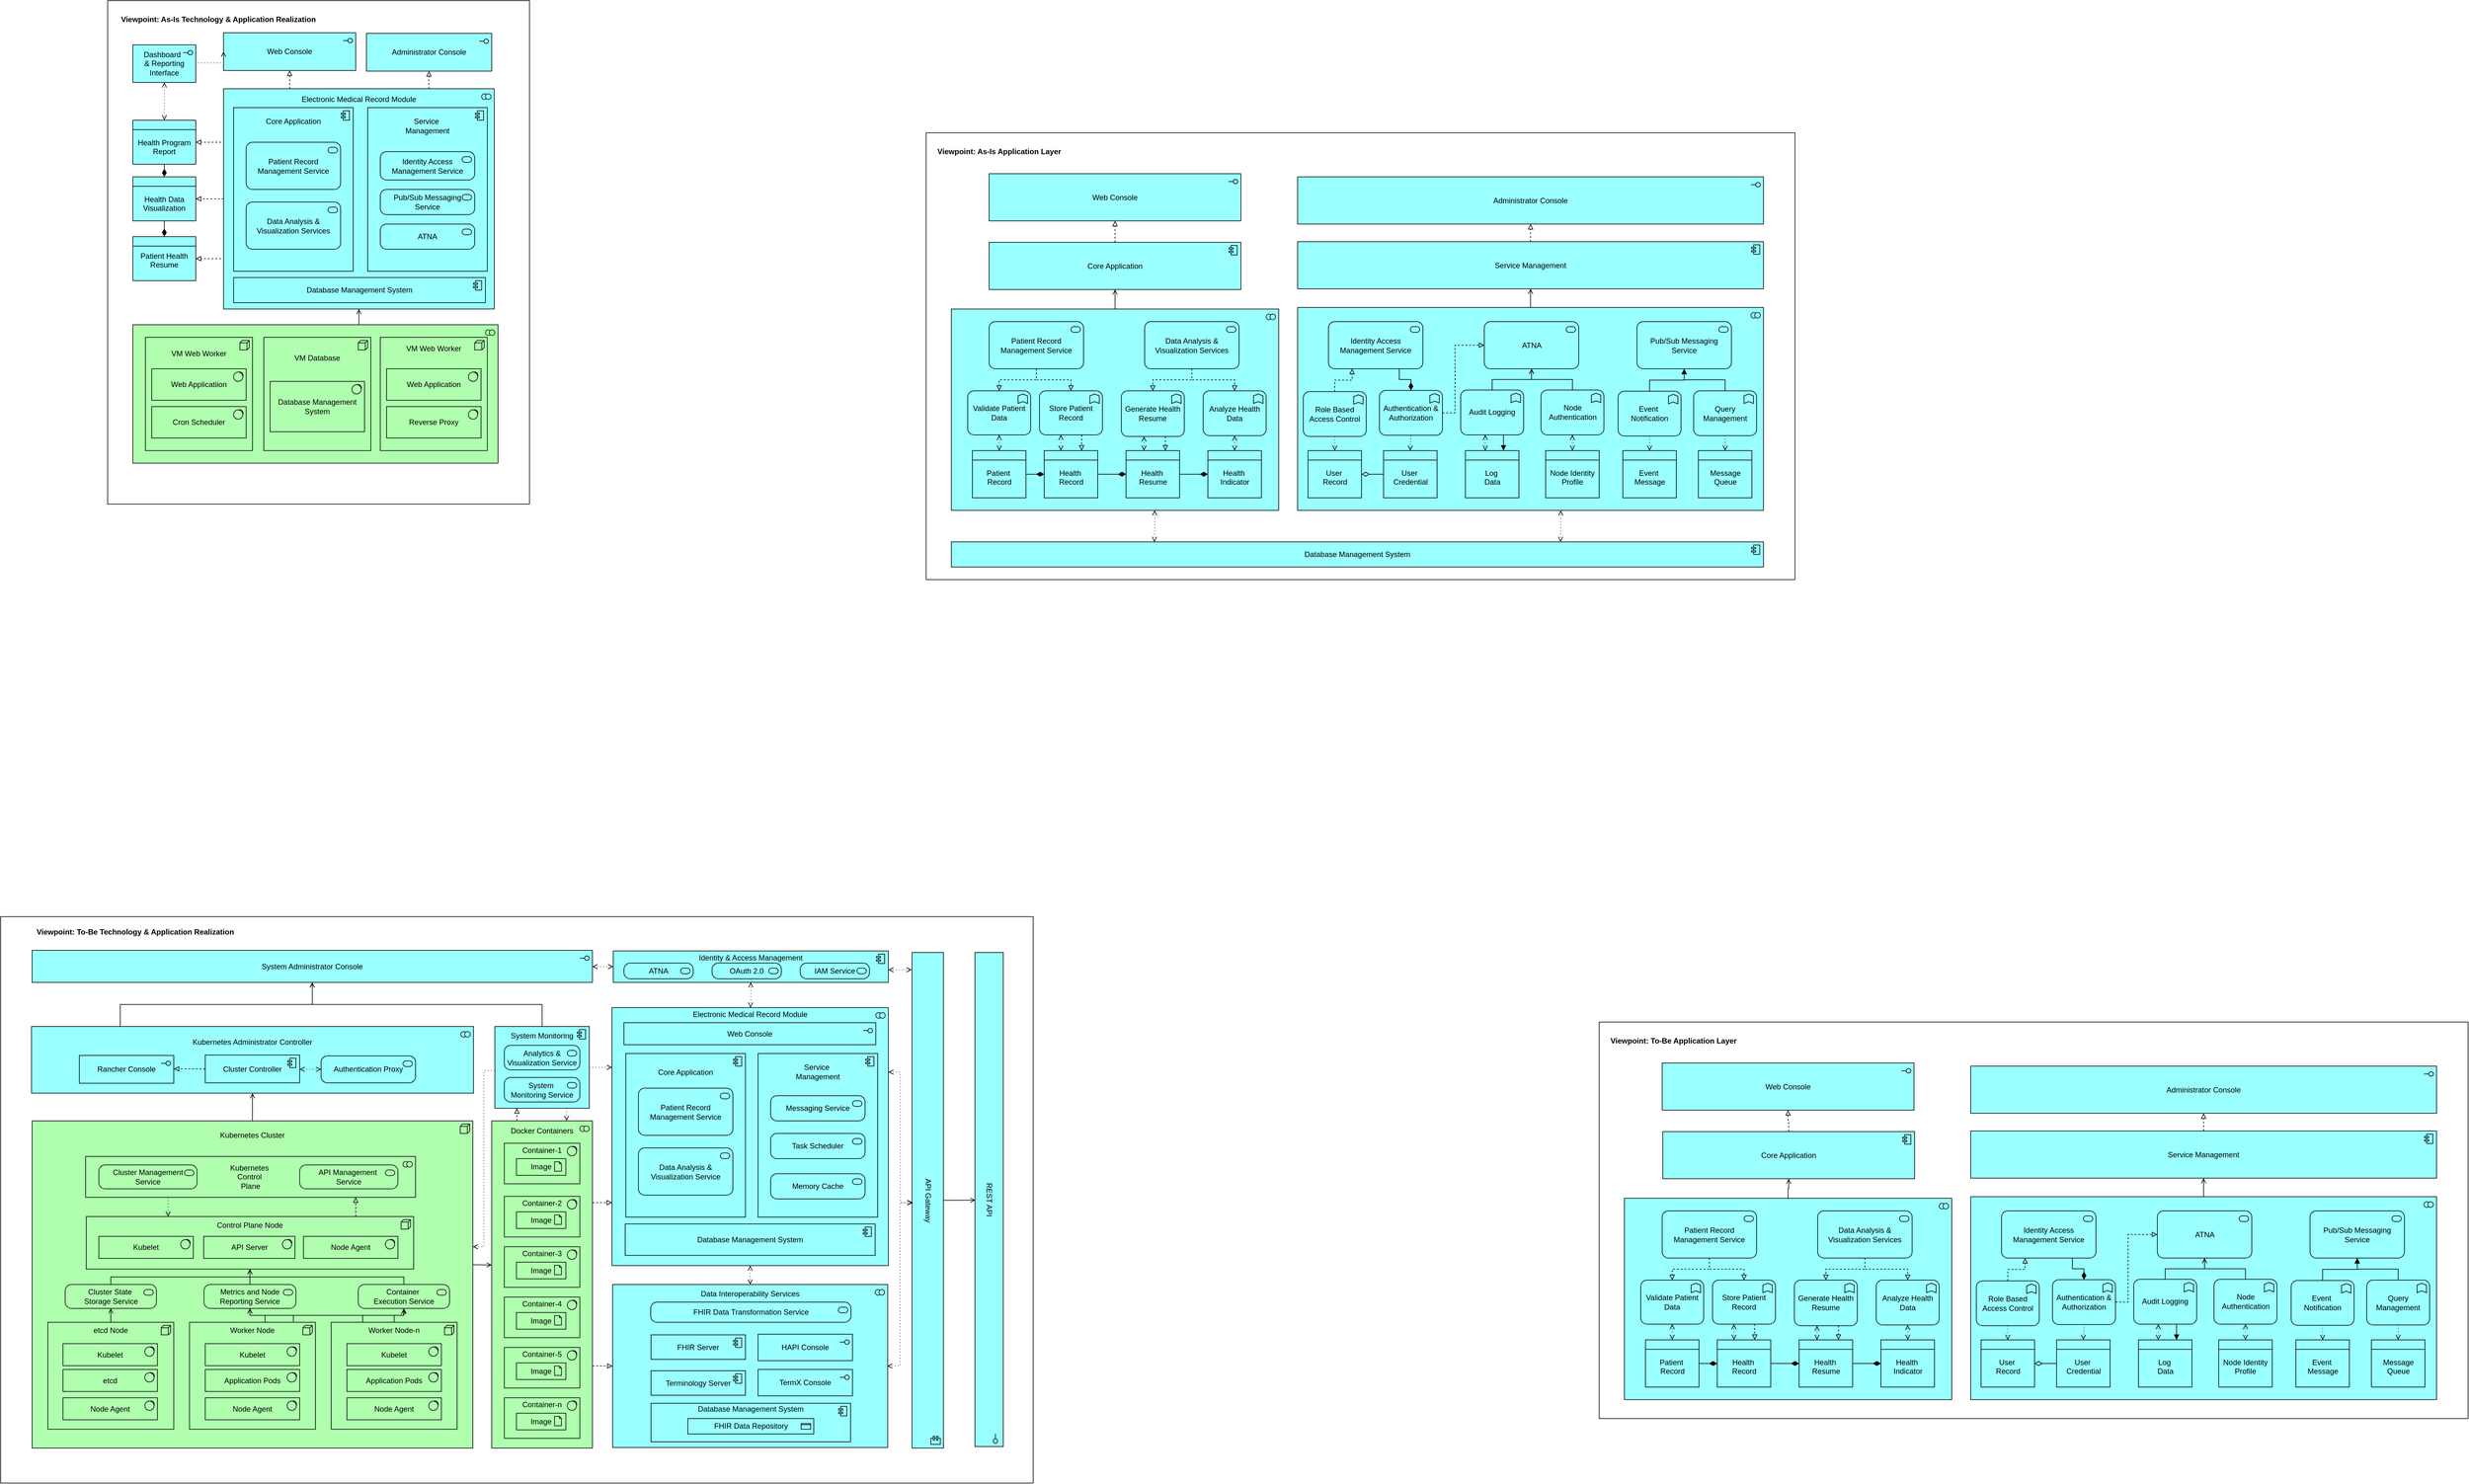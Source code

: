 <mxfile version="27.0.3">
  <diagram name="Page-1" id="rG1aWR5nTBu968VJAlu0">
    <mxGraphModel dx="2048" dy="2464" grid="1" gridSize="10" guides="1" tooltips="1" connect="1" arrows="1" fold="1" page="1" pageScale="1" pageWidth="850" pageHeight="1100" math="0" shadow="0">
      <root>
        <mxCell id="0" />
        <mxCell id="1" parent="0" />
        <mxCell id="8IR9IB2kAjyOWW3M31Co-163" value="" style="rounded=0;whiteSpace=wrap;html=1;movable=1;resizable=1;rotatable=1;deletable=1;editable=1;locked=0;connectable=1;" vertex="1" parent="1">
          <mxGeometry x="80" y="1515.5" width="1640" height="900" as="geometry" />
        </mxCell>
        <mxCell id="8IR9IB2kAjyOWW3M31Co-363" value="Electronic Medical Record Module&lt;div&gt;&lt;br&gt;&lt;/div&gt;&lt;div&gt;&lt;br&gt;&lt;/div&gt;&lt;div&gt;&lt;br&gt;&lt;/div&gt;&lt;div&gt;&lt;br&gt;&lt;/div&gt;&lt;div&gt;&lt;br&gt;&lt;/div&gt;&lt;div&gt;&lt;br&gt;&lt;/div&gt;&lt;div&gt;&lt;br&gt;&lt;/div&gt;&lt;div&gt;&lt;br&gt;&lt;/div&gt;&lt;div&gt;&lt;br&gt;&lt;/div&gt;&lt;div&gt;&lt;br&gt;&lt;/div&gt;&lt;div&gt;&lt;br&gt;&lt;/div&gt;&lt;div&gt;&lt;br&gt;&lt;/div&gt;&lt;div&gt;&lt;br&gt;&lt;/div&gt;&lt;div&gt;&lt;br&gt;&lt;/div&gt;&lt;div&gt;&lt;br&gt;&lt;/div&gt;&lt;div&gt;&lt;br&gt;&lt;/div&gt;&lt;div&gt;&lt;br&gt;&lt;/div&gt;&lt;div&gt;&lt;br&gt;&lt;/div&gt;&lt;div&gt;&lt;br&gt;&lt;/div&gt;&lt;div&gt;&lt;br&gt;&lt;/div&gt;&lt;div&gt;&lt;br&gt;&lt;/div&gt;&lt;div&gt;&lt;br&gt;&lt;/div&gt;&lt;div&gt;&lt;br&gt;&lt;/div&gt;&lt;div&gt;&lt;br&gt;&lt;/div&gt;&lt;div&gt;&lt;br&gt;&lt;/div&gt;&lt;div&gt;&lt;br&gt;&lt;/div&gt;&lt;div&gt;&lt;br&gt;&lt;/div&gt;" style="html=1;outlineConnect=0;whiteSpace=wrap;fillColor=#99ffff;shape=mxgraph.archimate3.application;appType=collab;archiType=square;movable=1;resizable=1;rotatable=1;deletable=1;editable=1;locked=0;connectable=1;" vertex="1" parent="1">
          <mxGeometry x="1051" y="1660" width="439" height="410" as="geometry" />
        </mxCell>
        <mxCell id="8IR9IB2kAjyOWW3M31Co-169" value="&lt;div&gt;&lt;div&gt;Kubernetes Cluster&lt;/div&gt;&lt;/div&gt;&lt;div&gt;&lt;br&gt;&lt;/div&gt;&lt;div&gt;&lt;br&gt;&lt;/div&gt;&lt;div&gt;&lt;br&gt;&lt;/div&gt;&lt;div&gt;&lt;br&gt;&lt;/div&gt;&lt;div&gt;&lt;br&gt;&lt;/div&gt;&lt;div&gt;&lt;br&gt;&lt;/div&gt;&lt;div&gt;&lt;br&gt;&lt;/div&gt;&lt;div&gt;&lt;br&gt;&lt;/div&gt;&lt;div&gt;&lt;br&gt;&lt;/div&gt;&lt;div&gt;&lt;br&gt;&lt;/div&gt;&lt;div&gt;&lt;br&gt;&lt;/div&gt;&lt;div&gt;&lt;br&gt;&lt;/div&gt;&lt;div&gt;&lt;br&gt;&lt;/div&gt;&lt;div&gt;&lt;br&gt;&lt;/div&gt;&lt;div&gt;&lt;br&gt;&lt;/div&gt;&lt;div&gt;&lt;br&gt;&lt;/div&gt;&lt;div&gt;&lt;br&gt;&lt;/div&gt;&lt;div&gt;&lt;br&gt;&lt;/div&gt;&lt;div&gt;&lt;br&gt;&lt;/div&gt;&lt;div&gt;&lt;br&gt;&lt;/div&gt;&lt;div&gt;&lt;br&gt;&lt;/div&gt;&lt;div&gt;&lt;br&gt;&lt;/div&gt;&lt;div&gt;&lt;br&gt;&lt;/div&gt;&lt;div&gt;&lt;br&gt;&lt;/div&gt;&lt;div&gt;&lt;br&gt;&lt;/div&gt;&lt;div&gt;&lt;br&gt;&lt;/div&gt;&lt;div&gt;&lt;br&gt;&lt;/div&gt;&lt;div&gt;&lt;br&gt;&lt;/div&gt;&lt;div&gt;&lt;br&gt;&lt;/div&gt;&lt;div&gt;&lt;br&gt;&lt;/div&gt;&lt;div&gt;&lt;br&gt;&lt;/div&gt;&lt;div&gt;&lt;br&gt;&lt;/div&gt;&lt;div&gt;&lt;br&gt;&lt;/div&gt;" style="html=1;outlineConnect=0;whiteSpace=wrap;fillColor=#AFFFAF;shape=mxgraph.archimate3.application;appType=node;archiType=square;movable=1;resizable=1;rotatable=1;deletable=1;editable=1;locked=0;connectable=1;" vertex="1" parent="1">
          <mxGeometry x="130" y="1840" width="700" height="520" as="geometry" />
        </mxCell>
        <mxCell id="8IR9IB2kAjyOWW3M31Co-265" value="Kubernetes&amp;nbsp;&lt;div&gt;Control&amp;nbsp;&lt;/div&gt;&lt;div&gt;Plane&lt;/div&gt;" style="html=1;outlineConnect=0;whiteSpace=wrap;fillColor=#AFFFAF;shape=mxgraph.archimate3.application;appType=collab;archiType=square;movable=1;resizable=1;rotatable=1;deletable=1;editable=1;locked=0;connectable=1;" vertex="1" parent="1">
          <mxGeometry x="215" y="1896.5" width="524" height="65" as="geometry" />
        </mxCell>
        <mxCell id="8IR9IB2kAjyOWW3M31Co-63" value="" style="rounded=0;whiteSpace=wrap;html=1;movable=1;resizable=1;rotatable=1;deletable=1;editable=1;locked=0;connectable=1;" vertex="1" parent="1">
          <mxGeometry x="250" y="60" width="670" height="800" as="geometry" />
        </mxCell>
        <mxCell id="8IR9IB2kAjyOWW3M31Co-53" value="Electronic Medical Record Module&lt;div&gt;&lt;br&gt;&lt;/div&gt;&lt;div&gt;&lt;br&gt;&lt;/div&gt;&lt;div&gt;&lt;br&gt;&lt;/div&gt;&lt;div&gt;&lt;br&gt;&lt;/div&gt;&lt;div&gt;&lt;br&gt;&lt;/div&gt;&lt;div&gt;&lt;br&gt;&lt;/div&gt;&lt;div&gt;&lt;br&gt;&lt;/div&gt;&lt;div&gt;&lt;br&gt;&lt;/div&gt;&lt;div&gt;&lt;br&gt;&lt;/div&gt;&lt;div&gt;&lt;br&gt;&lt;/div&gt;&lt;div&gt;&lt;br&gt;&lt;/div&gt;&lt;div&gt;&lt;br&gt;&lt;/div&gt;&lt;div&gt;&lt;br&gt;&lt;/div&gt;&lt;div&gt;&lt;br&gt;&lt;/div&gt;&lt;div&gt;&lt;br&gt;&lt;/div&gt;&lt;div&gt;&lt;br&gt;&lt;/div&gt;&lt;div&gt;&lt;br&gt;&lt;/div&gt;&lt;div&gt;&lt;br&gt;&lt;/div&gt;&lt;div&gt;&lt;br&gt;&lt;/div&gt;&lt;div&gt;&lt;br&gt;&lt;/div&gt;&lt;div&gt;&lt;br&gt;&lt;/div&gt;&lt;div&gt;&lt;br&gt;&lt;/div&gt;" style="html=1;outlineConnect=0;whiteSpace=wrap;fillColor=#99ffff;shape=mxgraph.archimate3.application;appType=collab;archiType=square;movable=1;resizable=1;rotatable=1;deletable=1;editable=1;locked=0;connectable=1;" vertex="1" parent="1">
          <mxGeometry x="434" y="200" width="430" height="350" as="geometry" />
        </mxCell>
        <mxCell id="8IR9IB2kAjyOWW3M31Co-4" value="" style="html=1;outlineConnect=0;whiteSpace=wrap;fillColor=#AFFFAF;shape=mxgraph.archimate3.application;appType=collab;archiType=square;movable=1;resizable=1;rotatable=1;deletable=1;editable=1;locked=0;connectable=1;" vertex="1" parent="1">
          <mxGeometry x="290" y="575" width="580" height="220" as="geometry" />
        </mxCell>
        <mxCell id="8IR9IB2kAjyOWW3M31Co-9" value="VM Database&lt;div&gt;&lt;br&gt;&lt;/div&gt;&lt;div&gt;&lt;br&gt;&lt;/div&gt;&lt;div&gt;&lt;br&gt;&lt;div&gt;&lt;br&gt;&lt;/div&gt;&lt;div&gt;&lt;br&gt;&lt;/div&gt;&lt;div&gt;&lt;br&gt;&lt;/div&gt;&lt;div&gt;&lt;br&gt;&lt;/div&gt;&lt;div&gt;&lt;br&gt;&lt;/div&gt;&lt;/div&gt;" style="html=1;outlineConnect=0;whiteSpace=wrap;fillColor=#AFFFAF;shape=mxgraph.archimate3.application;appType=node;archiType=square;movable=1;resizable=1;rotatable=1;deletable=1;editable=1;locked=0;connectable=1;" vertex="1" parent="1">
          <mxGeometry x="498" y="595" width="170" height="180" as="geometry" />
        </mxCell>
        <mxCell id="8IR9IB2kAjyOWW3M31Co-10" value="VM Web Worker&lt;div&gt;&lt;br&gt;&lt;/div&gt;&lt;div&gt;&lt;br&gt;&lt;div&gt;&lt;br&gt;&lt;/div&gt;&lt;div&gt;&lt;br&gt;&lt;/div&gt;&lt;div&gt;&lt;br&gt;&lt;div&gt;&lt;br&gt;&lt;/div&gt;&lt;div&gt;&lt;br&gt;&lt;/div&gt;&lt;div&gt;&lt;br&gt;&lt;/div&gt;&lt;div&gt;&lt;br&gt;&lt;/div&gt;&lt;div&gt;&lt;br&gt;&lt;/div&gt;&lt;/div&gt;&lt;/div&gt;" style="html=1;outlineConnect=0;whiteSpace=wrap;fillColor=#AFFFAF;shape=mxgraph.archimate3.application;appType=node;archiType=square;movable=1;resizable=1;rotatable=1;deletable=1;editable=1;locked=0;connectable=1;" vertex="1" parent="1">
          <mxGeometry x="683" y="595" width="170" height="180" as="geometry" />
        </mxCell>
        <mxCell id="8IR9IB2kAjyOWW3M31Co-12" value="Web Application" style="html=1;outlineConnect=0;whiteSpace=wrap;fillColor=#AFFFAF;shape=mxgraph.archimate3.application;appType=sysSw;archiType=square;movable=1;resizable=1;rotatable=1;deletable=1;editable=1;locked=0;connectable=1;" vertex="1" parent="1">
          <mxGeometry x="693" y="645" width="150" height="50" as="geometry" />
        </mxCell>
        <mxCell id="8IR9IB2kAjyOWW3M31Co-13" value="Database Management System" style="html=1;outlineConnect=0;whiteSpace=wrap;fillColor=#AFFFAF;shape=mxgraph.archimate3.application;appType=sysSw;archiType=square;movable=1;resizable=1;rotatable=1;deletable=1;editable=1;locked=0;connectable=1;" vertex="1" parent="1">
          <mxGeometry x="508" y="665" width="150" height="80" as="geometry" />
        </mxCell>
        <mxCell id="8IR9IB2kAjyOWW3M31Co-14" value="Reverse Proxy" style="html=1;outlineConnect=0;whiteSpace=wrap;fillColor=#AFFFAF;shape=mxgraph.archimate3.application;appType=sysSw;archiType=square;movable=1;resizable=1;rotatable=1;deletable=1;editable=1;locked=0;connectable=1;" vertex="1" parent="1">
          <mxGeometry x="693" y="705" width="150" height="50" as="geometry" />
        </mxCell>
        <mxCell id="8IR9IB2kAjyOWW3M31Co-19" value="Web Console" style="html=1;outlineConnect=0;whiteSpace=wrap;fillColor=#99ffff;shape=mxgraph.archimate3.application;appType=interface;archiType=square;movable=1;resizable=1;rotatable=1;deletable=1;editable=1;locked=0;connectable=1;" vertex="1" parent="1">
          <mxGeometry x="434" y="111" width="210" height="60" as="geometry" />
        </mxCell>
        <mxCell id="8IR9IB2kAjyOWW3M31Co-30" value="&lt;table cellpadding=&quot;0&quot; cellspacing=&quot;0&quot; style=&quot;font-size:1em;width:100%;height:100%;&quot;&gt;&lt;tbody&gt;&lt;tr style=&quot;height:20px;&quot;&gt;&lt;td align=&quot;center&quot;&gt;&lt;/td&gt;&lt;/tr&gt;&lt;tr&gt;&lt;td valign=&quot;top&quot; style=&quot;padding:4px;&quot;&gt;Patient Health Resume&lt;/td&gt;&lt;/tr&gt;&lt;/tbody&gt;&lt;/table&gt;" style="html=1;outlineConnect=0;whiteSpace=wrap;fillColor=#99ffff;shape=mxgraph.archimate3.businessObject;overflow=fill;movable=1;resizable=1;rotatable=1;deletable=1;editable=1;locked=0;connectable=1;" vertex="1" parent="1">
          <mxGeometry x="290" y="435" width="100" height="70" as="geometry" />
        </mxCell>
        <mxCell id="8IR9IB2kAjyOWW3M31Co-31" value="&lt;br&gt;&lt;div&gt;&lt;br&gt;&lt;/div&gt;&lt;div&gt;Health Data Visualization&lt;/div&gt;" style="html=1;outlineConnect=0;whiteSpace=wrap;fillColor=#99ffff;shape=mxgraph.archimate3.businessObject;overflow=fill;movable=1;resizable=1;rotatable=1;deletable=1;editable=1;locked=0;connectable=1;" vertex="1" parent="1">
          <mxGeometry x="290" y="340" width="100" height="70" as="geometry" />
        </mxCell>
        <mxCell id="8IR9IB2kAjyOWW3M31Co-34" value="&lt;div&gt;&lt;br&gt;&lt;/div&gt;&lt;div&gt;&lt;br&gt;&lt;/div&gt;&lt;div&gt;Health Program Report&lt;/div&gt;" style="html=1;outlineConnect=0;whiteSpace=wrap;fillColor=#99ffff;shape=mxgraph.archimate3.businessObject;overflow=fill;movable=1;resizable=1;rotatable=1;deletable=1;editable=1;locked=0;connectable=1;" vertex="1" parent="1">
          <mxGeometry x="290" y="250" width="100" height="70" as="geometry" />
        </mxCell>
        <mxCell id="8IR9IB2kAjyOWW3M31Co-37" value="Administrator Console" style="html=1;outlineConnect=0;whiteSpace=wrap;fillColor=#99ffff;shape=mxgraph.archimate3.application;appType=interface;archiType=square;movable=1;resizable=1;rotatable=1;deletable=1;editable=1;locked=0;connectable=1;" vertex="1" parent="1">
          <mxGeometry x="661" y="112" width="199" height="60" as="geometry" />
        </mxCell>
        <mxCell id="8IR9IB2kAjyOWW3M31Co-43" value="" style="edgeStyle=elbowEdgeStyle;html=1;endArrow=block;elbow=vertical;endFill=0;dashed=1;rounded=0;entryX=1;entryY=0.5;entryDx=0;entryDy=0;entryPerimeter=0;movable=1;resizable=1;rotatable=1;deletable=1;editable=1;locked=0;connectable=1;" edge="1" parent="1" target="8IR9IB2kAjyOWW3M31Co-34">
          <mxGeometry width="160" relative="1" as="geometry">
            <mxPoint x="430" y="285" as="sourcePoint" />
            <mxPoint x="570" y="540" as="targetPoint" />
          </mxGeometry>
        </mxCell>
        <mxCell id="8IR9IB2kAjyOWW3M31Co-45" value="" style="edgeStyle=elbowEdgeStyle;html=1;endArrow=block;elbow=vertical;endFill=0;dashed=1;rounded=0;entryX=1;entryY=0.5;entryDx=0;entryDy=0;entryPerimeter=0;movable=1;resizable=1;rotatable=1;deletable=1;editable=1;locked=0;connectable=1;" edge="1" parent="1" target="8IR9IB2kAjyOWW3M31Co-30">
          <mxGeometry width="160" relative="1" as="geometry">
            <mxPoint x="430" y="470" as="sourcePoint" />
            <mxPoint x="400" y="385" as="targetPoint" />
          </mxGeometry>
        </mxCell>
        <mxCell id="8IR9IB2kAjyOWW3M31Co-54" value="" style="edgeStyle=elbowEdgeStyle;html=1;endArrow=block;elbow=vertical;endFill=0;dashed=1;rounded=0;entryX=1;entryY=0.5;entryDx=0;entryDy=0;entryPerimeter=0;movable=1;resizable=1;rotatable=1;deletable=1;editable=1;locked=0;connectable=1;" edge="1" parent="1" source="8IR9IB2kAjyOWW3M31Co-53" target="8IR9IB2kAjyOWW3M31Co-31">
          <mxGeometry width="160" relative="1" as="geometry">
            <mxPoint x="440" y="295" as="sourcePoint" />
            <mxPoint x="400" y="295" as="targetPoint" />
          </mxGeometry>
        </mxCell>
        <mxCell id="8IR9IB2kAjyOWW3M31Co-55" value="" style="edgeStyle=elbowEdgeStyle;html=1;endArrow=block;elbow=vertical;endFill=0;dashed=1;rounded=0;movable=1;resizable=1;rotatable=1;deletable=1;editable=1;locked=0;connectable=1;" edge="1" parent="1" target="8IR9IB2kAjyOWW3M31Co-19">
          <mxGeometry width="160" relative="1" as="geometry">
            <mxPoint x="539" y="200" as="sourcePoint" />
            <mxPoint x="536.92" y="189.995" as="targetPoint" />
          </mxGeometry>
        </mxCell>
        <mxCell id="8IR9IB2kAjyOWW3M31Co-56" value="" style="edgeStyle=elbowEdgeStyle;html=1;endArrow=block;elbow=vertical;endFill=0;dashed=1;rounded=0;entryX=0.5;entryY=1;entryDx=0;entryDy=0;entryPerimeter=0;movable=1;resizable=1;rotatable=1;deletable=1;editable=1;locked=0;connectable=1;" edge="1" parent="1" target="8IR9IB2kAjyOWW3M31Co-37">
          <mxGeometry width="160" relative="1" as="geometry">
            <mxPoint x="760" y="200" as="sourcePoint" />
            <mxPoint x="546.92" y="199.995" as="targetPoint" />
          </mxGeometry>
        </mxCell>
        <mxCell id="8IR9IB2kAjyOWW3M31Co-57" value="" style="edgeStyle=elbowEdgeStyle;html=1;endArrow=open;elbow=vertical;endFill=1;rounded=0;movable=1;resizable=1;rotatable=1;deletable=1;editable=1;locked=0;connectable=1;" edge="1" parent="1" target="8IR9IB2kAjyOWW3M31Co-53">
          <mxGeometry width="160" relative="1" as="geometry">
            <mxPoint x="649" y="575" as="sourcePoint" />
            <mxPoint x="650" y="550" as="targetPoint" />
          </mxGeometry>
        </mxCell>
        <mxCell id="8IR9IB2kAjyOWW3M31Co-58" value="" style="edgeStyle=elbowEdgeStyle;html=1;endArrow=open;elbow=vertical;endFill=0;dashed=1;startArrow=open;startFill=0;dashPattern=1 4;rounded=0;exitX=0.5;exitY=1;exitDx=0;exitDy=0;exitPerimeter=0;entryX=0.5;entryY=0;entryDx=0;entryDy=0;entryPerimeter=0;movable=1;resizable=1;rotatable=1;deletable=1;editable=1;locked=0;connectable=1;" edge="1" parent="1" source="8IR9IB2kAjyOWW3M31Co-64" target="8IR9IB2kAjyOWW3M31Co-34">
          <mxGeometry width="160" relative="1" as="geometry">
            <mxPoint x="890" y="840" as="sourcePoint" />
            <mxPoint x="1050" y="840" as="targetPoint" />
            <Array as="points" />
          </mxGeometry>
        </mxCell>
        <mxCell id="8IR9IB2kAjyOWW3M31Co-61" value="" style="html=1;startArrow=diamondThin;startFill=1;edgeStyle=elbowEdgeStyle;elbow=vertical;startSize=10;endArrow=none;endFill=0;rounded=0;exitX=0.5;exitY=0;exitDx=0;exitDy=0;exitPerimeter=0;movable=1;resizable=1;rotatable=1;deletable=1;editable=1;locked=0;connectable=1;" edge="1" parent="1" source="8IR9IB2kAjyOWW3M31Co-31">
          <mxGeometry width="160" relative="1" as="geometry">
            <mxPoint x="410" y="280" as="sourcePoint" />
            <mxPoint x="340" y="320" as="targetPoint" />
          </mxGeometry>
        </mxCell>
        <mxCell id="8IR9IB2kAjyOWW3M31Co-62" value="" style="html=1;startArrow=diamondThin;startFill=1;edgeStyle=elbowEdgeStyle;elbow=vertical;startSize=10;endArrow=none;endFill=0;rounded=0;entryX=0.5;entryY=1;entryDx=0;entryDy=0;entryPerimeter=0;movable=1;resizable=1;rotatable=1;deletable=1;editable=1;locked=0;connectable=1;" edge="1" parent="1" source="8IR9IB2kAjyOWW3M31Co-30" target="8IR9IB2kAjyOWW3M31Co-31">
          <mxGeometry width="160" relative="1" as="geometry">
            <mxPoint x="410" y="280" as="sourcePoint" />
            <mxPoint x="570" y="280" as="targetPoint" />
          </mxGeometry>
        </mxCell>
        <mxCell id="8IR9IB2kAjyOWW3M31Co-65" value="" style="edgeStyle=elbowEdgeStyle;html=1;endArrow=open;elbow=vertical;endFill=0;dashed=1;startArrow=open;startFill=0;dashPattern=1 4;rounded=0;exitX=0;exitY=0.5;exitDx=0;exitDy=0;exitPerimeter=0;entryX=0.5;entryY=0;entryDx=0;entryDy=0;entryPerimeter=0;movable=1;resizable=1;rotatable=1;deletable=1;editable=1;locked=0;connectable=1;" edge="1" parent="1" source="8IR9IB2kAjyOWW3M31Co-19" target="8IR9IB2kAjyOWW3M31Co-64">
          <mxGeometry width="160" relative="1" as="geometry">
            <mxPoint x="434" y="159" as="sourcePoint" />
            <mxPoint x="340" y="250" as="targetPoint" />
            <Array as="points">
              <mxPoint x="380" y="159" />
            </Array>
          </mxGeometry>
        </mxCell>
        <mxCell id="8IR9IB2kAjyOWW3M31Co-64" value="Dashboard&amp;nbsp;&amp;nbsp;&lt;div&gt;&amp;amp; Reporting Interface&lt;/div&gt;" style="html=1;outlineConnect=0;whiteSpace=wrap;fillColor=#99ffff;shape=mxgraph.archimate3.application;appType=interface;archiType=square;movable=1;resizable=1;rotatable=1;deletable=1;editable=1;locked=0;connectable=1;" vertex="1" parent="1">
          <mxGeometry x="290" y="130.25" width="100" height="59.75" as="geometry" />
        </mxCell>
        <mxCell id="8IR9IB2kAjyOWW3M31Co-68" value="Viewpoint: As-Is Technology &amp;amp; Application Realization" style="text;html=1;align=center;verticalAlign=middle;whiteSpace=wrap;rounded=0;fontStyle=1;movable=1;resizable=1;rotatable=1;deletable=1;editable=1;locked=0;connectable=1;" vertex="1" parent="1">
          <mxGeometry x="261" y="80" width="330" height="20" as="geometry" />
        </mxCell>
        <mxCell id="8IR9IB2kAjyOWW3M31Co-198" value="Viewpoint: To-Be Technology &amp;amp; Application Realization" style="text;html=1;align=center;verticalAlign=middle;whiteSpace=wrap;rounded=0;fontStyle=1;movable=1;resizable=1;rotatable=1;deletable=1;editable=1;locked=0;connectable=1;" vertex="1" parent="1">
          <mxGeometry x="129" y="1530" width="330" height="20" as="geometry" />
        </mxCell>
        <mxCell id="8IR9IB2kAjyOWW3M31Co-204" value="&lt;div&gt;&lt;div&gt;Control Plane Node&lt;/div&gt;&lt;/div&gt;&lt;div&gt;&lt;br&gt;&lt;/div&gt;&lt;div&gt;&lt;br&gt;&lt;/div&gt;&lt;div&gt;&lt;br&gt;&lt;/div&gt;&lt;div&gt;&lt;br&gt;&lt;/div&gt;" style="html=1;outlineConnect=0;whiteSpace=wrap;fillColor=#AFFFAF;shape=mxgraph.archimate3.application;appType=node;archiType=square;movable=1;resizable=1;rotatable=1;deletable=1;editable=1;locked=0;connectable=1;" vertex="1" parent="1">
          <mxGeometry x="216" y="1992" width="520" height="83.5" as="geometry" />
        </mxCell>
        <mxCell id="8IR9IB2kAjyOWW3M31Co-205" value="Kubelet" style="html=1;outlineConnect=0;whiteSpace=wrap;fillColor=#AFFFAF;shape=mxgraph.archimate3.application;appType=sysSw;archiType=square;movable=1;resizable=1;rotatable=1;deletable=1;editable=1;locked=0;connectable=1;" vertex="1" parent="1">
          <mxGeometry x="236" y="2023.5" width="150" height="35" as="geometry" />
        </mxCell>
        <mxCell id="8IR9IB2kAjyOWW3M31Co-206" value="API Server" style="html=1;outlineConnect=0;whiteSpace=wrap;fillColor=#AFFFAF;shape=mxgraph.archimate3.application;appType=sysSw;archiType=square;movable=1;resizable=1;rotatable=1;deletable=1;editable=1;locked=0;connectable=1;" vertex="1" parent="1">
          <mxGeometry x="402.5" y="2023.5" width="145" height="35" as="geometry" />
        </mxCell>
        <mxCell id="8IR9IB2kAjyOWW3M31Co-207" value="Node Agent" style="html=1;outlineConnect=0;whiteSpace=wrap;fillColor=#AFFFAF;shape=mxgraph.archimate3.application;appType=sysSw;archiType=square;movable=1;resizable=1;rotatable=1;deletable=1;editable=1;locked=0;connectable=1;" vertex="1" parent="1">
          <mxGeometry x="561" y="2023.5" width="150" height="35" as="geometry" />
        </mxCell>
        <mxCell id="8IR9IB2kAjyOWW3M31Co-216" value="&lt;div&gt;&lt;div&gt;Worker Node&lt;/div&gt;&lt;/div&gt;&lt;div&gt;&lt;br&gt;&lt;/div&gt;&lt;div&gt;&lt;br&gt;&lt;/div&gt;&lt;div&gt;&lt;br&gt;&lt;/div&gt;&lt;div&gt;&lt;br&gt;&lt;/div&gt;&lt;div&gt;&lt;br&gt;&lt;/div&gt;&lt;div&gt;&lt;br&gt;&lt;/div&gt;&lt;div&gt;&lt;br&gt;&lt;/div&gt;&lt;div&gt;&lt;br&gt;&lt;/div&gt;&lt;div&gt;&lt;br&gt;&lt;/div&gt;&lt;div&gt;&lt;br&gt;&lt;/div&gt;" style="html=1;outlineConnect=0;whiteSpace=wrap;fillColor=#AFFFAF;shape=mxgraph.archimate3.application;appType=node;archiType=square;movable=1;resizable=1;rotatable=1;deletable=1;editable=1;locked=0;connectable=1;" vertex="1" parent="1">
          <mxGeometry x="380" y="2160" width="200" height="170" as="geometry" />
        </mxCell>
        <mxCell id="8IR9IB2kAjyOWW3M31Co-217" value="Kubelet" style="html=1;outlineConnect=0;whiteSpace=wrap;fillColor=#AFFFAF;shape=mxgraph.archimate3.application;appType=sysSw;archiType=square;movable=1;resizable=1;rotatable=1;deletable=1;editable=1;locked=0;connectable=1;" vertex="1" parent="1">
          <mxGeometry x="405" y="2194" width="150" height="35" as="geometry" />
        </mxCell>
        <mxCell id="8IR9IB2kAjyOWW3M31Co-218" value="Application Pods" style="html=1;outlineConnect=0;whiteSpace=wrap;fillColor=#AFFFAF;shape=mxgraph.archimate3.application;appType=sysSw;archiType=square;movable=1;resizable=1;rotatable=1;deletable=1;editable=1;locked=0;connectable=1;" vertex="1" parent="1">
          <mxGeometry x="405" y="2235" width="150" height="35" as="geometry" />
        </mxCell>
        <mxCell id="8IR9IB2kAjyOWW3M31Co-219" value="Node Agent" style="html=1;outlineConnect=0;whiteSpace=wrap;fillColor=#AFFFAF;shape=mxgraph.archimate3.application;appType=sysSw;archiType=square;movable=1;resizable=1;rotatable=1;deletable=1;editable=1;locked=0;connectable=1;" vertex="1" parent="1">
          <mxGeometry x="405" y="2280" width="150" height="35" as="geometry" />
        </mxCell>
        <mxCell id="8IR9IB2kAjyOWW3M31Co-220" value="&lt;div&gt;&lt;div&gt;Worker Node-n&lt;/div&gt;&lt;/div&gt;&lt;div&gt;&lt;br&gt;&lt;/div&gt;&lt;div&gt;&lt;br&gt;&lt;/div&gt;&lt;div&gt;&lt;br&gt;&lt;/div&gt;&lt;div&gt;&lt;br&gt;&lt;/div&gt;&lt;div&gt;&lt;br&gt;&lt;/div&gt;&lt;div&gt;&lt;br&gt;&lt;/div&gt;&lt;div&gt;&lt;br&gt;&lt;/div&gt;&lt;div&gt;&lt;br&gt;&lt;/div&gt;&lt;div&gt;&lt;br&gt;&lt;/div&gt;&lt;div&gt;&lt;br&gt;&lt;/div&gt;" style="html=1;outlineConnect=0;whiteSpace=wrap;fillColor=#AFFFAF;shape=mxgraph.archimate3.application;appType=node;archiType=square;movable=1;resizable=1;rotatable=1;deletable=1;editable=1;locked=0;connectable=1;" vertex="1" parent="1">
          <mxGeometry x="605" y="2160" width="200" height="170" as="geometry" />
        </mxCell>
        <mxCell id="8IR9IB2kAjyOWW3M31Co-221" value="Kubelet" style="html=1;outlineConnect=0;whiteSpace=wrap;fillColor=#AFFFAF;shape=mxgraph.archimate3.application;appType=sysSw;archiType=square;movable=1;resizable=1;rotatable=1;deletable=1;editable=1;locked=0;connectable=1;" vertex="1" parent="1">
          <mxGeometry x="630" y="2194" width="150" height="35" as="geometry" />
        </mxCell>
        <mxCell id="8IR9IB2kAjyOWW3M31Co-222" value="Application Pods" style="html=1;outlineConnect=0;whiteSpace=wrap;fillColor=#AFFFAF;shape=mxgraph.archimate3.application;appType=sysSw;archiType=square;movable=1;resizable=1;rotatable=1;deletable=1;editable=1;locked=0;connectable=1;" vertex="1" parent="1">
          <mxGeometry x="630" y="2235" width="150" height="35" as="geometry" />
        </mxCell>
        <mxCell id="8IR9IB2kAjyOWW3M31Co-223" value="Node Agent" style="html=1;outlineConnect=0;whiteSpace=wrap;fillColor=#AFFFAF;shape=mxgraph.archimate3.application;appType=sysSw;archiType=square;movable=1;resizable=1;rotatable=1;deletable=1;editable=1;locked=0;connectable=1;" vertex="1" parent="1">
          <mxGeometry x="630" y="2280" width="150" height="35" as="geometry" />
        </mxCell>
        <mxCell id="8IR9IB2kAjyOWW3M31Co-232" value="&lt;span class=&quot;_fadeIn_m1hgl_8&quot;&gt;Cluster &lt;/span&gt;&lt;span class=&quot;_fadeIn_m1hgl_8&quot;&gt;State&amp;nbsp;&lt;/span&gt;&lt;div&gt;&lt;span class=&quot;_fadeIn_m1hgl_8&quot;&gt;Storage &lt;/span&gt;&lt;span class=&quot;_fadeIn_m1hgl_8&quot;&gt;Service&lt;/span&gt;&lt;/div&gt;" style="html=1;outlineConnect=0;whiteSpace=wrap;fillColor=#AFFFAF;shape=mxgraph.archimate3.application;appType=serv;archiType=rounded;movable=1;resizable=1;rotatable=1;deletable=1;editable=1;locked=0;connectable=1;" vertex="1" parent="1">
          <mxGeometry x="182.5" y="2100" width="145" height="38" as="geometry" />
        </mxCell>
        <mxCell id="8IR9IB2kAjyOWW3M31Co-234" value="Metrics and Node Reporting Service" style="html=1;outlineConnect=0;whiteSpace=wrap;fillColor=#AFFFAF;shape=mxgraph.archimate3.application;appType=serv;archiType=rounded;movable=1;resizable=1;rotatable=1;deletable=1;editable=1;locked=0;connectable=1;" vertex="1" parent="1">
          <mxGeometry x="403" y="2100" width="146" height="38" as="geometry" />
        </mxCell>
        <mxCell id="8IR9IB2kAjyOWW3M31Co-233" value="Container&amp;nbsp;&lt;div&gt;Execution Service&lt;/div&gt;" style="html=1;outlineConnect=0;whiteSpace=wrap;fillColor=#AFFFAF;shape=mxgraph.archimate3.application;appType=serv;archiType=rounded;movable=1;resizable=1;rotatable=1;deletable=1;editable=1;locked=0;connectable=1;" vertex="1" parent="1">
          <mxGeometry x="648" y="2100" width="145" height="38" as="geometry" />
        </mxCell>
        <mxCell id="8IR9IB2kAjyOWW3M31Co-235" style="edgeStyle=orthogonalEdgeStyle;rounded=0;orthogonalLoop=1;jettySize=auto;html=1;exitX=0.5;exitY=1;exitDx=0;exitDy=0;exitPerimeter=0;movable=1;resizable=1;rotatable=1;deletable=1;editable=1;locked=0;connectable=1;" edge="1" parent="1" source="8IR9IB2kAjyOWW3M31Co-233" target="8IR9IB2kAjyOWW3M31Co-233">
          <mxGeometry relative="1" as="geometry" />
        </mxCell>
        <mxCell id="8IR9IB2kAjyOWW3M31Co-236" value="&lt;div&gt;&lt;div&gt;etcd Node&lt;/div&gt;&lt;/div&gt;&lt;div&gt;&lt;br&gt;&lt;/div&gt;&lt;div&gt;&lt;br&gt;&lt;/div&gt;&lt;div&gt;&lt;br&gt;&lt;/div&gt;&lt;div&gt;&lt;br&gt;&lt;/div&gt;&lt;div&gt;&lt;br&gt;&lt;/div&gt;&lt;div&gt;&lt;br&gt;&lt;/div&gt;&lt;div&gt;&lt;br&gt;&lt;/div&gt;&lt;div&gt;&lt;br&gt;&lt;/div&gt;&lt;div&gt;&lt;br&gt;&lt;/div&gt;&lt;div&gt;&lt;br&gt;&lt;/div&gt;" style="html=1;outlineConnect=0;whiteSpace=wrap;fillColor=#AFFFAF;shape=mxgraph.archimate3.application;appType=node;archiType=square;movable=1;resizable=1;rotatable=1;deletable=1;editable=1;locked=0;connectable=1;" vertex="1" parent="1">
          <mxGeometry x="155" y="2160" width="200" height="170" as="geometry" />
        </mxCell>
        <mxCell id="8IR9IB2kAjyOWW3M31Co-237" value="Kubelet" style="html=1;outlineConnect=0;whiteSpace=wrap;fillColor=#AFFFAF;shape=mxgraph.archimate3.application;appType=sysSw;archiType=square;movable=1;resizable=1;rotatable=1;deletable=1;editable=1;locked=0;connectable=1;" vertex="1" parent="1">
          <mxGeometry x="179" y="2194" width="150" height="35" as="geometry" />
        </mxCell>
        <mxCell id="8IR9IB2kAjyOWW3M31Co-238" value="etcd" style="html=1;outlineConnect=0;whiteSpace=wrap;fillColor=#AFFFAF;shape=mxgraph.archimate3.application;appType=sysSw;archiType=square;movable=1;resizable=1;rotatable=1;deletable=1;editable=1;locked=0;connectable=1;" vertex="1" parent="1">
          <mxGeometry x="179" y="2235" width="150" height="35" as="geometry" />
        </mxCell>
        <mxCell id="8IR9IB2kAjyOWW3M31Co-239" value="Node Agent" style="html=1;outlineConnect=0;whiteSpace=wrap;fillColor=#AFFFAF;shape=mxgraph.archimate3.application;appType=sysSw;archiType=square;movable=1;resizable=1;rotatable=1;deletable=1;editable=1;locked=0;connectable=1;" vertex="1" parent="1">
          <mxGeometry x="179" y="2280" width="150" height="35" as="geometry" />
        </mxCell>
        <mxCell id="8IR9IB2kAjyOWW3M31Co-241" value="Cluster Management Service" style="html=1;outlineConnect=0;whiteSpace=wrap;fillColor=#AFFFAF;shape=mxgraph.archimate3.application;appType=serv;archiType=rounded;movable=1;resizable=1;rotatable=1;deletable=1;editable=1;locked=0;connectable=1;" vertex="1" parent="1">
          <mxGeometry x="236" y="1910" width="156" height="38" as="geometry" />
        </mxCell>
        <mxCell id="8IR9IB2kAjyOWW3M31Co-242" value="API Management&amp;nbsp;&lt;div&gt;Service&lt;/div&gt;" style="html=1;outlineConnect=0;whiteSpace=wrap;fillColor=#AFFFAF;shape=mxgraph.archimate3.application;appType=serv;archiType=rounded;movable=1;resizable=1;rotatable=1;deletable=1;editable=1;locked=0;connectable=1;" vertex="1" parent="1">
          <mxGeometry x="555" y="1910" width="156" height="38" as="geometry" />
        </mxCell>
        <mxCell id="8IR9IB2kAjyOWW3M31Co-244" value="" style="edgeStyle=elbowEdgeStyle;html=1;endArrow=open;elbow=vertical;endFill=1;rounded=0;exitX=0.5;exitY=0;exitDx=0;exitDy=0;exitPerimeter=0;entryX=0.5;entryY=1;entryDx=0;entryDy=0;entryPerimeter=0;movable=1;resizable=1;rotatable=1;deletable=1;editable=1;locked=0;connectable=1;" edge="1" parent="1" source="8IR9IB2kAjyOWW3M31Co-236" target="8IR9IB2kAjyOWW3M31Co-232">
          <mxGeometry width="160" relative="1" as="geometry">
            <mxPoint x="470" y="2340" as="sourcePoint" />
            <mxPoint x="630" y="2340" as="targetPoint" />
          </mxGeometry>
        </mxCell>
        <mxCell id="8IR9IB2kAjyOWW3M31Co-254" value="" style="edgeStyle=elbowEdgeStyle;html=1;endArrow=open;elbow=vertical;endFill=1;rounded=0;entryX=0.5;entryY=1;entryDx=0;entryDy=0;entryPerimeter=0;movable=1;resizable=1;rotatable=1;deletable=1;editable=1;locked=0;connectable=1;" edge="1" parent="1" target="8IR9IB2kAjyOWW3M31Co-234">
          <mxGeometry width="160" relative="1" as="geometry">
            <mxPoint x="500" y="2160" as="sourcePoint" />
            <mxPoint x="495" y="2140" as="targetPoint" />
          </mxGeometry>
        </mxCell>
        <mxCell id="8IR9IB2kAjyOWW3M31Co-255" value="" style="edgeStyle=elbowEdgeStyle;html=1;endArrow=open;elbow=vertical;endFill=1;rounded=0;exitX=0.5;exitY=0;exitDx=0;exitDy=0;exitPerimeter=0;entryX=0.5;entryY=1;entryDx=0;entryDy=0;entryPerimeter=0;movable=1;resizable=1;rotatable=1;deletable=1;editable=1;locked=0;connectable=1;" edge="1" parent="1" source="8IR9IB2kAjyOWW3M31Co-220" target="8IR9IB2kAjyOWW3M31Co-233">
          <mxGeometry width="160" relative="1" as="geometry">
            <mxPoint x="520" y="2180" as="sourcePoint" />
            <mxPoint x="680" y="2180" as="targetPoint" />
          </mxGeometry>
        </mxCell>
        <mxCell id="8IR9IB2kAjyOWW3M31Co-256" value="" style="edgeStyle=elbowEdgeStyle;html=1;endArrow=open;elbow=vertical;endFill=1;rounded=0;exitX=0.25;exitY=0;exitDx=0;exitDy=0;exitPerimeter=0;movable=1;resizable=1;rotatable=1;deletable=1;editable=1;locked=0;connectable=1;" edge="1" parent="1" source="8IR9IB2kAjyOWW3M31Co-220" target="8IR9IB2kAjyOWW3M31Co-234">
          <mxGeometry width="160" relative="1" as="geometry">
            <mxPoint x="520" y="2180" as="sourcePoint" />
            <mxPoint x="680" y="2180" as="targetPoint" />
            <Array as="points" />
          </mxGeometry>
        </mxCell>
        <mxCell id="8IR9IB2kAjyOWW3M31Co-257" value="" style="edgeStyle=elbowEdgeStyle;html=1;endArrow=open;elbow=vertical;endFill=1;rounded=0;exitX=0.75;exitY=0;exitDx=0;exitDy=0;exitPerimeter=0;movable=1;resizable=1;rotatable=1;deletable=1;editable=1;locked=0;connectable=1;" edge="1" parent="1">
          <mxGeometry width="160" relative="1" as="geometry">
            <mxPoint x="545" y="2159" as="sourcePoint" />
            <mxPoint x="720" y="2139" as="targetPoint" />
          </mxGeometry>
        </mxCell>
        <mxCell id="8IR9IB2kAjyOWW3M31Co-260" value="" style="edgeStyle=elbowEdgeStyle;html=1;endArrow=open;elbow=vertical;endFill=1;rounded=0;exitX=0.5;exitY=0;exitDx=0;exitDy=0;exitPerimeter=0;movable=1;resizable=1;rotatable=1;deletable=1;editable=1;locked=0;connectable=1;" edge="1" parent="1" source="8IR9IB2kAjyOWW3M31Co-233" target="8IR9IB2kAjyOWW3M31Co-204">
          <mxGeometry width="160" relative="1" as="geometry">
            <mxPoint x="520" y="2180" as="sourcePoint" />
            <mxPoint x="680" y="2180" as="targetPoint" />
          </mxGeometry>
        </mxCell>
        <mxCell id="8IR9IB2kAjyOWW3M31Co-261" value="" style="edgeStyle=elbowEdgeStyle;html=1;endArrow=open;elbow=vertical;endFill=1;rounded=0;entryX=0.5;entryY=1;entryDx=0;entryDy=0;entryPerimeter=0;movable=1;resizable=1;rotatable=1;deletable=1;editable=1;locked=0;connectable=1;" edge="1" parent="1" source="8IR9IB2kAjyOWW3M31Co-234" target="8IR9IB2kAjyOWW3M31Co-204">
          <mxGeometry width="160" relative="1" as="geometry">
            <mxPoint x="390" y="2180" as="sourcePoint" />
            <mxPoint x="500" y="2080" as="targetPoint" />
          </mxGeometry>
        </mxCell>
        <mxCell id="8IR9IB2kAjyOWW3M31Co-263" value="" style="edgeStyle=elbowEdgeStyle;html=1;endArrow=open;elbow=vertical;endFill=1;rounded=0;exitX=0.5;exitY=0;exitDx=0;exitDy=0;exitPerimeter=0;entryX=0.5;entryY=1;entryDx=0;entryDy=0;entryPerimeter=0;movable=1;resizable=1;rotatable=1;deletable=1;editable=1;locked=0;connectable=1;" edge="1" parent="1" source="8IR9IB2kAjyOWW3M31Co-232" target="8IR9IB2kAjyOWW3M31Co-204">
          <mxGeometry width="160" relative="1" as="geometry">
            <mxPoint x="390" y="2180" as="sourcePoint" />
            <mxPoint x="550" y="2180" as="targetPoint" />
          </mxGeometry>
        </mxCell>
        <mxCell id="8IR9IB2kAjyOWW3M31Co-266" value="" style="edgeStyle=elbowEdgeStyle;html=1;endArrow=open;elbow=vertical;endFill=0;dashed=1;dashPattern=1 4;rounded=0;exitX=0.25;exitY=1;exitDx=0;exitDy=0;exitPerimeter=0;entryX=0.25;entryY=0;entryDx=0;entryDy=0;entryPerimeter=0;movable=1;resizable=1;rotatable=1;deletable=1;editable=1;locked=0;connectable=1;" edge="1" parent="1" source="8IR9IB2kAjyOWW3M31Co-265" target="8IR9IB2kAjyOWW3M31Co-204">
          <mxGeometry width="160" relative="1" as="geometry">
            <mxPoint x="410" y="2050" as="sourcePoint" />
            <mxPoint x="570" y="2050" as="targetPoint" />
          </mxGeometry>
        </mxCell>
        <mxCell id="8IR9IB2kAjyOWW3M31Co-267" value="" style="edgeStyle=elbowEdgeStyle;html=1;endArrow=block;elbow=vertical;endFill=0;dashed=1;rounded=0;exitX=0.5;exitY=0;exitDx=0;exitDy=0;exitPerimeter=0;entryX=0.5;entryY=1;entryDx=0;entryDy=0;entryPerimeter=0;movable=1;resizable=1;rotatable=1;deletable=1;editable=1;locked=0;connectable=1;" edge="1" parent="1">
          <mxGeometry width="160" relative="1" as="geometry">
            <mxPoint x="644" y="1992" as="sourcePoint" />
            <mxPoint x="644" y="1961.5" as="targetPoint" />
          </mxGeometry>
        </mxCell>
        <mxCell id="8IR9IB2kAjyOWW3M31Co-294" value="" style="edgeStyle=elbowEdgeStyle;html=1;endArrow=open;elbow=vertical;endFill=1;rounded=0;entryX=0.5;entryY=1;entryDx=0;entryDy=0;entryPerimeter=0;movable=1;resizable=1;rotatable=1;deletable=1;editable=1;locked=0;connectable=1;" edge="1" parent="1" source="8IR9IB2kAjyOWW3M31Co-169" target="8IR9IB2kAjyOWW3M31Co-268">
          <mxGeometry width="160" relative="1" as="geometry">
            <mxPoint x="400" y="1830" as="sourcePoint" />
            <mxPoint x="560" y="1830" as="targetPoint" />
          </mxGeometry>
        </mxCell>
        <mxCell id="8IR9IB2kAjyOWW3M31Co-190" value="" style="edgeStyle=elbowEdgeStyle;html=1;endArrow=block;elbow=vertical;endFill=0;dashed=1;rounded=0;entryX=0.552;entryY=0.923;entryDx=0;entryDy=0;entryPerimeter=0;movable=1;resizable=1;rotatable=1;deletable=1;editable=1;locked=0;connectable=1;" edge="1" parent="1">
          <mxGeometry width="160" relative="1" as="geometry">
            <mxPoint x="1088" y="1943" as="sourcePoint" />
            <mxPoint x="1087.92" y="1902.995" as="targetPoint" />
          </mxGeometry>
        </mxCell>
        <mxCell id="8IR9IB2kAjyOWW3M31Co-164" value="&lt;div&gt;Data Interoperability Services&lt;/div&gt;&lt;div&gt;&lt;br&gt;&lt;/div&gt;&lt;div&gt;&lt;br&gt;&lt;/div&gt;&lt;div&gt;&lt;br&gt;&lt;/div&gt;&lt;div&gt;&lt;br&gt;&lt;/div&gt;&lt;div&gt;&lt;br&gt;&lt;/div&gt;&lt;div&gt;&lt;br&gt;&lt;/div&gt;&lt;div&gt;&lt;br&gt;&lt;/div&gt;&lt;div&gt;&lt;br&gt;&lt;/div&gt;&lt;div&gt;&lt;br&gt;&lt;/div&gt;&lt;div&gt;&lt;br&gt;&lt;/div&gt;&lt;div&gt;&lt;br&gt;&lt;/div&gt;&lt;div&gt;&lt;br&gt;&lt;/div&gt;&lt;div&gt;&lt;br&gt;&lt;/div&gt;&lt;div&gt;&lt;br&gt;&lt;/div&gt;&lt;div&gt;&lt;br&gt;&lt;/div&gt;&lt;div&gt;&lt;br&gt;&lt;/div&gt;" style="html=1;outlineConnect=0;whiteSpace=wrap;fillColor=#99ffff;shape=mxgraph.archimate3.application;appType=collab;archiType=square;movable=1;resizable=1;rotatable=1;deletable=1;editable=1;locked=0;connectable=1;" vertex="1" parent="1">
          <mxGeometry x="1052" y="2100" width="437" height="259" as="geometry" />
        </mxCell>
        <mxCell id="8IR9IB2kAjyOWW3M31Co-300" value="Docker Containers&lt;div&gt;&lt;br&gt;&lt;/div&gt;&lt;div&gt;&lt;br&gt;&lt;/div&gt;&lt;div&gt;&lt;br&gt;&lt;/div&gt;&lt;div&gt;&lt;br&gt;&lt;/div&gt;&lt;div&gt;&lt;br&gt;&lt;/div&gt;&lt;div&gt;&lt;br&gt;&lt;/div&gt;&lt;div&gt;&lt;br&gt;&lt;/div&gt;&lt;div&gt;&lt;br&gt;&lt;/div&gt;&lt;div&gt;&lt;br&gt;&lt;/div&gt;&lt;div&gt;&lt;br&gt;&lt;/div&gt;&lt;div&gt;&lt;br&gt;&lt;/div&gt;&lt;div&gt;&lt;br&gt;&lt;/div&gt;&lt;div&gt;&lt;br&gt;&lt;/div&gt;&lt;div&gt;&lt;br&gt;&lt;/div&gt;&lt;div&gt;&lt;br&gt;&lt;/div&gt;&lt;div&gt;&lt;br&gt;&lt;/div&gt;&lt;div&gt;&lt;br&gt;&lt;/div&gt;&lt;div&gt;&lt;br&gt;&lt;/div&gt;&lt;div&gt;&lt;br&gt;&lt;/div&gt;&lt;div&gt;&lt;br&gt;&lt;/div&gt;&lt;div&gt;&lt;br&gt;&lt;/div&gt;&lt;div&gt;&lt;br&gt;&lt;/div&gt;&lt;div&gt;&lt;br&gt;&lt;/div&gt;&lt;div&gt;&lt;br&gt;&lt;/div&gt;&lt;div&gt;&lt;br&gt;&lt;/div&gt;&lt;div&gt;&lt;br&gt;&lt;/div&gt;&lt;div&gt;&lt;br&gt;&lt;/div&gt;&lt;div&gt;&lt;br&gt;&lt;/div&gt;&lt;div&gt;&lt;br&gt;&lt;/div&gt;&lt;div&gt;&lt;br&gt;&lt;/div&gt;&lt;div&gt;&lt;br&gt;&lt;/div&gt;&lt;div&gt;&lt;br&gt;&lt;/div&gt;&lt;div&gt;&lt;br&gt;&lt;/div&gt;&lt;div&gt;&lt;br&gt;&lt;/div&gt;" style="html=1;outlineConnect=0;whiteSpace=wrap;fillColor=#AFFFAF;shape=mxgraph.archimate3.application;appType=collab;archiType=square;movable=1;resizable=1;rotatable=1;deletable=1;editable=1;locked=0;connectable=1;" vertex="1" parent="1">
          <mxGeometry x="860" y="1840" width="160" height="520" as="geometry" />
        </mxCell>
        <mxCell id="8IR9IB2kAjyOWW3M31Co-312" value="&lt;div&gt;Identity &amp;amp; Access Management&lt;/div&gt;&lt;div&gt;&lt;br&gt;&lt;/div&gt;&lt;div&gt;&lt;br&gt;&lt;/div&gt;" style="html=1;outlineConnect=0;whiteSpace=wrap;fillColor=#99ffff;shape=mxgraph.archimate3.application;appType=comp;archiType=square;movable=1;resizable=1;rotatable=1;deletable=1;editable=1;locked=0;connectable=1;" vertex="1" parent="1">
          <mxGeometry x="1053" y="1570" width="437" height="50" as="geometry" />
        </mxCell>
        <mxCell id="8IR9IB2kAjyOWW3M31Co-184" value="OAuth 2.0" style="html=1;outlineConnect=0;whiteSpace=wrap;fillColor=#99ffff;shape=mxgraph.archimate3.application;appType=serv;archiType=rounded;movable=1;resizable=1;rotatable=1;deletable=1;editable=1;locked=0;connectable=1;" vertex="1" parent="1">
          <mxGeometry x="1210" y="1589.25" width="110" height="25" as="geometry" />
        </mxCell>
        <mxCell id="8IR9IB2kAjyOWW3M31Co-177" value="IAM Service" style="html=1;outlineConnect=0;whiteSpace=wrap;fillColor=#99ffff;shape=mxgraph.archimate3.application;appType=serv;archiType=rounded;movable=1;resizable=1;rotatable=1;deletable=1;editable=1;locked=0;connectable=1;" vertex="1" parent="1">
          <mxGeometry x="1350" y="1589.25" width="110" height="25" as="geometry" />
        </mxCell>
        <mxCell id="8IR9IB2kAjyOWW3M31Co-314" value="ATNA" style="html=1;outlineConnect=0;whiteSpace=wrap;fillColor=#99ffff;shape=mxgraph.archimate3.application;appType=serv;archiType=rounded;movable=1;resizable=1;rotatable=1;deletable=1;editable=1;locked=0;connectable=1;" vertex="1" parent="1">
          <mxGeometry x="1070" y="1589.25" width="110" height="25" as="geometry" />
        </mxCell>
        <mxCell id="8IR9IB2kAjyOWW3M31Co-315" value="FHIR Server" style="html=1;outlineConnect=0;whiteSpace=wrap;fillColor=#99ffff;shape=mxgraph.archimate3.application;appType=comp;archiType=square;movable=1;resizable=1;rotatable=1;deletable=1;editable=1;locked=0;connectable=1;" vertex="1" parent="1">
          <mxGeometry x="1113" y="2180" width="150" height="39" as="geometry" />
        </mxCell>
        <mxCell id="8IR9IB2kAjyOWW3M31Co-316" value="HAPI Console" style="html=1;outlineConnect=0;whiteSpace=wrap;fillColor=#99ffff;shape=mxgraph.archimate3.application;appType=interface;archiType=square;movable=1;resizable=1;rotatable=1;deletable=1;editable=1;locked=0;connectable=1;" vertex="1" parent="1">
          <mxGeometry x="1283" y="2179" width="150" height="42" as="geometry" />
        </mxCell>
        <mxCell id="8IR9IB2kAjyOWW3M31Co-317" value="FHIR Data Transformation Service" style="html=1;outlineConnect=0;whiteSpace=wrap;fillColor=#99ffff;shape=mxgraph.archimate3.application;appType=serv;archiType=rounded;movable=1;resizable=1;rotatable=1;deletable=1;editable=1;locked=0;connectable=1;" vertex="1" parent="1">
          <mxGeometry x="1112.5" y="2128" width="318" height="32" as="geometry" />
        </mxCell>
        <mxCell id="8IR9IB2kAjyOWW3M31Co-318" value="Terminology Server" style="html=1;outlineConnect=0;whiteSpace=wrap;fillColor=#99ffff;shape=mxgraph.archimate3.application;appType=comp;archiType=square;movable=1;resizable=1;rotatable=1;deletable=1;editable=1;locked=0;connectable=1;" vertex="1" parent="1">
          <mxGeometry x="1113" y="2237" width="150" height="39" as="geometry" />
        </mxCell>
        <mxCell id="8IR9IB2kAjyOWW3M31Co-319" value="TermX Console" style="html=1;outlineConnect=0;whiteSpace=wrap;fillColor=#99ffff;shape=mxgraph.archimate3.application;appType=interface;archiType=square;movable=1;resizable=1;rotatable=1;deletable=1;editable=1;locked=0;connectable=1;" vertex="1" parent="1">
          <mxGeometry x="1283" y="2235" width="150" height="42" as="geometry" />
        </mxCell>
        <mxCell id="8IR9IB2kAjyOWW3M31Co-320" value="Database&amp;nbsp;&lt;span style=&quot;background-color: transparent; color: light-dark(rgb(0, 0, 0), rgb(255, 255, 255));&quot;&gt;Management&amp;nbsp;&lt;/span&gt;&lt;span style=&quot;background-color: transparent; color: light-dark(rgb(0, 0, 0), rgb(255, 255, 255));&quot;&gt;System&lt;/span&gt;&lt;div&gt;&lt;br&gt;&lt;/div&gt;&lt;div&gt;&lt;br&gt;&lt;/div&gt;&lt;div&gt;&lt;span style=&quot;background-color: transparent; color: light-dark(rgb(0, 0, 0), rgb(255, 255, 255));&quot;&gt;&lt;br&gt;&lt;/span&gt;&lt;/div&gt;" style="html=1;outlineConnect=0;whiteSpace=wrap;fillColor=#99ffff;shape=mxgraph.archimate3.application;appType=comp;archiType=square;movable=1;resizable=1;rotatable=1;deletable=1;editable=1;locked=0;connectable=1;" vertex="1" parent="1">
          <mxGeometry x="1113" y="2288.75" width="317" height="61.25" as="geometry" />
        </mxCell>
        <mxCell id="8IR9IB2kAjyOWW3M31Co-321" value="FHIR Data Repository" style="html=1;outlineConnect=0;whiteSpace=wrap;fillColor=#99ffff;shape=mxgraph.archimate3.application;appType=passive;archiType=square;movable=1;resizable=1;rotatable=1;deletable=1;editable=1;locked=0;connectable=1;" vertex="1" parent="1">
          <mxGeometry x="1171.5" y="2313" width="200" height="24.5" as="geometry" />
        </mxCell>
        <mxCell id="8IR9IB2kAjyOWW3M31Co-322" value="&lt;div&gt;Database Management System&lt;/div&gt;" style="html=1;outlineConnect=0;whiteSpace=wrap;fillColor=#99ffff;shape=mxgraph.archimate3.application;appType=comp;archiType=square;movable=1;resizable=1;rotatable=1;deletable=1;editable=1;locked=0;connectable=1;" vertex="1" parent="1">
          <mxGeometry x="1072" y="2003.75" width="397" height="50" as="geometry" />
        </mxCell>
        <mxCell id="8IR9IB2kAjyOWW3M31Co-323" value="" style="group;movable=1;resizable=1;rotatable=1;deletable=1;editable=1;locked=0;connectable=1;" vertex="1" connectable="0" parent="1">
          <mxGeometry x="129" y="1690" width="702" height="106" as="geometry" />
        </mxCell>
        <mxCell id="8IR9IB2kAjyOWW3M31Co-268" value="Kubernetes Administrator&amp;nbsp;&lt;span style=&quot;background-color: transparent; color: light-dark(rgb(0, 0, 0), rgb(255, 255, 255));&quot;&gt;Controller&lt;/span&gt;&lt;div&gt;&lt;br&gt;&lt;/div&gt;&lt;div&gt;&lt;br&gt;&lt;/div&gt;&lt;div&gt;&lt;div&gt;&lt;div&gt;&lt;br&gt;&lt;/div&gt;&lt;div&gt;&lt;br&gt;&lt;/div&gt;&lt;/div&gt;&lt;/div&gt;" style="html=1;outlineConnect=0;whiteSpace=wrap;fillColor=#99ffff;shape=mxgraph.archimate3.application;appType=collab;archiType=square;movable=1;resizable=1;rotatable=1;deletable=1;editable=1;locked=0;connectable=1;" vertex="1" parent="8IR9IB2kAjyOWW3M31Co-323">
          <mxGeometry width="702" height="106" as="geometry" />
        </mxCell>
        <mxCell id="8IR9IB2kAjyOWW3M31Co-269" value="Cluster Controller" style="html=1;outlineConnect=0;whiteSpace=wrap;fillColor=#99ffff;shape=mxgraph.archimate3.application;appType=comp;archiType=square;movable=1;resizable=1;rotatable=1;deletable=1;editable=1;locked=0;connectable=1;" vertex="1" parent="8IR9IB2kAjyOWW3M31Co-323">
          <mxGeometry x="276" y="45.429" width="150" height="44.167" as="geometry" />
        </mxCell>
        <mxCell id="8IR9IB2kAjyOWW3M31Co-270" value="Authentication Proxy" style="html=1;outlineConnect=0;whiteSpace=wrap;fillColor=#99ffff;shape=mxgraph.archimate3.application;appType=serv;archiType=rounded;movable=1;resizable=1;rotatable=1;deletable=1;editable=1;locked=0;connectable=1;" vertex="1" parent="8IR9IB2kAjyOWW3M31Co-323">
          <mxGeometry x="460" y="46.69" width="150" height="42.905" as="geometry" />
        </mxCell>
        <mxCell id="8IR9IB2kAjyOWW3M31Co-288" value="Rancher Console" style="html=1;outlineConnect=0;whiteSpace=wrap;fillColor=#99ffff;shape=mxgraph.archimate3.application;appType=interface;archiType=square;movable=1;resizable=1;rotatable=1;deletable=1;editable=1;locked=0;connectable=1;" vertex="1" parent="8IR9IB2kAjyOWW3M31Co-323">
          <mxGeometry x="76" y="46.06" width="150" height="44.167" as="geometry" />
        </mxCell>
        <mxCell id="8IR9IB2kAjyOWW3M31Co-292" value="" style="edgeStyle=elbowEdgeStyle;html=1;endArrow=open;elbow=vertical;endFill=0;dashed=1;startArrow=open;startFill=0;dashPattern=1 4;rounded=0;movable=1;resizable=1;rotatable=1;deletable=1;editable=1;locked=0;connectable=1;" edge="1" parent="8IR9IB2kAjyOWW3M31Co-323" source="8IR9IB2kAjyOWW3M31Co-270" target="8IR9IB2kAjyOWW3M31Co-269">
          <mxGeometry width="160" relative="1" as="geometry">
            <mxPoint x="271" y="113.571" as="sourcePoint" />
            <mxPoint x="421" y="71.929" as="targetPoint" />
            <Array as="points">
              <mxPoint x="561" y="69.405" />
            </Array>
          </mxGeometry>
        </mxCell>
        <mxCell id="8IR9IB2kAjyOWW3M31Co-291" value="" style="edgeStyle=elbowEdgeStyle;html=1;endArrow=block;elbow=vertical;endFill=0;dashed=1;rounded=0;exitX=0;exitY=0.5;exitDx=0;exitDy=0;exitPerimeter=0;movable=1;resizable=1;rotatable=1;deletable=1;editable=1;locked=0;connectable=1;" edge="1" parent="8IR9IB2kAjyOWW3M31Co-323" source="8IR9IB2kAjyOWW3M31Co-269" target="8IR9IB2kAjyOWW3M31Co-288">
          <mxGeometry width="160" relative="1" as="geometry">
            <mxPoint x="281" y="126.19" as="sourcePoint" />
            <mxPoint x="231" y="71.929" as="targetPoint" />
          </mxGeometry>
        </mxCell>
        <mxCell id="8IR9IB2kAjyOWW3M31Co-327" value="" style="group;movable=1;resizable=1;rotatable=1;deletable=1;editable=1;locked=0;connectable=1;" vertex="1" connectable="0" parent="1">
          <mxGeometry x="880" y="1875.5" width="120" height="64.5" as="geometry" />
        </mxCell>
        <mxCell id="8IR9IB2kAjyOWW3M31Co-326" value="Container-1&lt;div&gt;&lt;br&gt;&lt;/div&gt;&lt;div&gt;&lt;br&gt;&lt;/div&gt;&lt;div&gt;&lt;br&gt;&lt;/div&gt;" style="html=1;outlineConnect=0;whiteSpace=wrap;fillColor=#AFFFAF;shape=mxgraph.archimate3.application;appType=sysSw;archiType=square;movable=1;resizable=1;rotatable=1;deletable=1;editable=1;locked=0;connectable=1;" vertex="1" parent="8IR9IB2kAjyOWW3M31Co-327">
          <mxGeometry width="120" height="64.5" as="geometry" />
        </mxCell>
        <mxCell id="8IR9IB2kAjyOWW3M31Co-301" value="Image" style="html=1;outlineConnect=0;whiteSpace=wrap;fillColor=#AFFFAF;shape=mxgraph.archimate3.application;appType=artifact;archiType=square;movable=1;resizable=1;rotatable=1;deletable=1;editable=1;locked=0;connectable=1;" vertex="1" parent="8IR9IB2kAjyOWW3M31Co-327">
          <mxGeometry x="19.25" y="24.5" width="78.5" height="26.5" as="geometry" />
        </mxCell>
        <mxCell id="8IR9IB2kAjyOWW3M31Co-331" value="" style="group;movable=1;resizable=1;rotatable=1;deletable=1;editable=1;locked=0;connectable=1;" vertex="1" connectable="0" parent="1">
          <mxGeometry x="880" y="1960" width="120" height="64.5" as="geometry" />
        </mxCell>
        <mxCell id="8IR9IB2kAjyOWW3M31Co-332" value="Container-2&lt;div&gt;&lt;br&gt;&lt;/div&gt;&lt;div&gt;&lt;br&gt;&lt;/div&gt;&lt;div&gt;&lt;br&gt;&lt;/div&gt;" style="html=1;outlineConnect=0;whiteSpace=wrap;fillColor=#AFFFAF;shape=mxgraph.archimate3.application;appType=sysSw;archiType=square;movable=1;resizable=1;rotatable=1;deletable=1;editable=1;locked=0;connectable=1;" vertex="1" parent="8IR9IB2kAjyOWW3M31Co-331">
          <mxGeometry width="120" height="64.5" as="geometry" />
        </mxCell>
        <mxCell id="8IR9IB2kAjyOWW3M31Co-333" value="Image" style="html=1;outlineConnect=0;whiteSpace=wrap;fillColor=#AFFFAF;shape=mxgraph.archimate3.application;appType=artifact;archiType=square;movable=1;resizable=1;rotatable=1;deletable=1;editable=1;locked=0;connectable=1;" vertex="1" parent="8IR9IB2kAjyOWW3M31Co-331">
          <mxGeometry x="19.25" y="24.5" width="78.5" height="26.5" as="geometry" />
        </mxCell>
        <mxCell id="8IR9IB2kAjyOWW3M31Co-334" value="" style="group;movable=1;resizable=1;rotatable=1;deletable=1;editable=1;locked=0;connectable=1;" vertex="1" connectable="0" parent="1">
          <mxGeometry x="880" y="2040" width="120" height="64.5" as="geometry" />
        </mxCell>
        <mxCell id="8IR9IB2kAjyOWW3M31Co-335" value="Container-3&lt;div&gt;&lt;br&gt;&lt;/div&gt;&lt;div&gt;&lt;br&gt;&lt;/div&gt;&lt;div&gt;&lt;br&gt;&lt;/div&gt;" style="html=1;outlineConnect=0;whiteSpace=wrap;fillColor=#AFFFAF;shape=mxgraph.archimate3.application;appType=sysSw;archiType=square;movable=1;resizable=1;rotatable=1;deletable=1;editable=1;locked=0;connectable=1;" vertex="1" parent="8IR9IB2kAjyOWW3M31Co-334">
          <mxGeometry width="120" height="64.5" as="geometry" />
        </mxCell>
        <mxCell id="8IR9IB2kAjyOWW3M31Co-336" value="Image" style="html=1;outlineConnect=0;whiteSpace=wrap;fillColor=#AFFFAF;shape=mxgraph.archimate3.application;appType=artifact;archiType=square;movable=1;resizable=1;rotatable=1;deletable=1;editable=1;locked=0;connectable=1;" vertex="1" parent="8IR9IB2kAjyOWW3M31Co-334">
          <mxGeometry x="19.25" y="24.5" width="78.5" height="26.5" as="geometry" />
        </mxCell>
        <mxCell id="8IR9IB2kAjyOWW3M31Co-344" value="" style="group;movable=1;resizable=1;rotatable=1;deletable=1;editable=1;locked=0;connectable=1;" vertex="1" connectable="0" parent="1">
          <mxGeometry x="880" y="2120" width="120" height="64.5" as="geometry" />
        </mxCell>
        <mxCell id="8IR9IB2kAjyOWW3M31Co-345" value="Container-4&lt;div&gt;&lt;br&gt;&lt;/div&gt;&lt;div&gt;&lt;br&gt;&lt;/div&gt;&lt;div&gt;&lt;br&gt;&lt;/div&gt;" style="html=1;outlineConnect=0;whiteSpace=wrap;fillColor=#AFFFAF;shape=mxgraph.archimate3.application;appType=sysSw;archiType=square;movable=1;resizable=1;rotatable=1;deletable=1;editable=1;locked=0;connectable=1;" vertex="1" parent="8IR9IB2kAjyOWW3M31Co-344">
          <mxGeometry width="120" height="64.5" as="geometry" />
        </mxCell>
        <mxCell id="8IR9IB2kAjyOWW3M31Co-346" value="Image" style="html=1;outlineConnect=0;whiteSpace=wrap;fillColor=#AFFFAF;shape=mxgraph.archimate3.application;appType=artifact;archiType=square;movable=1;resizable=1;rotatable=1;deletable=1;editable=1;locked=0;connectable=1;" vertex="1" parent="8IR9IB2kAjyOWW3M31Co-344">
          <mxGeometry x="19.25" y="24.5" width="78.5" height="26.5" as="geometry" />
        </mxCell>
        <mxCell id="8IR9IB2kAjyOWW3M31Co-347" value="" style="group;movable=1;resizable=1;rotatable=1;deletable=1;editable=1;locked=0;connectable=1;" vertex="1" connectable="0" parent="1">
          <mxGeometry x="880" y="2200" width="120" height="64.5" as="geometry" />
        </mxCell>
        <mxCell id="8IR9IB2kAjyOWW3M31Co-348" value="Container-5&lt;div&gt;&lt;br&gt;&lt;/div&gt;&lt;div&gt;&lt;br&gt;&lt;/div&gt;&lt;div&gt;&lt;br&gt;&lt;/div&gt;" style="html=1;outlineConnect=0;whiteSpace=wrap;fillColor=#AFFFAF;shape=mxgraph.archimate3.application;appType=sysSw;archiType=square;movable=1;resizable=1;rotatable=1;deletable=1;editable=1;locked=0;connectable=1;" vertex="1" parent="8IR9IB2kAjyOWW3M31Co-347">
          <mxGeometry width="120" height="64.5" as="geometry" />
        </mxCell>
        <mxCell id="8IR9IB2kAjyOWW3M31Co-349" value="Image" style="html=1;outlineConnect=0;whiteSpace=wrap;fillColor=#AFFFAF;shape=mxgraph.archimate3.application;appType=artifact;archiType=square;movable=1;resizable=1;rotatable=1;deletable=1;editable=1;locked=0;connectable=1;" vertex="1" parent="8IR9IB2kAjyOWW3M31Co-347">
          <mxGeometry x="19.25" y="24.5" width="78.5" height="26.5" as="geometry" />
        </mxCell>
        <mxCell id="8IR9IB2kAjyOWW3M31Co-353" value="" style="group;movable=1;resizable=1;rotatable=1;deletable=1;editable=1;locked=0;connectable=1;" vertex="1" connectable="0" parent="1">
          <mxGeometry x="880" y="2280" width="120" height="64.5" as="geometry" />
        </mxCell>
        <mxCell id="8IR9IB2kAjyOWW3M31Co-354" value="Container-n&lt;div&gt;&lt;br&gt;&lt;/div&gt;&lt;div&gt;&lt;br&gt;&lt;/div&gt;&lt;div&gt;&lt;br&gt;&lt;/div&gt;" style="html=1;outlineConnect=0;whiteSpace=wrap;fillColor=#AFFFAF;shape=mxgraph.archimate3.application;appType=sysSw;archiType=square;movable=1;resizable=1;rotatable=1;deletable=1;editable=1;locked=0;connectable=1;" vertex="1" parent="8IR9IB2kAjyOWW3M31Co-353">
          <mxGeometry width="120" height="64.5" as="geometry" />
        </mxCell>
        <mxCell id="8IR9IB2kAjyOWW3M31Co-355" value="Image" style="html=1;outlineConnect=0;whiteSpace=wrap;fillColor=#AFFFAF;shape=mxgraph.archimate3.application;appType=artifact;archiType=square;movable=1;resizable=1;rotatable=1;deletable=1;editable=1;locked=0;connectable=1;" vertex="1" parent="8IR9IB2kAjyOWW3M31Co-353">
          <mxGeometry x="19.25" y="24.5" width="78.5" height="26.5" as="geometry" />
        </mxCell>
        <mxCell id="8IR9IB2kAjyOWW3M31Co-356" value="" style="edgeStyle=elbowEdgeStyle;html=1;endArrow=open;elbow=vertical;endFill=1;rounded=0;movable=1;resizable=1;rotatable=1;deletable=1;editable=1;locked=0;connectable=1;" edge="1" parent="1">
          <mxGeometry width="160" relative="1" as="geometry">
            <mxPoint x="830" y="2068.615" as="sourcePoint" />
            <mxPoint x="860" y="2069" as="targetPoint" />
          </mxGeometry>
        </mxCell>
        <mxCell id="8IR9IB2kAjyOWW3M31Co-357" value="" style="edgeStyle=elbowEdgeStyle;html=1;endArrow=block;elbow=vertical;endFill=0;dashed=1;rounded=0;movable=1;resizable=1;rotatable=1;deletable=1;editable=1;locked=0;connectable=1;" edge="1" parent="1" source="8IR9IB2kAjyOWW3M31Co-300" target="8IR9IB2kAjyOWW3M31Co-164">
          <mxGeometry width="160" relative="1" as="geometry">
            <mxPoint x="730" y="2150" as="sourcePoint" />
            <mxPoint x="890" y="2150" as="targetPoint" />
          </mxGeometry>
        </mxCell>
        <mxCell id="8IR9IB2kAjyOWW3M31Co-364" value="" style="group;movable=1;resizable=1;rotatable=1;deletable=1;editable=1;locked=0;connectable=1;" vertex="1" connectable="0" parent="1">
          <mxGeometry x="1283" y="1733" width="190" height="260" as="geometry" />
        </mxCell>
        <mxCell id="8IR9IB2kAjyOWW3M31Co-166" value="Service&amp;nbsp;&lt;div&gt;Management&lt;div&gt;&lt;br&gt;&lt;/div&gt;&lt;div&gt;&lt;br&gt;&lt;/div&gt;&lt;div&gt;&lt;br&gt;&lt;/div&gt;&lt;div&gt;&lt;br&gt;&lt;/div&gt;&lt;div&gt;&lt;br&gt;&lt;/div&gt;&lt;div&gt;&lt;br&gt;&lt;/div&gt;&lt;div&gt;&lt;br&gt;&lt;div&gt;&lt;br&gt;&lt;/div&gt;&lt;div&gt;&lt;br&gt;&lt;/div&gt;&lt;div&gt;&lt;br&gt;&lt;/div&gt;&lt;/div&gt;&lt;/div&gt;&lt;div&gt;&lt;br&gt;&lt;/div&gt;&lt;div&gt;&lt;br&gt;&lt;/div&gt;&lt;div&gt;&lt;br&gt;&lt;/div&gt;&lt;div&gt;&lt;br&gt;&lt;/div&gt;" style="html=1;outlineConnect=0;whiteSpace=wrap;fillColor=#99ffff;shape=mxgraph.archimate3.application;appType=comp;archiType=square;movable=1;resizable=1;rotatable=1;deletable=1;editable=1;locked=0;connectable=1;" vertex="1" parent="8IR9IB2kAjyOWW3M31Co-364">
          <mxGeometry width="190" height="260" as="geometry" />
        </mxCell>
        <mxCell id="8IR9IB2kAjyOWW3M31Co-178" value="Messaging Service" style="html=1;outlineConnect=0;whiteSpace=wrap;fillColor=#99ffff;shape=mxgraph.archimate3.application;appType=serv;archiType=rounded;movable=1;resizable=1;rotatable=1;deletable=1;editable=1;locked=0;connectable=1;" vertex="1" parent="8IR9IB2kAjyOWW3M31Co-364">
          <mxGeometry x="20" y="67" width="150" height="40" as="geometry" />
        </mxCell>
        <mxCell id="8IR9IB2kAjyOWW3M31Co-309" value="Memory Cache" style="html=1;outlineConnect=0;whiteSpace=wrap;fillColor=#99ffff;shape=mxgraph.archimate3.application;appType=serv;archiType=rounded;movable=1;resizable=1;rotatable=1;deletable=1;editable=1;locked=0;connectable=1;" vertex="1" parent="8IR9IB2kAjyOWW3M31Co-364">
          <mxGeometry x="20" y="191" width="150" height="40" as="geometry" />
        </mxCell>
        <mxCell id="8IR9IB2kAjyOWW3M31Co-310" value="Task Scheduler" style="html=1;outlineConnect=0;whiteSpace=wrap;fillColor=#99ffff;shape=mxgraph.archimate3.application;appType=serv;archiType=rounded;movable=1;resizable=1;rotatable=1;deletable=1;editable=1;locked=0;connectable=1;" vertex="1" parent="8IR9IB2kAjyOWW3M31Co-364">
          <mxGeometry x="20" y="127" width="150" height="40" as="geometry" />
        </mxCell>
        <mxCell id="8IR9IB2kAjyOWW3M31Co-186" style="edgeStyle=orthogonalEdgeStyle;rounded=0;orthogonalLoop=1;jettySize=auto;html=1;exitX=0.5;exitY=1;exitDx=0;exitDy=0;exitPerimeter=0;movable=1;resizable=1;rotatable=1;deletable=1;editable=1;locked=0;connectable=1;" edge="1" parent="8IR9IB2kAjyOWW3M31Co-364" source="8IR9IB2kAjyOWW3M31Co-178" target="8IR9IB2kAjyOWW3M31Co-178">
          <mxGeometry relative="1" as="geometry" />
        </mxCell>
        <mxCell id="8IR9IB2kAjyOWW3M31Co-365" value="" style="group;movable=1;resizable=1;rotatable=1;deletable=1;editable=1;locked=0;connectable=1;" vertex="1" connectable="0" parent="1">
          <mxGeometry x="1073" y="1733" width="190" height="260" as="geometry" />
        </mxCell>
        <mxCell id="8IR9IB2kAjyOWW3M31Co-165" value="&lt;div&gt;&lt;div&gt;Core Application&lt;/div&gt;&lt;/div&gt;&lt;div&gt;&lt;br&gt;&lt;/div&gt;&lt;div&gt;&lt;br&gt;&lt;/div&gt;&lt;div&gt;&lt;br&gt;&lt;/div&gt;&lt;div&gt;&lt;br&gt;&lt;/div&gt;&lt;div&gt;&lt;br&gt;&lt;/div&gt;&lt;div&gt;&lt;br&gt;&lt;/div&gt;&lt;div&gt;&lt;br&gt;&lt;/div&gt;&lt;div&gt;&lt;br&gt;&lt;/div&gt;&lt;div&gt;&lt;br&gt;&lt;/div&gt;&lt;div&gt;&lt;br&gt;&lt;/div&gt;&lt;div&gt;&lt;br&gt;&lt;/div&gt;&lt;div&gt;&lt;br&gt;&lt;/div&gt;&lt;div&gt;&lt;br&gt;&lt;/div&gt;&lt;div&gt;&lt;br&gt;&lt;/div&gt;" style="html=1;outlineConnect=0;whiteSpace=wrap;fillColor=#99ffff;shape=mxgraph.archimate3.application;appType=comp;archiType=square;movable=1;resizable=1;rotatable=1;deletable=1;editable=1;locked=0;connectable=1;" vertex="1" parent="8IR9IB2kAjyOWW3M31Co-365">
          <mxGeometry width="190" height="260" as="geometry" />
        </mxCell>
        <mxCell id="8IR9IB2kAjyOWW3M31Co-179" value="Patient Record Management Service" style="html=1;outlineConnect=0;whiteSpace=wrap;fillColor=#99ffff;shape=mxgraph.archimate3.application;appType=serv;archiType=rounded;movable=1;resizable=1;rotatable=1;deletable=1;editable=1;locked=0;connectable=1;" vertex="1" parent="8IR9IB2kAjyOWW3M31Co-365">
          <mxGeometry x="20" y="55" width="150" height="75" as="geometry" />
        </mxCell>
        <mxCell id="8IR9IB2kAjyOWW3M31Co-182" value="Data Analysis &amp;amp; Visualization Service" style="html=1;outlineConnect=0;whiteSpace=wrap;fillColor=#99ffff;shape=mxgraph.archimate3.application;appType=serv;archiType=rounded;movable=1;resizable=1;rotatable=1;deletable=1;editable=1;locked=0;connectable=1;" vertex="1" parent="8IR9IB2kAjyOWW3M31Co-365">
          <mxGeometry x="20" y="150" width="150" height="75" as="geometry" />
        </mxCell>
        <mxCell id="8IR9IB2kAjyOWW3M31Co-366" value="System Monitoring&lt;br&gt;&lt;div&gt;&lt;br&gt;&lt;/div&gt;&lt;div&gt;&lt;br&gt;&lt;/div&gt;&lt;div&gt;&lt;br&gt;&lt;/div&gt;&lt;div&gt;&lt;br&gt;&lt;/div&gt;&lt;div&gt;&lt;br&gt;&lt;/div&gt;&lt;div&gt;&lt;br&gt;&lt;/div&gt;&lt;div&gt;&lt;br&gt;&lt;/div&gt;" style="html=1;outlineConnect=0;whiteSpace=wrap;fillColor=#99ffff;shape=mxgraph.archimate3.application;appType=comp;archiType=square;movable=1;resizable=1;rotatable=1;deletable=1;editable=1;locked=0;connectable=1;" vertex="1" parent="1">
          <mxGeometry x="865" y="1690" width="150" height="130" as="geometry" />
        </mxCell>
        <mxCell id="8IR9IB2kAjyOWW3M31Co-367" value="System&amp;nbsp;&lt;div&gt;Monitoring Service&lt;/div&gt;" style="html=1;outlineConnect=0;whiteSpace=wrap;fillColor=#99ffff;shape=mxgraph.archimate3.application;appType=serv;archiType=rounded;movable=1;resizable=1;rotatable=1;deletable=1;editable=1;locked=0;connectable=1;" vertex="1" parent="1">
          <mxGeometry x="880" y="1771" width="120" height="39" as="geometry" />
        </mxCell>
        <mxCell id="8IR9IB2kAjyOWW3M31Co-368" value="Analytics &amp;amp; Visualization Service" style="html=1;outlineConnect=0;whiteSpace=wrap;fillColor=#99ffff;shape=mxgraph.archimate3.application;appType=serv;archiType=rounded;movable=1;resizable=1;rotatable=1;deletable=1;editable=1;locked=0;connectable=1;" vertex="1" parent="1">
          <mxGeometry x="880" y="1720" width="120" height="39" as="geometry" />
        </mxCell>
        <mxCell id="8IR9IB2kAjyOWW3M31Co-369" value="System Administrator Console" style="html=1;outlineConnect=0;whiteSpace=wrap;fillColor=#99ffff;shape=mxgraph.archimate3.application;appType=interface;archiType=square;movable=1;resizable=1;rotatable=1;deletable=1;editable=1;locked=0;connectable=1;" vertex="1" parent="1">
          <mxGeometry x="130" y="1569" width="890" height="51" as="geometry" />
        </mxCell>
        <mxCell id="8IR9IB2kAjyOWW3M31Co-370" value="" style="edgeStyle=elbowEdgeStyle;html=1;endArrow=open;elbow=vertical;endFill=1;rounded=0;movable=1;resizable=1;rotatable=1;deletable=1;editable=1;locked=0;connectable=1;" edge="1" parent="1" target="8IR9IB2kAjyOWW3M31Co-369">
          <mxGeometry width="160" relative="1" as="geometry">
            <mxPoint x="270" y="1690" as="sourcePoint" />
            <mxPoint x="810" y="1750" as="targetPoint" />
          </mxGeometry>
        </mxCell>
        <mxCell id="8IR9IB2kAjyOWW3M31Co-371" value="" style="edgeStyle=elbowEdgeStyle;html=1;endArrow=open;elbow=vertical;endFill=1;rounded=0;exitX=0.5;exitY=0;exitDx=0;exitDy=0;exitPerimeter=0;movable=1;resizable=1;rotatable=1;deletable=1;editable=1;locked=0;connectable=1;" edge="1" parent="1" source="8IR9IB2kAjyOWW3M31Co-366" target="8IR9IB2kAjyOWW3M31Co-369">
          <mxGeometry width="160" relative="1" as="geometry">
            <mxPoint x="650" y="1750" as="sourcePoint" />
            <mxPoint x="570" y="1650" as="targetPoint" />
          </mxGeometry>
        </mxCell>
        <mxCell id="8IR9IB2kAjyOWW3M31Co-372" value="Web Console" style="html=1;outlineConnect=0;whiteSpace=wrap;fillColor=#99ffff;shape=mxgraph.archimate3.application;appType=interface;archiType=square;movable=1;resizable=1;rotatable=1;deletable=1;editable=1;locked=0;connectable=1;" vertex="1" parent="1">
          <mxGeometry x="1070" y="1684" width="400" height="35" as="geometry" />
        </mxCell>
        <mxCell id="8IR9IB2kAjyOWW3M31Co-373" value="" style="edgeStyle=elbowEdgeStyle;html=1;endArrow=open;elbow=vertical;endFill=0;dashed=1;startArrow=open;startFill=0;dashPattern=1 4;rounded=0;entryX=0;entryY=0.5;entryDx=0;entryDy=0;entryPerimeter=0;movable=1;resizable=1;rotatable=1;deletable=1;editable=1;locked=0;connectable=1;" edge="1" parent="1" source="8IR9IB2kAjyOWW3M31Co-369" target="8IR9IB2kAjyOWW3M31Co-312">
          <mxGeometry width="160" relative="1" as="geometry">
            <mxPoint x="1020" y="1623" as="sourcePoint" />
            <mxPoint x="930" y="1680" as="targetPoint" />
          </mxGeometry>
        </mxCell>
        <mxCell id="8IR9IB2kAjyOWW3M31Co-375" value="" style="edgeStyle=elbowEdgeStyle;html=1;endArrow=open;elbow=vertical;endFill=0;dashed=1;startArrow=open;startFill=0;dashPattern=1 4;rounded=0;movable=1;resizable=1;rotatable=1;deletable=1;editable=1;locked=0;connectable=1;" edge="1" parent="1" source="8IR9IB2kAjyOWW3M31Co-312">
          <mxGeometry width="160" relative="1" as="geometry">
            <mxPoint x="1000" y="1830" as="sourcePoint" />
            <mxPoint x="1271" y="1660" as="targetPoint" />
          </mxGeometry>
        </mxCell>
        <mxCell id="8IR9IB2kAjyOWW3M31Co-376" value="" style="edgeStyle=elbowEdgeStyle;html=1;endArrow=open;elbow=vertical;endFill=0;dashed=1;dashPattern=1 4;rounded=0;exitX=1;exitY=0.5;exitDx=0;exitDy=0;exitPerimeter=0;movable=1;resizable=1;rotatable=1;deletable=1;editable=1;locked=0;connectable=1;" edge="1" parent="1" source="8IR9IB2kAjyOWW3M31Co-366" target="8IR9IB2kAjyOWW3M31Co-363">
          <mxGeometry width="160" relative="1" as="geometry">
            <mxPoint x="830" y="1830" as="sourcePoint" />
            <mxPoint x="990" y="1830" as="targetPoint" />
          </mxGeometry>
        </mxCell>
        <mxCell id="8IR9IB2kAjyOWW3M31Co-378" value="" style="edgeStyle=elbowEdgeStyle;html=1;endArrow=open;elbow=vertical;endFill=0;dashed=1;dashPattern=1 4;rounded=0;exitX=0.5;exitY=1;exitDx=0;exitDy=0;exitPerimeter=0;entryX=0.5;entryY=0;entryDx=0;entryDy=0;entryPerimeter=0;movable=1;resizable=1;rotatable=1;deletable=1;editable=1;locked=0;connectable=1;" edge="1" parent="1">
          <mxGeometry width="160" relative="1" as="geometry">
            <mxPoint x="979" y="1820" as="sourcePoint" />
            <mxPoint x="979" y="1840" as="targetPoint" />
          </mxGeometry>
        </mxCell>
        <mxCell id="8IR9IB2kAjyOWW3M31Co-379" value="" style="edgeStyle=elbowEdgeStyle;html=1;endArrow=block;elbow=vertical;endFill=0;dashed=1;rounded=0;exitX=1;exitY=0.25;exitDx=0;exitDy=0;exitPerimeter=0;movable=1;resizable=1;rotatable=1;deletable=1;editable=1;locked=0;connectable=1;" edge="1" parent="1" source="8IR9IB2kAjyOWW3M31Co-300" target="8IR9IB2kAjyOWW3M31Co-363">
          <mxGeometry width="160" relative="1" as="geometry">
            <mxPoint x="840" y="2050" as="sourcePoint" />
            <mxPoint x="1000" y="2050" as="targetPoint" />
          </mxGeometry>
        </mxCell>
        <mxCell id="8IR9IB2kAjyOWW3M31Co-380" value="" style="edgeStyle=elbowEdgeStyle;html=1;endArrow=open;elbow=vertical;endFill=0;dashed=1;startArrow=open;startFill=0;dashPattern=1 4;rounded=0;exitX=0.5;exitY=0;exitDx=0;exitDy=0;exitPerimeter=0;entryX=0.5;entryY=1;entryDx=0;entryDy=0;entryPerimeter=0;movable=1;resizable=1;rotatable=1;deletable=1;editable=1;locked=0;connectable=1;" edge="1" parent="1" source="8IR9IB2kAjyOWW3M31Co-164" target="8IR9IB2kAjyOWW3M31Co-363">
          <mxGeometry width="160" relative="1" as="geometry">
            <mxPoint x="840" y="2170" as="sourcePoint" />
            <mxPoint x="1000" y="2170" as="targetPoint" />
          </mxGeometry>
        </mxCell>
        <mxCell id="8IR9IB2kAjyOWW3M31Co-381" value="API Gateway" style="html=1;outlineConnect=0;whiteSpace=wrap;fillColor=#99ffff;shape=mxgraph.archimate3.application;appType=comp;archiType=square;rotation=90;movable=1;resizable=1;rotatable=1;deletable=1;editable=1;locked=0;connectable=1;" vertex="1" parent="1">
          <mxGeometry x="1158.75" y="1941.25" width="787.5" height="50" as="geometry" />
        </mxCell>
        <mxCell id="8IR9IB2kAjyOWW3M31Co-382" value="" style="edgeStyle=elbowEdgeStyle;html=1;endArrow=open;endFill=0;dashed=1;startArrow=open;startFill=0;dashPattern=1 4;rounded=0;endSize=6;strokeWidth=1;movable=1;resizable=1;rotatable=1;deletable=1;editable=1;locked=0;connectable=1;exitX=1;exitY=0.25;exitDx=0;exitDy=0;exitPerimeter=0;" edge="1" parent="1" source="8IR9IB2kAjyOWW3M31Co-363">
          <mxGeometry width="160" relative="1" as="geometry">
            <mxPoint x="880" y="1950" as="sourcePoint" />
            <mxPoint x="1528" y="1970" as="targetPoint" />
          </mxGeometry>
        </mxCell>
        <mxCell id="8IR9IB2kAjyOWW3M31Co-384" value="" style="edgeStyle=elbowEdgeStyle;html=1;endArrow=open;endFill=0;dashed=1;startArrow=open;startFill=0;dashPattern=1 4;rounded=0;endSize=6;strokeWidth=1;exitX=1;exitY=0.5;exitDx=0;exitDy=0;exitPerimeter=0;movable=1;resizable=1;rotatable=1;deletable=1;editable=1;locked=0;connectable=1;" edge="1" parent="1">
          <mxGeometry width="160" relative="1" as="geometry">
            <mxPoint x="1488" y="2229.5" as="sourcePoint" />
            <mxPoint x="1529" y="1970" as="targetPoint" />
          </mxGeometry>
        </mxCell>
        <mxCell id="8IR9IB2kAjyOWW3M31Co-386" value="" style="edgeStyle=elbowEdgeStyle;html=1;endArrow=open;elbow=vertical;endFill=1;rounded=0;exitX=0.5;exitY=0;exitDx=0;exitDy=0;exitPerimeter=0;movable=1;resizable=1;rotatable=1;deletable=1;editable=1;locked=0;connectable=1;" edge="1" parent="1" source="8IR9IB2kAjyOWW3M31Co-381">
          <mxGeometry width="160" relative="1" as="geometry">
            <mxPoint x="1080" y="1970" as="sourcePoint" />
            <mxPoint x="1628.25" y="1966.14" as="targetPoint" />
          </mxGeometry>
        </mxCell>
        <mxCell id="8IR9IB2kAjyOWW3M31Co-387" value="REST API" style="html=1;outlineConnect=0;whiteSpace=wrap;fillColor=#99ffff;shape=mxgraph.archimate3.application;appType=interface;archiType=square;rotation=90;movable=1;resizable=1;rotatable=1;deletable=1;editable=1;locked=0;connectable=1;" vertex="1" parent="1">
          <mxGeometry x="1257.5" y="1942.5" width="785" height="45" as="geometry" />
        </mxCell>
        <mxCell id="8IR9IB2kAjyOWW3M31Co-388" value="" style="edgeStyle=elbowEdgeStyle;html=1;endArrow=open;elbow=vertical;endFill=0;dashed=1;startArrow=open;startFill=0;dashPattern=1 4;rounded=0;movable=1;resizable=1;rotatable=1;deletable=1;editable=1;locked=0;connectable=1;" edge="1" parent="1">
          <mxGeometry width="160" relative="1" as="geometry">
            <mxPoint x="1490" y="1600" as="sourcePoint" />
            <mxPoint x="1527" y="1600" as="targetPoint" />
          </mxGeometry>
        </mxCell>
        <mxCell id="8IR9IB2kAjyOWW3M31Co-454" value="" style="rounded=0;whiteSpace=wrap;html=1;movable=1;resizable=1;rotatable=1;deletable=1;editable=1;locked=0;connectable=1;" vertex="1" parent="1">
          <mxGeometry x="1550" y="270" width="1380" height="710" as="geometry" />
        </mxCell>
        <mxCell id="8IR9IB2kAjyOWW3M31Co-455" value="" style="html=1;outlineConnect=0;whiteSpace=wrap;fillColor=#99ffff;shape=mxgraph.archimate3.application;appType=collab;archiType=square;movable=0;resizable=0;rotatable=0;deletable=0;editable=0;locked=1;connectable=0;" vertex="1" parent="1">
          <mxGeometry x="2140" y="547.5" width="740" height="322.5" as="geometry" />
        </mxCell>
        <mxCell id="8IR9IB2kAjyOWW3M31Co-456" value="" style="html=1;outlineConnect=0;whiteSpace=wrap;fillColor=#99ffff;shape=mxgraph.archimate3.application;appType=collab;archiType=square;movable=0;resizable=0;rotatable=0;deletable=0;editable=0;locked=1;connectable=0;" vertex="1" parent="1">
          <mxGeometry x="1590" y="550" width="520" height="320" as="geometry" />
        </mxCell>
        <mxCell id="8IR9IB2kAjyOWW3M31Co-457" value="Validate Patient Data" style="html=1;outlineConnect=0;whiteSpace=wrap;fillColor=#99ffff;shape=mxgraph.archimate3.application;appType=func;archiType=rounded;movable=0;resizable=0;rotatable=0;deletable=0;editable=0;locked=1;connectable=0;" vertex="1" parent="1">
          <mxGeometry x="1616" y="680" width="100" height="70" as="geometry" />
        </mxCell>
        <mxCell id="8IR9IB2kAjyOWW3M31Co-458" value="Store Patient Record" style="html=1;outlineConnect=0;whiteSpace=wrap;fillColor=#99ffff;shape=mxgraph.archimate3.application;appType=func;archiType=rounded;movable=0;resizable=0;rotatable=0;deletable=0;editable=0;locked=1;connectable=0;" vertex="1" parent="1">
          <mxGeometry x="1730" y="680" width="100" height="70" as="geometry" />
        </mxCell>
        <mxCell id="8IR9IB2kAjyOWW3M31Co-459" value="Patient Record Management Service" style="html=1;outlineConnect=0;whiteSpace=wrap;fillColor=#99ffff;shape=mxgraph.archimate3.application;appType=serv;archiType=rounded;movable=0;resizable=0;rotatable=0;deletable=0;editable=0;locked=1;connectable=0;" vertex="1" parent="1">
          <mxGeometry x="1650" y="570" width="150" height="75" as="geometry" />
        </mxCell>
        <mxCell id="8IR9IB2kAjyOWW3M31Co-460" value="&lt;div&gt;&lt;br&gt;&lt;/div&gt;&lt;div&gt;&lt;span style=&quot;background-color: transparent; color: light-dark(rgb(0, 0, 0), rgb(255, 255, 255));&quot;&gt;&lt;br&gt;Patient&amp;nbsp;&lt;/span&gt;&lt;/div&gt;&lt;div&gt;Record&lt;/div&gt;" style="html=1;outlineConnect=0;whiteSpace=wrap;fillColor=#99ffff;shape=mxgraph.archimate3.businessObject;overflow=fill;movable=0;resizable=0;rotatable=0;deletable=0;editable=0;locked=1;connectable=0;" vertex="1" parent="1">
          <mxGeometry x="1623.5" y="775" width="85" height="75" as="geometry" />
        </mxCell>
        <mxCell id="8IR9IB2kAjyOWW3M31Co-461" value="Data Analysis &amp;amp; Visualization Services" style="html=1;outlineConnect=0;whiteSpace=wrap;fillColor=#99ffff;shape=mxgraph.archimate3.application;appType=serv;archiType=rounded;movable=0;resizable=0;rotatable=0;deletable=0;editable=0;locked=1;connectable=0;" vertex="1" parent="1">
          <mxGeometry x="1897" y="570" width="150" height="75" as="geometry" />
        </mxCell>
        <mxCell id="8IR9IB2kAjyOWW3M31Co-462" value="Generate Health Resume" style="html=1;outlineConnect=0;whiteSpace=wrap;fillColor=#99ffff;shape=mxgraph.archimate3.application;appType=func;archiType=rounded;movable=0;resizable=0;rotatable=0;deletable=0;editable=0;locked=1;connectable=0;" vertex="1" parent="1">
          <mxGeometry x="1860" y="680" width="100" height="72.5" as="geometry" />
        </mxCell>
        <mxCell id="8IR9IB2kAjyOWW3M31Co-463" value="Analyze Health Data" style="html=1;outlineConnect=0;whiteSpace=wrap;fillColor=#99ffff;shape=mxgraph.archimate3.application;appType=func;archiType=rounded;movable=0;resizable=0;rotatable=0;deletable=0;editable=0;locked=1;connectable=0;" vertex="1" parent="1">
          <mxGeometry x="1990" y="680" width="100" height="71.25" as="geometry" />
        </mxCell>
        <mxCell id="8IR9IB2kAjyOWW3M31Co-464" value="&lt;br&gt;&lt;div&gt;&lt;br&gt;&lt;/div&gt;&lt;div&gt;Health&amp;nbsp;&lt;/div&gt;&lt;div&gt;Record&lt;/div&gt;" style="html=1;outlineConnect=0;whiteSpace=wrap;fillColor=#99ffff;shape=mxgraph.archimate3.businessObject;overflow=fill;movable=0;resizable=0;rotatable=0;deletable=0;editable=0;locked=1;connectable=0;" vertex="1" parent="1">
          <mxGeometry x="1737.5" y="775" width="85" height="75" as="geometry" />
        </mxCell>
        <mxCell id="8IR9IB2kAjyOWW3M31Co-465" value="&lt;br&gt;&lt;div&gt;&lt;br&gt;&lt;/div&gt;&lt;div&gt;Health&amp;nbsp;&lt;/div&gt;&lt;div&gt;Indicator&lt;/div&gt;" style="html=1;outlineConnect=0;whiteSpace=wrap;fillColor=#99ffff;shape=mxgraph.archimate3.businessObject;overflow=fill;movable=0;resizable=0;rotatable=0;deletable=0;editable=0;locked=1;connectable=0;" vertex="1" parent="1">
          <mxGeometry x="1997.5" y="775" width="85" height="75" as="geometry" />
        </mxCell>
        <mxCell id="8IR9IB2kAjyOWW3M31Co-466" value="&lt;br&gt;&lt;div&gt;&lt;br&gt;&lt;/div&gt;&lt;div&gt;Health&amp;nbsp;&lt;/div&gt;&lt;div&gt;Resume&lt;/div&gt;" style="html=1;outlineConnect=0;whiteSpace=wrap;fillColor=#99ffff;shape=mxgraph.archimate3.businessObject;overflow=fill;movable=0;resizable=0;rotatable=0;deletable=0;editable=0;locked=1;connectable=0;" vertex="1" parent="1">
          <mxGeometry x="1867.5" y="775" width="85" height="75" as="geometry" />
        </mxCell>
        <mxCell id="8IR9IB2kAjyOWW3M31Co-467" value="Identity Access Management Service" style="html=1;outlineConnect=0;whiteSpace=wrap;fillColor=#99ffff;shape=mxgraph.archimate3.application;appType=serv;archiType=rounded;movable=0;resizable=0;rotatable=0;deletable=0;editable=0;locked=1;connectable=0;" vertex="1" parent="1">
          <mxGeometry x="2189" y="570" width="150" height="75" as="geometry" />
        </mxCell>
        <mxCell id="8IR9IB2kAjyOWW3M31Co-468" value="Role Based Access Control" style="html=1;outlineConnect=0;whiteSpace=wrap;fillColor=#99ffff;shape=mxgraph.archimate3.application;appType=func;archiType=rounded;movable=0;resizable=0;rotatable=0;deletable=0;editable=0;locked=1;connectable=0;" vertex="1" parent="1">
          <mxGeometry x="2149" y="681.25" width="100" height="71.25" as="geometry" />
        </mxCell>
        <mxCell id="8IR9IB2kAjyOWW3M31Co-469" value="Authentication &amp;amp; Authorization" style="html=1;outlineConnect=0;whiteSpace=wrap;fillColor=#99ffff;shape=mxgraph.archimate3.application;appType=func;archiType=rounded;movable=0;resizable=0;rotatable=0;deletable=0;editable=0;locked=1;connectable=0;" vertex="1" parent="1">
          <mxGeometry x="2270" y="679.38" width="100" height="71.25" as="geometry" />
        </mxCell>
        <mxCell id="8IR9IB2kAjyOWW3M31Co-470" value="Pub/Sub Messaging Service" style="html=1;outlineConnect=0;whiteSpace=wrap;fillColor=#99ffff;shape=mxgraph.archimate3.application;appType=serv;archiType=rounded;movable=0;resizable=0;rotatable=0;deletable=0;editable=0;locked=1;connectable=0;" vertex="1" parent="1">
          <mxGeometry x="2679" y="570" width="150" height="75" as="geometry" />
        </mxCell>
        <mxCell id="8IR9IB2kAjyOWW3M31Co-471" value="&lt;br&gt;&lt;div&gt;&lt;br&gt;&lt;/div&gt;&lt;div&gt;User&amp;nbsp;&lt;/div&gt;&lt;div&gt;Record&lt;/div&gt;" style="html=1;outlineConnect=0;whiteSpace=wrap;fillColor=#99ffff;shape=mxgraph.archimate3.businessObject;overflow=fill;movable=0;resizable=0;rotatable=0;deletable=0;editable=0;locked=1;connectable=0;" vertex="1" parent="1">
          <mxGeometry x="2156.5" y="775" width="85" height="75" as="geometry" />
        </mxCell>
        <mxCell id="8IR9IB2kAjyOWW3M31Co-472" value="&lt;div&gt;&lt;br&gt;&lt;/div&gt;&lt;div&gt;&lt;br&gt;&lt;/div&gt;User&amp;nbsp;&lt;div&gt;Credential&lt;/div&gt;" style="html=1;outlineConnect=0;whiteSpace=wrap;fillColor=#99ffff;shape=mxgraph.archimate3.businessObject;overflow=fill;movable=0;resizable=0;rotatable=0;deletable=0;editable=0;locked=1;connectable=0;" vertex="1" parent="1">
          <mxGeometry x="2276.5" y="775" width="85" height="75" as="geometry" />
        </mxCell>
        <mxCell id="8IR9IB2kAjyOWW3M31Co-473" value="&lt;div&gt;&lt;br&gt;&lt;/div&gt;&lt;div&gt;&lt;br&gt;&lt;/div&gt;&lt;div&gt;&lt;span style=&quot;background-color: transparent; color: light-dark(rgb(0, 0, 0), rgb(255, 255, 255));&quot;&gt;Log&amp;nbsp;&lt;/span&gt;&lt;/div&gt;&lt;div&gt;&lt;span style=&quot;background-color: transparent; color: light-dark(rgb(0, 0, 0), rgb(255, 255, 255));&quot;&gt;Data&lt;/span&gt;&lt;/div&gt;" style="html=1;outlineConnect=0;whiteSpace=wrap;fillColor=#99ffff;shape=mxgraph.archimate3.businessObject;overflow=fill;movable=0;resizable=0;rotatable=0;deletable=0;editable=0;locked=1;connectable=0;" vertex="1" parent="1">
          <mxGeometry x="2406.5" y="775" width="85" height="75" as="geometry" />
        </mxCell>
        <mxCell id="8IR9IB2kAjyOWW3M31Co-474" value="Event&amp;nbsp;&lt;div&gt;Notification&lt;/div&gt;" style="html=1;outlineConnect=0;whiteSpace=wrap;fillColor=#99ffff;shape=mxgraph.archimate3.application;appType=func;archiType=rounded;movable=0;resizable=0;rotatable=0;deletable=0;editable=0;locked=1;connectable=0;" vertex="1" parent="1">
          <mxGeometry x="2649" y="680.62" width="100" height="71.25" as="geometry" />
        </mxCell>
        <mxCell id="8IR9IB2kAjyOWW3M31Co-475" value="Query Management" style="html=1;outlineConnect=0;whiteSpace=wrap;fillColor=#99ffff;shape=mxgraph.archimate3.application;appType=func;archiType=rounded;movable=0;resizable=0;rotatable=0;deletable=0;editable=0;locked=1;connectable=0;" vertex="1" parent="1">
          <mxGeometry x="2769" y="680" width="100" height="71.25" as="geometry" />
        </mxCell>
        <mxCell id="8IR9IB2kAjyOWW3M31Co-476" value="&lt;div&gt;&lt;br&gt;&lt;/div&gt;&lt;div&gt;&lt;br&gt;&lt;/div&gt;&lt;div&gt;Event&amp;nbsp;&lt;/div&gt;&lt;div&gt;Message&lt;/div&gt;" style="html=1;outlineConnect=0;whiteSpace=wrap;fillColor=#99ffff;shape=mxgraph.archimate3.businessObject;overflow=fill;movable=0;resizable=0;rotatable=0;deletable=0;editable=0;locked=1;connectable=0;" vertex="1" parent="1">
          <mxGeometry x="2656.5" y="775" width="85" height="75" as="geometry" />
        </mxCell>
        <mxCell id="8IR9IB2kAjyOWW3M31Co-477" value="&lt;br&gt;&lt;div&gt;&lt;br&gt;&lt;/div&gt;&lt;div&gt;Message Queue&lt;/div&gt;" style="html=1;outlineConnect=0;whiteSpace=wrap;fillColor=#99ffff;shape=mxgraph.archimate3.businessObject;overflow=fill;movable=0;resizable=0;rotatable=0;deletable=0;editable=0;locked=1;connectable=0;" vertex="1" parent="1">
          <mxGeometry x="2776.5" y="775" width="85" height="75" as="geometry" />
        </mxCell>
        <mxCell id="8IR9IB2kAjyOWW3M31Co-478" value="Audit Logging" style="html=1;outlineConnect=0;whiteSpace=wrap;fillColor=#99ffff;shape=mxgraph.archimate3.application;appType=func;archiType=rounded;movable=0;resizable=0;rotatable=0;deletable=0;editable=0;locked=1;connectable=0;" vertex="1" parent="1">
          <mxGeometry x="2399" y="678.75" width="100" height="71.25" as="geometry" />
        </mxCell>
        <mxCell id="8IR9IB2kAjyOWW3M31Co-479" value="Node Authentication" style="html=1;outlineConnect=0;whiteSpace=wrap;fillColor=#99ffff;shape=mxgraph.archimate3.application;appType=func;archiType=rounded;movable=0;resizable=0;rotatable=0;deletable=0;editable=0;locked=1;connectable=0;" vertex="1" parent="1">
          <mxGeometry x="2526.5" y="678.75" width="100" height="71.25" as="geometry" />
        </mxCell>
        <mxCell id="8IR9IB2kAjyOWW3M31Co-480" value="&lt;br&gt;&lt;div&gt;&lt;br&gt;&lt;/div&gt;&lt;div&gt;Node Identity Profile&lt;/div&gt;" style="html=1;outlineConnect=0;whiteSpace=wrap;fillColor=#99ffff;shape=mxgraph.archimate3.businessObject;overflow=fill;movable=0;resizable=0;rotatable=0;deletable=0;editable=0;locked=1;connectable=0;" vertex="1" parent="1">
          <mxGeometry x="2534" y="775" width="85" height="75" as="geometry" />
        </mxCell>
        <mxCell id="8IR9IB2kAjyOWW3M31Co-481" value="ATNA" style="html=1;outlineConnect=0;whiteSpace=wrap;fillColor=#99ffff;shape=mxgraph.archimate3.application;appType=serv;archiType=rounded;movable=0;resizable=0;rotatable=0;deletable=0;editable=0;locked=1;connectable=0;" vertex="1" parent="1">
          <mxGeometry x="2436.5" y="570" width="150" height="75" as="geometry" />
        </mxCell>
        <mxCell id="8IR9IB2kAjyOWW3M31Co-482" value="Core Application" style="html=1;outlineConnect=0;whiteSpace=wrap;fillColor=#99ffff;shape=mxgraph.archimate3.application;appType=comp;archiType=square;movable=1;resizable=1;rotatable=1;deletable=1;editable=1;locked=0;connectable=1;" vertex="1" parent="1">
          <mxGeometry x="1650" y="444" width="400" height="75" as="geometry" />
        </mxCell>
        <mxCell id="8IR9IB2kAjyOWW3M31Co-483" value="Service Management" style="html=1;outlineConnect=0;whiteSpace=wrap;fillColor=#99ffff;shape=mxgraph.archimate3.application;appType=comp;archiType=square;movable=0;resizable=0;rotatable=0;deletable=0;editable=0;locked=1;connectable=0;" vertex="1" parent="1">
          <mxGeometry x="2140" y="443" width="740" height="75" as="geometry" />
        </mxCell>
        <mxCell id="8IR9IB2kAjyOWW3M31Co-484" value="Administrator Console" style="html=1;outlineConnect=0;whiteSpace=wrap;fillColor=#99ffff;shape=mxgraph.archimate3.application;appType=interface;archiType=square;movable=0;resizable=0;rotatable=0;deletable=0;editable=0;locked=1;connectable=0;" vertex="1" parent="1">
          <mxGeometry x="2140" y="340" width="740" height="75" as="geometry" />
        </mxCell>
        <mxCell id="8IR9IB2kAjyOWW3M31Co-485" value="Web Console" style="html=1;outlineConnect=0;whiteSpace=wrap;fillColor=#99ffff;shape=mxgraph.archimate3.application;appType=interface;archiType=square;movable=0;resizable=0;rotatable=0;deletable=0;editable=0;locked=1;connectable=0;" vertex="1" parent="1">
          <mxGeometry x="1650" y="335" width="400" height="75" as="geometry" />
        </mxCell>
        <mxCell id="8IR9IB2kAjyOWW3M31Co-486" value="" style="edgeStyle=elbowEdgeStyle;html=1;endArrow=block;elbow=vertical;endFill=0;dashed=1;rounded=0;exitX=0.5;exitY=1;exitDx=0;exitDy=0;exitPerimeter=0;entryX=0.5;entryY=0;entryDx=0;entryDy=0;entryPerimeter=0;movable=0;resizable=0;rotatable=0;deletable=0;editable=0;locked=1;connectable=0;" edge="1" parent="1" source="8IR9IB2kAjyOWW3M31Co-459" target="8IR9IB2kAjyOWW3M31Co-458">
          <mxGeometry width="160" relative="1" as="geometry">
            <mxPoint x="2230" y="600" as="sourcePoint" />
            <mxPoint x="2390" y="600" as="targetPoint" />
          </mxGeometry>
        </mxCell>
        <mxCell id="8IR9IB2kAjyOWW3M31Co-487" value="" style="edgeStyle=elbowEdgeStyle;html=1;endArrow=block;elbow=vertical;endFill=0;dashed=1;rounded=0;exitX=0.5;exitY=1;exitDx=0;exitDy=0;exitPerimeter=0;entryX=0.5;entryY=0;entryDx=0;entryDy=0;entryPerimeter=0;movable=0;resizable=0;rotatable=0;deletable=0;editable=0;locked=1;connectable=0;" edge="1" parent="1" source="8IR9IB2kAjyOWW3M31Co-459" target="8IR9IB2kAjyOWW3M31Co-457">
          <mxGeometry width="160" relative="1" as="geometry">
            <mxPoint x="2230" y="600" as="sourcePoint" />
            <mxPoint x="2390" y="600" as="targetPoint" />
          </mxGeometry>
        </mxCell>
        <mxCell id="8IR9IB2kAjyOWW3M31Co-488" value="" style="edgeStyle=elbowEdgeStyle;html=1;endArrow=open;elbow=vertical;endFill=0;dashed=1;startArrow=open;startFill=0;dashPattern=1 4;rounded=0;exitX=0.5;exitY=1;exitDx=0;exitDy=0;exitPerimeter=0;entryX=0.5;entryY=0;entryDx=0;entryDy=0;entryPerimeter=0;movable=0;resizable=0;rotatable=0;deletable=0;editable=0;locked=1;connectable=0;" edge="1" parent="1" source="8IR9IB2kAjyOWW3M31Co-457" target="8IR9IB2kAjyOWW3M31Co-460">
          <mxGeometry width="160" relative="1" as="geometry">
            <mxPoint x="2230" y="600" as="sourcePoint" />
            <mxPoint x="2390" y="600" as="targetPoint" />
          </mxGeometry>
        </mxCell>
        <mxCell id="8IR9IB2kAjyOWW3M31Co-489" value="" style="edgeStyle=elbowEdgeStyle;html=1;endArrow=open;elbow=vertical;endFill=0;dashed=1;startArrow=open;startFill=0;dashPattern=1 4;rounded=0;exitX=0.5;exitY=1;exitDx=0;exitDy=0;exitPerimeter=0;entryX=0.5;entryY=0;entryDx=0;entryDy=0;entryPerimeter=0;movable=0;resizable=0;rotatable=0;deletable=0;editable=0;locked=1;connectable=0;" edge="1" parent="1">
          <mxGeometry width="160" relative="1" as="geometry">
            <mxPoint x="1764" y="750.0" as="sourcePoint" />
            <mxPoint x="1764" y="775.0" as="targetPoint" />
          </mxGeometry>
        </mxCell>
        <mxCell id="8IR9IB2kAjyOWW3M31Co-490" value="" style="html=1;startArrow=diamondThin;startFill=1;edgeStyle=elbowEdgeStyle;elbow=vertical;startSize=10;endArrow=none;endFill=0;rounded=0;entryX=1;entryY=0.5;entryDx=0;entryDy=0;entryPerimeter=0;exitX=0;exitY=0.5;exitDx=0;exitDy=0;exitPerimeter=0;movable=0;resizable=0;rotatable=0;deletable=0;editable=0;locked=1;connectable=0;" edge="1" parent="1" source="8IR9IB2kAjyOWW3M31Co-464" target="8IR9IB2kAjyOWW3M31Co-460">
          <mxGeometry width="160" relative="1" as="geometry">
            <mxPoint x="1820" y="750" as="sourcePoint" />
            <mxPoint x="1980" y="750" as="targetPoint" />
          </mxGeometry>
        </mxCell>
        <mxCell id="8IR9IB2kAjyOWW3M31Co-491" value="" style="html=1;startArrow=diamondThin;startFill=1;edgeStyle=elbowEdgeStyle;elbow=vertical;startSize=10;endArrow=none;endFill=0;rounded=0;entryX=1;entryY=0.5;entryDx=0;entryDy=0;entryPerimeter=0;exitX=0;exitY=0.5;exitDx=0;exitDy=0;exitPerimeter=0;movable=0;resizable=0;rotatable=0;deletable=0;editable=0;locked=1;connectable=0;" edge="1" parent="1" source="8IR9IB2kAjyOWW3M31Co-466" target="8IR9IB2kAjyOWW3M31Co-464">
          <mxGeometry width="160" relative="1" as="geometry">
            <mxPoint x="1820" y="750" as="sourcePoint" />
            <mxPoint x="1980" y="750" as="targetPoint" />
          </mxGeometry>
        </mxCell>
        <mxCell id="8IR9IB2kAjyOWW3M31Co-492" value="" style="html=1;startArrow=diamondThin;startFill=1;edgeStyle=elbowEdgeStyle;elbow=vertical;startSize=10;endArrow=none;endFill=0;rounded=0;exitX=0;exitY=0.5;exitDx=0;exitDy=0;exitPerimeter=0;entryX=1;entryY=0.5;entryDx=0;entryDy=0;entryPerimeter=0;movable=0;resizable=0;rotatable=0;deletable=0;editable=0;locked=1;connectable=0;" edge="1" parent="1" source="8IR9IB2kAjyOWW3M31Co-465" target="8IR9IB2kAjyOWW3M31Co-466">
          <mxGeometry width="160" relative="1" as="geometry">
            <mxPoint x="1820" y="700" as="sourcePoint" />
            <mxPoint x="1980" y="700" as="targetPoint" />
          </mxGeometry>
        </mxCell>
        <mxCell id="8IR9IB2kAjyOWW3M31Co-493" value="" style="edgeStyle=elbowEdgeStyle;html=1;endArrow=open;elbow=vertical;endFill=0;dashed=1;startArrow=open;startFill=0;dashPattern=1 4;rounded=0;exitX=0.5;exitY=0;exitDx=0;exitDy=0;exitPerimeter=0;entryX=0.5;entryY=1;entryDx=0;entryDy=0;entryPerimeter=0;movable=0;resizable=0;rotatable=0;deletable=0;editable=0;locked=1;connectable=0;" edge="1" parent="1">
          <mxGeometry width="160" relative="1" as="geometry">
            <mxPoint x="1896" y="775" as="sourcePoint" />
            <mxPoint x="1896" y="752.5" as="targetPoint" />
          </mxGeometry>
        </mxCell>
        <mxCell id="8IR9IB2kAjyOWW3M31Co-494" value="" style="edgeStyle=elbowEdgeStyle;html=1;endArrow=open;elbow=vertical;endFill=0;dashed=1;startArrow=open;startFill=0;dashPattern=1 4;rounded=0;exitX=0.5;exitY=0;exitDx=0;exitDy=0;exitPerimeter=0;entryX=0.5;entryY=1;entryDx=0;entryDy=0;entryPerimeter=0;movable=0;resizable=0;rotatable=0;deletable=0;editable=0;locked=1;connectable=0;" edge="1" parent="1" source="8IR9IB2kAjyOWW3M31Co-465" target="8IR9IB2kAjyOWW3M31Co-463">
          <mxGeometry width="160" relative="1" as="geometry">
            <mxPoint x="1820" y="700" as="sourcePoint" />
            <mxPoint x="1980" y="700" as="targetPoint" />
          </mxGeometry>
        </mxCell>
        <mxCell id="8IR9IB2kAjyOWW3M31Co-495" value="" style="edgeStyle=elbowEdgeStyle;html=1;endArrow=block;elbow=vertical;endFill=0;dashed=1;rounded=0;exitX=0.5;exitY=1;exitDx=0;exitDy=0;exitPerimeter=0;movable=0;resizable=0;rotatable=0;deletable=0;editable=0;locked=1;connectable=0;" edge="1" parent="1" source="8IR9IB2kAjyOWW3M31Co-461" target="8IR9IB2kAjyOWW3M31Co-462">
          <mxGeometry width="160" relative="1" as="geometry">
            <mxPoint x="1820" y="700" as="sourcePoint" />
            <mxPoint x="1980" y="700" as="targetPoint" />
          </mxGeometry>
        </mxCell>
        <mxCell id="8IR9IB2kAjyOWW3M31Co-496" value="" style="edgeStyle=elbowEdgeStyle;html=1;endArrow=block;elbow=vertical;endFill=0;dashed=1;rounded=0;movable=0;resizable=0;rotatable=0;deletable=0;editable=0;locked=1;connectable=0;" edge="1" parent="1" source="8IR9IB2kAjyOWW3M31Co-461" target="8IR9IB2kAjyOWW3M31Co-463">
          <mxGeometry width="160" relative="1" as="geometry">
            <mxPoint x="1820" y="700" as="sourcePoint" />
            <mxPoint x="1980" y="700" as="targetPoint" />
          </mxGeometry>
        </mxCell>
        <mxCell id="8IR9IB2kAjyOWW3M31Co-497" value="" style="edgeStyle=elbowEdgeStyle;html=1;endArrow=block;dashed=0;elbow=vertical;endFill=1;rounded=0;exitX=0.5;exitY=0;exitDx=0;exitDy=0;exitPerimeter=0;entryX=0.5;entryY=1;entryDx=0;entryDy=0;entryPerimeter=0;movable=0;resizable=0;rotatable=0;deletable=0;editable=0;locked=1;connectable=0;" edge="1" parent="1" source="8IR9IB2kAjyOWW3M31Co-474" target="8IR9IB2kAjyOWW3M31Co-470">
          <mxGeometry width="160" relative="1" as="geometry">
            <mxPoint x="2290" y="710" as="sourcePoint" />
            <mxPoint x="2450" y="710" as="targetPoint" />
          </mxGeometry>
        </mxCell>
        <mxCell id="8IR9IB2kAjyOWW3M31Co-498" value="" style="edgeStyle=elbowEdgeStyle;html=1;endArrow=open;elbow=vertical;endFill=0;dashed=1;dashPattern=1 4;rounded=0;exitX=0.5;exitY=1;exitDx=0;exitDy=0;exitPerimeter=0;movable=0;resizable=0;rotatable=0;deletable=0;editable=0;locked=1;connectable=0;" edge="1" parent="1" source="8IR9IB2kAjyOWW3M31Co-474" target="8IR9IB2kAjyOWW3M31Co-476">
          <mxGeometry width="160" relative="1" as="geometry">
            <mxPoint x="2420" y="750" as="sourcePoint" />
            <mxPoint x="2600" y="710" as="targetPoint" />
          </mxGeometry>
        </mxCell>
        <mxCell id="8IR9IB2kAjyOWW3M31Co-499" value="" style="edgeStyle=elbowEdgeStyle;html=1;endArrow=open;elbow=vertical;endFill=0;dashed=1;dashPattern=1 4;rounded=0;exitX=0.5;exitY=1;exitDx=0;exitDy=0;exitPerimeter=0;entryX=0.5;entryY=0;entryDx=0;entryDy=0;entryPerimeter=0;movable=0;resizable=0;rotatable=0;deletable=0;editable=0;locked=1;connectable=0;" edge="1" parent="1" source="8IR9IB2kAjyOWW3M31Co-475" target="8IR9IB2kAjyOWW3M31Co-477">
          <mxGeometry width="160" relative="1" as="geometry">
            <mxPoint x="2440" y="710" as="sourcePoint" />
            <mxPoint x="2540" y="770" as="targetPoint" />
          </mxGeometry>
        </mxCell>
        <mxCell id="8IR9IB2kAjyOWW3M31Co-500" value="" style="edgeStyle=elbowEdgeStyle;html=1;endArrow=open;elbow=vertical;endFill=0;dashed=1;dashPattern=1 4;rounded=0;exitX=0.5;exitY=1;exitDx=0;exitDy=0;exitPerimeter=0;entryX=0.5;entryY=0;entryDx=0;entryDy=0;entryPerimeter=0;movable=0;resizable=0;rotatable=0;deletable=0;editable=0;locked=1;connectable=0;" edge="1" parent="1" source="8IR9IB2kAjyOWW3M31Co-469" target="8IR9IB2kAjyOWW3M31Co-472">
          <mxGeometry width="160" relative="1" as="geometry">
            <mxPoint x="2440" y="710" as="sourcePoint" />
            <mxPoint x="2290" y="780" as="targetPoint" />
          </mxGeometry>
        </mxCell>
        <mxCell id="8IR9IB2kAjyOWW3M31Co-501" value="" style="html=1;startArrow=diamondThin;startFill=0;edgeStyle=elbowEdgeStyle;elbow=vertical;startSize=10;endArrow=none;endFill=0;rounded=0;exitX=1;exitY=0.5;exitDx=0;exitDy=0;exitPerimeter=0;entryX=0;entryY=0.5;entryDx=0;entryDy=0;entryPerimeter=0;movable=0;resizable=0;rotatable=0;deletable=0;editable=0;locked=1;connectable=0;" edge="1" parent="1" source="8IR9IB2kAjyOWW3M31Co-471" target="8IR9IB2kAjyOWW3M31Co-472">
          <mxGeometry width="160" relative="1" as="geometry">
            <mxPoint x="2440" y="760" as="sourcePoint" />
            <mxPoint x="2600" y="760" as="targetPoint" />
          </mxGeometry>
        </mxCell>
        <mxCell id="8IR9IB2kAjyOWW3M31Co-502" value="" style="edgeStyle=elbowEdgeStyle;html=1;endArrow=open;elbow=vertical;endFill=0;dashed=1;dashPattern=1 4;rounded=0;exitX=0.5;exitY=1;exitDx=0;exitDy=0;exitPerimeter=0;movable=0;resizable=0;rotatable=0;deletable=0;editable=0;locked=1;connectable=0;" edge="1" parent="1" source="8IR9IB2kAjyOWW3M31Co-468" target="8IR9IB2kAjyOWW3M31Co-471">
          <mxGeometry width="160" relative="1" as="geometry">
            <mxPoint x="2310" y="760" as="sourcePoint" />
            <mxPoint x="2470" y="760" as="targetPoint" />
          </mxGeometry>
        </mxCell>
        <mxCell id="8IR9IB2kAjyOWW3M31Co-503" value="" style="edgeStyle=elbowEdgeStyle;html=1;endArrow=block;elbow=vertical;endFill=0;dashed=1;rounded=0;exitX=0.5;exitY=0;exitDx=0;exitDy=0;exitPerimeter=0;entryX=0.25;entryY=1;entryDx=0;entryDy=0;entryPerimeter=0;movable=0;resizable=0;rotatable=0;deletable=0;editable=0;locked=1;connectable=0;" edge="1" parent="1" source="8IR9IB2kAjyOWW3M31Co-468" target="8IR9IB2kAjyOWW3M31Co-467">
          <mxGeometry width="160" relative="1" as="geometry">
            <mxPoint x="2310" y="710" as="sourcePoint" />
            <mxPoint x="2470" y="710" as="targetPoint" />
          </mxGeometry>
        </mxCell>
        <mxCell id="8IR9IB2kAjyOWW3M31Co-504" value="" style="edgeStyle=elbowEdgeStyle;html=1;endArrow=block;dashed=0;elbow=vertical;endFill=1;rounded=0;exitX=0.5;exitY=0;exitDx=0;exitDy=0;exitPerimeter=0;entryX=0.5;entryY=1;entryDx=0;entryDy=0;entryPerimeter=0;movable=0;resizable=0;rotatable=0;deletable=0;editable=0;locked=1;connectable=0;" edge="1" parent="1" source="8IR9IB2kAjyOWW3M31Co-475" target="8IR9IB2kAjyOWW3M31Co-470">
          <mxGeometry width="160" relative="1" as="geometry">
            <mxPoint x="2340" y="760" as="sourcePoint" />
            <mxPoint x="2500" y="760" as="targetPoint" />
          </mxGeometry>
        </mxCell>
        <mxCell id="8IR9IB2kAjyOWW3M31Co-505" value="" style="edgeStyle=elbowEdgeStyle;html=1;endArrow=open;elbow=vertical;endFill=0;dashed=1;startArrow=open;startFill=0;dashPattern=1 4;rounded=0;exitX=0.5;exitY=1;exitDx=0;exitDy=0;exitPerimeter=0;movable=0;resizable=0;rotatable=0;deletable=0;editable=0;locked=1;connectable=0;" edge="1" parent="1">
          <mxGeometry width="160" relative="1" as="geometry">
            <mxPoint x="2438.0" y="750" as="sourcePoint" />
            <mxPoint x="2438.0" y="775" as="targetPoint" />
          </mxGeometry>
        </mxCell>
        <mxCell id="8IR9IB2kAjyOWW3M31Co-506" value="" style="edgeStyle=elbowEdgeStyle;html=1;endArrow=open;elbow=vertical;endFill=0;dashed=1;startArrow=open;startFill=0;dashPattern=1 4;rounded=0;entryX=0.5;entryY=0;entryDx=0;entryDy=0;entryPerimeter=0;exitX=0.5;exitY=1;exitDx=0;exitDy=0;exitPerimeter=0;movable=0;resizable=0;rotatable=0;deletable=0;editable=0;locked=1;connectable=0;" edge="1" parent="1" source="8IR9IB2kAjyOWW3M31Co-479" target="8IR9IB2kAjyOWW3M31Co-480">
          <mxGeometry width="160" relative="1" as="geometry">
            <mxPoint x="2570" y="760" as="sourcePoint" />
            <mxPoint x="2730" y="760" as="targetPoint" />
          </mxGeometry>
        </mxCell>
        <mxCell id="8IR9IB2kAjyOWW3M31Co-507" value="" style="edgeStyle=elbowEdgeStyle;html=1;endArrow=open;elbow=vertical;endFill=1;rounded=0;exitX=0.5;exitY=0;exitDx=0;exitDy=0;exitPerimeter=0;entryX=0.5;entryY=1;entryDx=0;entryDy=0;entryPerimeter=0;movable=0;resizable=0;rotatable=0;deletable=0;editable=0;locked=1;connectable=0;" edge="1" parent="1" source="8IR9IB2kAjyOWW3M31Co-478" target="8IR9IB2kAjyOWW3M31Co-481">
          <mxGeometry width="160" relative="1" as="geometry">
            <mxPoint x="2570" y="760" as="sourcePoint" />
            <mxPoint x="2730" y="760" as="targetPoint" />
          </mxGeometry>
        </mxCell>
        <mxCell id="8IR9IB2kAjyOWW3M31Co-508" value="" style="edgeStyle=elbowEdgeStyle;html=1;endArrow=open;elbow=vertical;endFill=1;rounded=0;exitX=0.5;exitY=0;exitDx=0;exitDy=0;exitPerimeter=0;entryX=0.5;entryY=1;entryDx=0;entryDy=0;entryPerimeter=0;movable=0;resizable=0;rotatable=0;deletable=0;editable=0;locked=1;connectable=0;" edge="1" parent="1" source="8IR9IB2kAjyOWW3M31Co-479" target="8IR9IB2kAjyOWW3M31Co-481">
          <mxGeometry width="160" relative="1" as="geometry">
            <mxPoint x="2570" y="710" as="sourcePoint" />
            <mxPoint x="2730" y="710" as="targetPoint" />
            <Array as="points" />
          </mxGeometry>
        </mxCell>
        <mxCell id="8IR9IB2kAjyOWW3M31Co-509" value="" style="edgeStyle=elbowEdgeStyle;html=1;endArrow=block;endFill=0;dashed=1;rounded=0;exitX=1;exitY=0.5;exitDx=0;exitDy=0;exitPerimeter=0;entryX=0;entryY=0.5;entryDx=0;entryDy=0;entryPerimeter=0;movable=0;resizable=0;rotatable=0;deletable=0;editable=0;locked=1;connectable=0;" edge="1" parent="1" source="8IR9IB2kAjyOWW3M31Co-469" target="8IR9IB2kAjyOWW3M31Co-481">
          <mxGeometry width="160" relative="1" as="geometry">
            <mxPoint x="2320" y="680" as="sourcePoint" />
            <mxPoint x="2400" y="690" as="targetPoint" />
            <Array as="points">
              <mxPoint x="2390" y="660" />
            </Array>
          </mxGeometry>
        </mxCell>
        <mxCell id="8IR9IB2kAjyOWW3M31Co-510" value="" style="edgeStyle=elbowEdgeStyle;html=1;endArrow=block;elbow=vertical;endFill=0;dashed=1;rounded=0;exitX=0.5;exitY=0;exitDx=0;exitDy=0;exitPerimeter=0;movable=0;resizable=0;rotatable=0;deletable=0;editable=0;locked=1;connectable=0;" edge="1" parent="1" source="8IR9IB2kAjyOWW3M31Co-482" target="8IR9IB2kAjyOWW3M31Co-485">
          <mxGeometry width="160" relative="1" as="geometry">
            <mxPoint x="2120" y="540" as="sourcePoint" />
            <mxPoint x="2280" y="540" as="targetPoint" />
          </mxGeometry>
        </mxCell>
        <mxCell id="8IR9IB2kAjyOWW3M31Co-511" value="" style="edgeStyle=elbowEdgeStyle;html=1;endArrow=block;elbow=vertical;endFill=0;dashed=1;rounded=0;exitX=0.5;exitY=0;exitDx=0;exitDy=0;exitPerimeter=0;movable=0;resizable=0;rotatable=0;deletable=0;editable=0;locked=1;connectable=0;" edge="1" parent="1" source="8IR9IB2kAjyOWW3M31Co-483" target="8IR9IB2kAjyOWW3M31Co-484">
          <mxGeometry width="160" relative="1" as="geometry">
            <mxPoint x="2120" y="540" as="sourcePoint" />
            <mxPoint x="2280" y="540" as="targetPoint" />
          </mxGeometry>
        </mxCell>
        <mxCell id="8IR9IB2kAjyOWW3M31Co-512" value="" style="edgeStyle=elbowEdgeStyle;html=1;endArrow=open;elbow=vertical;endFill=1;rounded=0;exitX=0.5;exitY=0;exitDx=0;exitDy=0;exitPerimeter=0;entryX=0.5;entryY=1;entryDx=0;entryDy=0;entryPerimeter=0;movable=0;resizable=0;rotatable=0;deletable=0;editable=0;locked=1;connectable=0;" edge="1" parent="1" source="8IR9IB2kAjyOWW3M31Co-456" target="8IR9IB2kAjyOWW3M31Co-482">
          <mxGeometry width="160" relative="1" as="geometry">
            <mxPoint x="1980" y="720" as="sourcePoint" />
            <mxPoint x="2140" y="720" as="targetPoint" />
          </mxGeometry>
        </mxCell>
        <mxCell id="8IR9IB2kAjyOWW3M31Co-513" value="" style="edgeStyle=elbowEdgeStyle;html=1;endArrow=open;elbow=vertical;endFill=1;rounded=0;exitX=0.5;exitY=0;exitDx=0;exitDy=0;exitPerimeter=0;entryX=0.5;entryY=1;entryDx=0;entryDy=0;entryPerimeter=0;movable=0;resizable=0;rotatable=0;deletable=0;editable=0;locked=1;connectable=0;" edge="1" parent="1" source="8IR9IB2kAjyOWW3M31Co-455" target="8IR9IB2kAjyOWW3M31Co-483">
          <mxGeometry width="160" relative="1" as="geometry">
            <mxPoint x="1980" y="720" as="sourcePoint" />
            <mxPoint x="2510" y="520" as="targetPoint" />
          </mxGeometry>
        </mxCell>
        <mxCell id="8IR9IB2kAjyOWW3M31Co-514" value="" style="edgeStyle=elbowEdgeStyle;html=1;endArrow=block;elbow=vertical;endFill=0;dashed=1;rounded=0;entryX=0.5;entryY=0;entryDx=0;entryDy=0;entryPerimeter=0;movable=0;resizable=0;rotatable=0;deletable=0;editable=0;locked=1;connectable=0;" edge="1" parent="1">
          <mxGeometry width="160" relative="1" as="geometry">
            <mxPoint x="1797" y="750" as="sourcePoint" />
            <mxPoint x="1797" y="775" as="targetPoint" />
          </mxGeometry>
        </mxCell>
        <mxCell id="8IR9IB2kAjyOWW3M31Co-515" value="" style="edgeStyle=elbowEdgeStyle;html=1;endArrow=block;elbow=vertical;endFill=0;dashed=1;rounded=0;exitX=0.5;exitY=1;exitDx=0;exitDy=0;exitPerimeter=0;movable=0;resizable=0;rotatable=0;deletable=0;editable=0;locked=1;connectable=0;" edge="1" parent="1">
          <mxGeometry width="160" relative="1" as="geometry">
            <mxPoint x="1930" y="752.5" as="sourcePoint" />
            <mxPoint x="1930" y="775" as="targetPoint" />
          </mxGeometry>
        </mxCell>
        <mxCell id="8IR9IB2kAjyOWW3M31Co-516" value="" style="edgeStyle=elbowEdgeStyle;html=1;endArrow=block;dashed=0;elbow=vertical;endFill=1;rounded=0;exitX=0.5;exitY=1;exitDx=0;exitDy=0;exitPerimeter=0;movable=0;resizable=0;rotatable=0;deletable=0;editable=0;locked=1;connectable=0;" edge="1" parent="1">
          <mxGeometry width="160" relative="1" as="geometry">
            <mxPoint x="2467.0" y="750" as="sourcePoint" />
            <mxPoint x="2467.0" y="775" as="targetPoint" />
          </mxGeometry>
        </mxCell>
        <mxCell id="8IR9IB2kAjyOWW3M31Co-517" value="Viewpoint: As-Is Application Layer" style="text;html=1;align=left;verticalAlign=middle;whiteSpace=wrap;rounded=0;fontStyle=1;movable=0;resizable=0;rotatable=0;deletable=0;editable=0;locked=1;connectable=0;" vertex="1" parent="1">
          <mxGeometry x="1566" y="290" width="330" height="20" as="geometry" />
        </mxCell>
        <mxCell id="8IR9IB2kAjyOWW3M31Co-518" value="" style="html=1;startArrow=diamondThin;startFill=1;edgeStyle=elbowEdgeStyle;elbow=vertical;startSize=10;endArrow=none;endFill=0;rounded=0;entryX=0.75;entryY=1;entryDx=0;entryDy=0;entryPerimeter=0;movable=0;resizable=0;rotatable=0;deletable=0;editable=0;locked=1;connectable=0;" edge="1" parent="1" source="8IR9IB2kAjyOWW3M31Co-469" target="8IR9IB2kAjyOWW3M31Co-467">
          <mxGeometry width="160" relative="1" as="geometry">
            <mxPoint x="2460" y="630" as="sourcePoint" />
            <mxPoint x="2620" y="630" as="targetPoint" />
          </mxGeometry>
        </mxCell>
        <mxCell id="8IR9IB2kAjyOWW3M31Co-519" value="" style="rounded=0;whiteSpace=wrap;html=1;movable=1;resizable=1;rotatable=1;deletable=1;editable=1;locked=0;connectable=1;" vertex="1" parent="1">
          <mxGeometry x="2619" y="1683" width="1380" height="630" as="geometry" />
        </mxCell>
        <mxCell id="8IR9IB2kAjyOWW3M31Co-520" value="" style="html=1;outlineConnect=0;whiteSpace=wrap;fillColor=#99ffff;shape=mxgraph.archimate3.application;appType=collab;archiType=square;movable=1;resizable=1;rotatable=1;deletable=1;editable=1;locked=0;connectable=1;" vertex="1" parent="1">
          <mxGeometry x="3209" y="1960.5" width="740" height="322.5" as="geometry" />
        </mxCell>
        <mxCell id="8IR9IB2kAjyOWW3M31Co-521" value="" style="html=1;outlineConnect=0;whiteSpace=wrap;fillColor=#99ffff;shape=mxgraph.archimate3.application;appType=collab;archiType=square;movable=1;resizable=1;rotatable=1;deletable=1;editable=1;locked=0;connectable=1;" vertex="1" parent="1">
          <mxGeometry x="2659" y="1963" width="520" height="320" as="geometry" />
        </mxCell>
        <mxCell id="8IR9IB2kAjyOWW3M31Co-522" value="Validate Patient Data" style="html=1;outlineConnect=0;whiteSpace=wrap;fillColor=#99ffff;shape=mxgraph.archimate3.application;appType=func;archiType=rounded;movable=1;resizable=1;rotatable=1;deletable=1;editable=1;locked=0;connectable=1;" vertex="1" parent="1">
          <mxGeometry x="2685" y="2093" width="100" height="70" as="geometry" />
        </mxCell>
        <mxCell id="8IR9IB2kAjyOWW3M31Co-523" value="Store Patient Record" style="html=1;outlineConnect=0;whiteSpace=wrap;fillColor=#99ffff;shape=mxgraph.archimate3.application;appType=func;archiType=rounded;movable=1;resizable=1;rotatable=1;deletable=1;editable=1;locked=0;connectable=1;" vertex="1" parent="1">
          <mxGeometry x="2799" y="2093" width="100" height="70" as="geometry" />
        </mxCell>
        <mxCell id="8IR9IB2kAjyOWW3M31Co-524" value="Patient Record Management Service" style="html=1;outlineConnect=0;whiteSpace=wrap;fillColor=#99ffff;shape=mxgraph.archimate3.application;appType=serv;archiType=rounded;movable=1;resizable=1;rotatable=1;deletable=1;editable=1;locked=0;connectable=1;" vertex="1" parent="1">
          <mxGeometry x="2719" y="1983" width="150" height="75" as="geometry" />
        </mxCell>
        <mxCell id="8IR9IB2kAjyOWW3M31Co-525" value="&lt;div&gt;&lt;br&gt;&lt;/div&gt;&lt;div&gt;&lt;span style=&quot;background-color: transparent; color: light-dark(rgb(0, 0, 0), rgb(255, 255, 255));&quot;&gt;&lt;br&gt;Patient&amp;nbsp;&lt;/span&gt;&lt;/div&gt;&lt;div&gt;Record&lt;/div&gt;" style="html=1;outlineConnect=0;whiteSpace=wrap;fillColor=#99ffff;shape=mxgraph.archimate3.businessObject;overflow=fill;movable=1;resizable=1;rotatable=1;deletable=1;editable=1;locked=0;connectable=1;" vertex="1" parent="1">
          <mxGeometry x="2692.5" y="2188" width="85" height="75" as="geometry" />
        </mxCell>
        <mxCell id="8IR9IB2kAjyOWW3M31Co-526" value="Data Analysis &amp;amp; Visualization Services" style="html=1;outlineConnect=0;whiteSpace=wrap;fillColor=#99ffff;shape=mxgraph.archimate3.application;appType=serv;archiType=rounded;movable=1;resizable=1;rotatable=1;deletable=1;editable=1;locked=0;connectable=1;" vertex="1" parent="1">
          <mxGeometry x="2966" y="1983" width="150" height="75" as="geometry" />
        </mxCell>
        <mxCell id="8IR9IB2kAjyOWW3M31Co-527" value="Generate Health Resume" style="html=1;outlineConnect=0;whiteSpace=wrap;fillColor=#99ffff;shape=mxgraph.archimate3.application;appType=func;archiType=rounded;movable=1;resizable=1;rotatable=1;deletable=1;editable=1;locked=0;connectable=1;" vertex="1" parent="1">
          <mxGeometry x="2929" y="2093" width="100" height="72.5" as="geometry" />
        </mxCell>
        <mxCell id="8IR9IB2kAjyOWW3M31Co-528" value="Analyze Health Data" style="html=1;outlineConnect=0;whiteSpace=wrap;fillColor=#99ffff;shape=mxgraph.archimate3.application;appType=func;archiType=rounded;movable=1;resizable=1;rotatable=1;deletable=1;editable=1;locked=0;connectable=1;" vertex="1" parent="1">
          <mxGeometry x="3059" y="2093" width="100" height="71.25" as="geometry" />
        </mxCell>
        <mxCell id="8IR9IB2kAjyOWW3M31Co-529" value="&lt;br&gt;&lt;div&gt;&lt;br&gt;&lt;/div&gt;&lt;div&gt;Health&amp;nbsp;&lt;/div&gt;&lt;div&gt;Record&lt;/div&gt;" style="html=1;outlineConnect=0;whiteSpace=wrap;fillColor=#99ffff;shape=mxgraph.archimate3.businessObject;overflow=fill;movable=1;resizable=1;rotatable=1;deletable=1;editable=1;locked=0;connectable=1;" vertex="1" parent="1">
          <mxGeometry x="2806.5" y="2188" width="85" height="75" as="geometry" />
        </mxCell>
        <mxCell id="8IR9IB2kAjyOWW3M31Co-530" value="&lt;br&gt;&lt;div&gt;&lt;br&gt;&lt;/div&gt;&lt;div&gt;Health&amp;nbsp;&lt;/div&gt;&lt;div&gt;Indicator&lt;/div&gt;" style="html=1;outlineConnect=0;whiteSpace=wrap;fillColor=#99ffff;shape=mxgraph.archimate3.businessObject;overflow=fill;movable=1;resizable=1;rotatable=1;deletable=1;editable=1;locked=0;connectable=1;" vertex="1" parent="1">
          <mxGeometry x="3066.5" y="2188" width="85" height="75" as="geometry" />
        </mxCell>
        <mxCell id="8IR9IB2kAjyOWW3M31Co-531" value="&lt;br&gt;&lt;div&gt;&lt;br&gt;&lt;/div&gt;&lt;div&gt;Health&amp;nbsp;&lt;/div&gt;&lt;div&gt;Resume&lt;/div&gt;" style="html=1;outlineConnect=0;whiteSpace=wrap;fillColor=#99ffff;shape=mxgraph.archimate3.businessObject;overflow=fill;movable=1;resizable=1;rotatable=1;deletable=1;editable=1;locked=0;connectable=1;" vertex="1" parent="1">
          <mxGeometry x="2936.5" y="2188" width="85" height="75" as="geometry" />
        </mxCell>
        <mxCell id="8IR9IB2kAjyOWW3M31Co-532" value="Identity Access Management Service" style="html=1;outlineConnect=0;whiteSpace=wrap;fillColor=#99ffff;shape=mxgraph.archimate3.application;appType=serv;archiType=rounded;movable=1;resizable=1;rotatable=1;deletable=1;editable=1;locked=0;connectable=1;" vertex="1" parent="1">
          <mxGeometry x="3258" y="1983" width="150" height="75" as="geometry" />
        </mxCell>
        <mxCell id="8IR9IB2kAjyOWW3M31Co-533" value="Role Based Access Control" style="html=1;outlineConnect=0;whiteSpace=wrap;fillColor=#99ffff;shape=mxgraph.archimate3.application;appType=func;archiType=rounded;movable=1;resizable=1;rotatable=1;deletable=1;editable=1;locked=0;connectable=1;" vertex="1" parent="1">
          <mxGeometry x="3218" y="2094.25" width="100" height="71.25" as="geometry" />
        </mxCell>
        <mxCell id="8IR9IB2kAjyOWW3M31Co-534" value="Authentication &amp;amp; Authorization" style="html=1;outlineConnect=0;whiteSpace=wrap;fillColor=#99ffff;shape=mxgraph.archimate3.application;appType=func;archiType=rounded;movable=1;resizable=1;rotatable=1;deletable=1;editable=1;locked=0;connectable=1;" vertex="1" parent="1">
          <mxGeometry x="3339" y="2092.38" width="100" height="71.25" as="geometry" />
        </mxCell>
        <mxCell id="8IR9IB2kAjyOWW3M31Co-535" value="Pub/Sub Messaging Service" style="html=1;outlineConnect=0;whiteSpace=wrap;fillColor=#99ffff;shape=mxgraph.archimate3.application;appType=serv;archiType=rounded;movable=1;resizable=1;rotatable=1;deletable=1;editable=1;locked=0;connectable=1;" vertex="1" parent="1">
          <mxGeometry x="3748" y="1983" width="150" height="75" as="geometry" />
        </mxCell>
        <mxCell id="8IR9IB2kAjyOWW3M31Co-536" value="&lt;br&gt;&lt;div&gt;&lt;br&gt;&lt;/div&gt;&lt;div&gt;User&amp;nbsp;&lt;/div&gt;&lt;div&gt;Record&lt;/div&gt;" style="html=1;outlineConnect=0;whiteSpace=wrap;fillColor=#99ffff;shape=mxgraph.archimate3.businessObject;overflow=fill;movable=1;resizable=1;rotatable=1;deletable=1;editable=1;locked=0;connectable=1;" vertex="1" parent="1">
          <mxGeometry x="3225.5" y="2188" width="85" height="75" as="geometry" />
        </mxCell>
        <mxCell id="8IR9IB2kAjyOWW3M31Co-537" value="&lt;div&gt;&lt;br&gt;&lt;/div&gt;&lt;div&gt;&lt;br&gt;&lt;/div&gt;User&amp;nbsp;&lt;div&gt;Credential&lt;/div&gt;" style="html=1;outlineConnect=0;whiteSpace=wrap;fillColor=#99ffff;shape=mxgraph.archimate3.businessObject;overflow=fill;movable=1;resizable=1;rotatable=1;deletable=1;editable=1;locked=0;connectable=1;" vertex="1" parent="1">
          <mxGeometry x="3345.5" y="2188" width="85" height="75" as="geometry" />
        </mxCell>
        <mxCell id="8IR9IB2kAjyOWW3M31Co-538" value="&lt;div&gt;&lt;br&gt;&lt;/div&gt;&lt;div&gt;&lt;br&gt;&lt;/div&gt;&lt;div&gt;&lt;span style=&quot;background-color: transparent; color: light-dark(rgb(0, 0, 0), rgb(255, 255, 255));&quot;&gt;Log&amp;nbsp;&lt;/span&gt;&lt;/div&gt;&lt;div&gt;&lt;span style=&quot;background-color: transparent; color: light-dark(rgb(0, 0, 0), rgb(255, 255, 255));&quot;&gt;Data&lt;/span&gt;&lt;/div&gt;" style="html=1;outlineConnect=0;whiteSpace=wrap;fillColor=#99ffff;shape=mxgraph.archimate3.businessObject;overflow=fill;movable=1;resizable=1;rotatable=1;deletable=1;editable=1;locked=0;connectable=1;" vertex="1" parent="1">
          <mxGeometry x="3475.5" y="2188" width="85" height="75" as="geometry" />
        </mxCell>
        <mxCell id="8IR9IB2kAjyOWW3M31Co-539" value="Event&amp;nbsp;&lt;div&gt;Notification&lt;/div&gt;" style="html=1;outlineConnect=0;whiteSpace=wrap;fillColor=#99ffff;shape=mxgraph.archimate3.application;appType=func;archiType=rounded;movable=1;resizable=1;rotatable=1;deletable=1;editable=1;locked=0;connectable=1;" vertex="1" parent="1">
          <mxGeometry x="3718" y="2093.62" width="100" height="71.25" as="geometry" />
        </mxCell>
        <mxCell id="8IR9IB2kAjyOWW3M31Co-540" value="Query Management" style="html=1;outlineConnect=0;whiteSpace=wrap;fillColor=#99ffff;shape=mxgraph.archimate3.application;appType=func;archiType=rounded;movable=1;resizable=1;rotatable=1;deletable=1;editable=1;locked=0;connectable=1;" vertex="1" parent="1">
          <mxGeometry x="3838" y="2093" width="100" height="71.25" as="geometry" />
        </mxCell>
        <mxCell id="8IR9IB2kAjyOWW3M31Co-541" value="&lt;div&gt;&lt;br&gt;&lt;/div&gt;&lt;div&gt;&lt;br&gt;&lt;/div&gt;&lt;div&gt;Event&amp;nbsp;&lt;/div&gt;&lt;div&gt;Message&lt;/div&gt;" style="html=1;outlineConnect=0;whiteSpace=wrap;fillColor=#99ffff;shape=mxgraph.archimate3.businessObject;overflow=fill;movable=1;resizable=1;rotatable=1;deletable=1;editable=1;locked=0;connectable=1;" vertex="1" parent="1">
          <mxGeometry x="3725.5" y="2188" width="85" height="75" as="geometry" />
        </mxCell>
        <mxCell id="8IR9IB2kAjyOWW3M31Co-542" value="&lt;br&gt;&lt;div&gt;&lt;br&gt;&lt;/div&gt;&lt;div&gt;Message Queue&lt;/div&gt;" style="html=1;outlineConnect=0;whiteSpace=wrap;fillColor=#99ffff;shape=mxgraph.archimate3.businessObject;overflow=fill;movable=1;resizable=1;rotatable=1;deletable=1;editable=1;locked=0;connectable=1;" vertex="1" parent="1">
          <mxGeometry x="3845.5" y="2188" width="85" height="75" as="geometry" />
        </mxCell>
        <mxCell id="8IR9IB2kAjyOWW3M31Co-543" value="Audit Logging" style="html=1;outlineConnect=0;whiteSpace=wrap;fillColor=#99ffff;shape=mxgraph.archimate3.application;appType=func;archiType=rounded;movable=1;resizable=1;rotatable=1;deletable=1;editable=1;locked=0;connectable=1;" vertex="1" parent="1">
          <mxGeometry x="3468" y="2091.75" width="100" height="71.25" as="geometry" />
        </mxCell>
        <mxCell id="8IR9IB2kAjyOWW3M31Co-544" value="Node Authentication" style="html=1;outlineConnect=0;whiteSpace=wrap;fillColor=#99ffff;shape=mxgraph.archimate3.application;appType=func;archiType=rounded;movable=1;resizable=1;rotatable=1;deletable=1;editable=1;locked=0;connectable=1;" vertex="1" parent="1">
          <mxGeometry x="3595.5" y="2091.75" width="100" height="71.25" as="geometry" />
        </mxCell>
        <mxCell id="8IR9IB2kAjyOWW3M31Co-545" value="&lt;br&gt;&lt;div&gt;&lt;br&gt;&lt;/div&gt;&lt;div&gt;Node Identity Profile&lt;/div&gt;" style="html=1;outlineConnect=0;whiteSpace=wrap;fillColor=#99ffff;shape=mxgraph.archimate3.businessObject;overflow=fill;movable=1;resizable=1;rotatable=1;deletable=1;editable=1;locked=0;connectable=1;" vertex="1" parent="1">
          <mxGeometry x="3603" y="2188" width="85" height="75" as="geometry" />
        </mxCell>
        <mxCell id="8IR9IB2kAjyOWW3M31Co-546" value="ATNA" style="html=1;outlineConnect=0;whiteSpace=wrap;fillColor=#99ffff;shape=mxgraph.archimate3.application;appType=serv;archiType=rounded;movable=1;resizable=1;rotatable=1;deletable=1;editable=1;locked=0;connectable=1;" vertex="1" parent="1">
          <mxGeometry x="3505.5" y="1983" width="150" height="75" as="geometry" />
        </mxCell>
        <mxCell id="8IR9IB2kAjyOWW3M31Co-547" value="Core Application" style="html=1;outlineConnect=0;whiteSpace=wrap;fillColor=#99ffff;shape=mxgraph.archimate3.application;appType=comp;archiType=square;movable=1;resizable=1;rotatable=1;deletable=1;editable=1;locked=0;connectable=1;" vertex="1" parent="1">
          <mxGeometry x="2720" y="1857" width="400" height="75" as="geometry" />
        </mxCell>
        <mxCell id="8IR9IB2kAjyOWW3M31Co-548" value="Service Management" style="html=1;outlineConnect=0;whiteSpace=wrap;fillColor=#99ffff;shape=mxgraph.archimate3.application;appType=comp;archiType=square;movable=1;resizable=1;rotatable=1;deletable=1;editable=1;locked=0;connectable=1;" vertex="1" parent="1">
          <mxGeometry x="3209" y="1856" width="740" height="75" as="geometry" />
        </mxCell>
        <mxCell id="8IR9IB2kAjyOWW3M31Co-549" value="Administrator Console" style="html=1;outlineConnect=0;whiteSpace=wrap;fillColor=#99ffff;shape=mxgraph.archimate3.application;appType=interface;archiType=square;movable=1;resizable=1;rotatable=1;deletable=1;editable=1;locked=0;connectable=1;" vertex="1" parent="1">
          <mxGeometry x="3209" y="1753" width="740" height="75" as="geometry" />
        </mxCell>
        <mxCell id="8IR9IB2kAjyOWW3M31Co-550" value="Web Console" style="html=1;outlineConnect=0;whiteSpace=wrap;fillColor=#99ffff;shape=mxgraph.archimate3.application;appType=interface;archiType=square;movable=1;resizable=1;rotatable=1;deletable=1;editable=1;locked=0;connectable=1;" vertex="1" parent="1">
          <mxGeometry x="2719" y="1748" width="400" height="75" as="geometry" />
        </mxCell>
        <mxCell id="8IR9IB2kAjyOWW3M31Co-551" value="" style="edgeStyle=elbowEdgeStyle;html=1;endArrow=block;elbow=vertical;endFill=0;dashed=1;rounded=0;exitX=0.5;exitY=1;exitDx=0;exitDy=0;exitPerimeter=0;entryX=0.5;entryY=0;entryDx=0;entryDy=0;entryPerimeter=0;movable=1;resizable=1;rotatable=1;deletable=1;editable=1;locked=0;connectable=1;" edge="1" parent="1" source="8IR9IB2kAjyOWW3M31Co-524" target="8IR9IB2kAjyOWW3M31Co-523">
          <mxGeometry width="160" relative="1" as="geometry">
            <mxPoint x="3299" y="2013" as="sourcePoint" />
            <mxPoint x="3459" y="2013" as="targetPoint" />
          </mxGeometry>
        </mxCell>
        <mxCell id="8IR9IB2kAjyOWW3M31Co-552" value="" style="edgeStyle=elbowEdgeStyle;html=1;endArrow=block;elbow=vertical;endFill=0;dashed=1;rounded=0;exitX=0.5;exitY=1;exitDx=0;exitDy=0;exitPerimeter=0;entryX=0.5;entryY=0;entryDx=0;entryDy=0;entryPerimeter=0;movable=1;resizable=1;rotatable=1;deletable=1;editable=1;locked=0;connectable=1;" edge="1" parent="1" source="8IR9IB2kAjyOWW3M31Co-524" target="8IR9IB2kAjyOWW3M31Co-522">
          <mxGeometry width="160" relative="1" as="geometry">
            <mxPoint x="3299" y="2013" as="sourcePoint" />
            <mxPoint x="3459" y="2013" as="targetPoint" />
          </mxGeometry>
        </mxCell>
        <mxCell id="8IR9IB2kAjyOWW3M31Co-553" value="" style="edgeStyle=elbowEdgeStyle;html=1;endArrow=open;elbow=vertical;endFill=0;dashed=1;startArrow=open;startFill=0;dashPattern=1 4;rounded=0;exitX=0.5;exitY=1;exitDx=0;exitDy=0;exitPerimeter=0;entryX=0.5;entryY=0;entryDx=0;entryDy=0;entryPerimeter=0;movable=1;resizable=1;rotatable=1;deletable=1;editable=1;locked=0;connectable=1;" edge="1" parent="1" source="8IR9IB2kAjyOWW3M31Co-522" target="8IR9IB2kAjyOWW3M31Co-525">
          <mxGeometry width="160" relative="1" as="geometry">
            <mxPoint x="3299" y="2013" as="sourcePoint" />
            <mxPoint x="3459" y="2013" as="targetPoint" />
          </mxGeometry>
        </mxCell>
        <mxCell id="8IR9IB2kAjyOWW3M31Co-554" value="" style="edgeStyle=elbowEdgeStyle;html=1;endArrow=open;elbow=vertical;endFill=0;dashed=1;startArrow=open;startFill=0;dashPattern=1 4;rounded=0;exitX=0.5;exitY=1;exitDx=0;exitDy=0;exitPerimeter=0;entryX=0.5;entryY=0;entryDx=0;entryDy=0;entryPerimeter=0;movable=1;resizable=1;rotatable=1;deletable=1;editable=1;locked=0;connectable=1;" edge="1" parent="1">
          <mxGeometry width="160" relative="1" as="geometry">
            <mxPoint x="2833" y="2163" as="sourcePoint" />
            <mxPoint x="2833" y="2188" as="targetPoint" />
          </mxGeometry>
        </mxCell>
        <mxCell id="8IR9IB2kAjyOWW3M31Co-555" value="" style="html=1;startArrow=diamondThin;startFill=1;edgeStyle=elbowEdgeStyle;elbow=vertical;startSize=10;endArrow=none;endFill=0;rounded=0;entryX=1;entryY=0.5;entryDx=0;entryDy=0;entryPerimeter=0;exitX=0;exitY=0.5;exitDx=0;exitDy=0;exitPerimeter=0;movable=1;resizable=1;rotatable=1;deletable=1;editable=1;locked=0;connectable=1;" edge="1" parent="1" source="8IR9IB2kAjyOWW3M31Co-529" target="8IR9IB2kAjyOWW3M31Co-525">
          <mxGeometry width="160" relative="1" as="geometry">
            <mxPoint x="2889" y="2163" as="sourcePoint" />
            <mxPoint x="3049" y="2163" as="targetPoint" />
          </mxGeometry>
        </mxCell>
        <mxCell id="8IR9IB2kAjyOWW3M31Co-556" value="" style="html=1;startArrow=diamondThin;startFill=1;edgeStyle=elbowEdgeStyle;elbow=vertical;startSize=10;endArrow=none;endFill=0;rounded=0;entryX=1;entryY=0.5;entryDx=0;entryDy=0;entryPerimeter=0;exitX=0;exitY=0.5;exitDx=0;exitDy=0;exitPerimeter=0;movable=1;resizable=1;rotatable=1;deletable=1;editable=1;locked=0;connectable=1;" edge="1" parent="1" source="8IR9IB2kAjyOWW3M31Co-531" target="8IR9IB2kAjyOWW3M31Co-529">
          <mxGeometry width="160" relative="1" as="geometry">
            <mxPoint x="2889" y="2163" as="sourcePoint" />
            <mxPoint x="3049" y="2163" as="targetPoint" />
          </mxGeometry>
        </mxCell>
        <mxCell id="8IR9IB2kAjyOWW3M31Co-557" value="" style="html=1;startArrow=diamondThin;startFill=1;edgeStyle=elbowEdgeStyle;elbow=vertical;startSize=10;endArrow=none;endFill=0;rounded=0;exitX=0;exitY=0.5;exitDx=0;exitDy=0;exitPerimeter=0;entryX=1;entryY=0.5;entryDx=0;entryDy=0;entryPerimeter=0;movable=1;resizable=1;rotatable=1;deletable=1;editable=1;locked=0;connectable=1;" edge="1" parent="1" source="8IR9IB2kAjyOWW3M31Co-530" target="8IR9IB2kAjyOWW3M31Co-531">
          <mxGeometry width="160" relative="1" as="geometry">
            <mxPoint x="2889" y="2113" as="sourcePoint" />
            <mxPoint x="3049" y="2113" as="targetPoint" />
          </mxGeometry>
        </mxCell>
        <mxCell id="8IR9IB2kAjyOWW3M31Co-558" value="" style="edgeStyle=elbowEdgeStyle;html=1;endArrow=open;elbow=vertical;endFill=0;dashed=1;startArrow=open;startFill=0;dashPattern=1 4;rounded=0;exitX=0.5;exitY=0;exitDx=0;exitDy=0;exitPerimeter=0;entryX=0.5;entryY=1;entryDx=0;entryDy=0;entryPerimeter=0;movable=1;resizable=1;rotatable=1;deletable=1;editable=1;locked=0;connectable=1;" edge="1" parent="1">
          <mxGeometry width="160" relative="1" as="geometry">
            <mxPoint x="2965" y="2188" as="sourcePoint" />
            <mxPoint x="2965" y="2165.5" as="targetPoint" />
          </mxGeometry>
        </mxCell>
        <mxCell id="8IR9IB2kAjyOWW3M31Co-559" value="" style="edgeStyle=elbowEdgeStyle;html=1;endArrow=open;elbow=vertical;endFill=0;dashed=1;startArrow=open;startFill=0;dashPattern=1 4;rounded=0;exitX=0.5;exitY=0;exitDx=0;exitDy=0;exitPerimeter=0;entryX=0.5;entryY=1;entryDx=0;entryDy=0;entryPerimeter=0;movable=1;resizable=1;rotatable=1;deletable=1;editable=1;locked=0;connectable=1;" edge="1" parent="1" source="8IR9IB2kAjyOWW3M31Co-530" target="8IR9IB2kAjyOWW3M31Co-528">
          <mxGeometry width="160" relative="1" as="geometry">
            <mxPoint x="2889" y="2113" as="sourcePoint" />
            <mxPoint x="3049" y="2113" as="targetPoint" />
          </mxGeometry>
        </mxCell>
        <mxCell id="8IR9IB2kAjyOWW3M31Co-560" value="" style="edgeStyle=elbowEdgeStyle;html=1;endArrow=block;elbow=vertical;endFill=0;dashed=1;rounded=0;exitX=0.5;exitY=1;exitDx=0;exitDy=0;exitPerimeter=0;movable=1;resizable=1;rotatable=1;deletable=1;editable=1;locked=0;connectable=1;" edge="1" parent="1" source="8IR9IB2kAjyOWW3M31Co-526" target="8IR9IB2kAjyOWW3M31Co-527">
          <mxGeometry width="160" relative="1" as="geometry">
            <mxPoint x="2889" y="2113" as="sourcePoint" />
            <mxPoint x="3049" y="2113" as="targetPoint" />
          </mxGeometry>
        </mxCell>
        <mxCell id="8IR9IB2kAjyOWW3M31Co-561" value="" style="edgeStyle=elbowEdgeStyle;html=1;endArrow=block;elbow=vertical;endFill=0;dashed=1;rounded=0;movable=1;resizable=1;rotatable=1;deletable=1;editable=1;locked=0;connectable=1;" edge="1" parent="1" source="8IR9IB2kAjyOWW3M31Co-526" target="8IR9IB2kAjyOWW3M31Co-528">
          <mxGeometry width="160" relative="1" as="geometry">
            <mxPoint x="2889" y="2113" as="sourcePoint" />
            <mxPoint x="3049" y="2113" as="targetPoint" />
          </mxGeometry>
        </mxCell>
        <mxCell id="8IR9IB2kAjyOWW3M31Co-562" value="" style="edgeStyle=elbowEdgeStyle;html=1;endArrow=block;dashed=0;elbow=vertical;endFill=1;rounded=0;exitX=0.5;exitY=0;exitDx=0;exitDy=0;exitPerimeter=0;entryX=0.5;entryY=1;entryDx=0;entryDy=0;entryPerimeter=0;movable=1;resizable=1;rotatable=1;deletable=1;editable=1;locked=0;connectable=1;" edge="1" parent="1" source="8IR9IB2kAjyOWW3M31Co-539" target="8IR9IB2kAjyOWW3M31Co-535">
          <mxGeometry width="160" relative="1" as="geometry">
            <mxPoint x="3359" y="2123" as="sourcePoint" />
            <mxPoint x="3519" y="2123" as="targetPoint" />
          </mxGeometry>
        </mxCell>
        <mxCell id="8IR9IB2kAjyOWW3M31Co-563" value="" style="edgeStyle=elbowEdgeStyle;html=1;endArrow=open;elbow=vertical;endFill=0;dashed=1;dashPattern=1 4;rounded=0;exitX=0.5;exitY=1;exitDx=0;exitDy=0;exitPerimeter=0;movable=1;resizable=1;rotatable=1;deletable=1;editable=1;locked=0;connectable=1;" edge="1" parent="1" source="8IR9IB2kAjyOWW3M31Co-539" target="8IR9IB2kAjyOWW3M31Co-541">
          <mxGeometry width="160" relative="1" as="geometry">
            <mxPoint x="3489" y="2163" as="sourcePoint" />
            <mxPoint x="3669" y="2123" as="targetPoint" />
          </mxGeometry>
        </mxCell>
        <mxCell id="8IR9IB2kAjyOWW3M31Co-564" value="" style="edgeStyle=elbowEdgeStyle;html=1;endArrow=open;elbow=vertical;endFill=0;dashed=1;dashPattern=1 4;rounded=0;exitX=0.5;exitY=1;exitDx=0;exitDy=0;exitPerimeter=0;entryX=0.5;entryY=0;entryDx=0;entryDy=0;entryPerimeter=0;movable=1;resizable=1;rotatable=1;deletable=1;editable=1;locked=0;connectable=1;" edge="1" parent="1" source="8IR9IB2kAjyOWW3M31Co-540" target="8IR9IB2kAjyOWW3M31Co-542">
          <mxGeometry width="160" relative="1" as="geometry">
            <mxPoint x="3509" y="2123" as="sourcePoint" />
            <mxPoint x="3609" y="2183" as="targetPoint" />
          </mxGeometry>
        </mxCell>
        <mxCell id="8IR9IB2kAjyOWW3M31Co-565" value="" style="edgeStyle=elbowEdgeStyle;html=1;endArrow=open;elbow=vertical;endFill=0;dashed=1;dashPattern=1 4;rounded=0;exitX=0.5;exitY=1;exitDx=0;exitDy=0;exitPerimeter=0;entryX=0.5;entryY=0;entryDx=0;entryDy=0;entryPerimeter=0;movable=1;resizable=1;rotatable=1;deletable=1;editable=1;locked=0;connectable=1;" edge="1" parent="1" source="8IR9IB2kAjyOWW3M31Co-534" target="8IR9IB2kAjyOWW3M31Co-537">
          <mxGeometry width="160" relative="1" as="geometry">
            <mxPoint x="3509" y="2123" as="sourcePoint" />
            <mxPoint x="3359" y="2193" as="targetPoint" />
          </mxGeometry>
        </mxCell>
        <mxCell id="8IR9IB2kAjyOWW3M31Co-566" value="" style="html=1;startArrow=diamondThin;startFill=0;edgeStyle=elbowEdgeStyle;elbow=vertical;startSize=10;endArrow=none;endFill=0;rounded=0;exitX=1;exitY=0.5;exitDx=0;exitDy=0;exitPerimeter=0;entryX=0;entryY=0.5;entryDx=0;entryDy=0;entryPerimeter=0;movable=1;resizable=1;rotatable=1;deletable=1;editable=1;locked=0;connectable=1;" edge="1" parent="1" source="8IR9IB2kAjyOWW3M31Co-536" target="8IR9IB2kAjyOWW3M31Co-537">
          <mxGeometry width="160" relative="1" as="geometry">
            <mxPoint x="3509" y="2173" as="sourcePoint" />
            <mxPoint x="3669" y="2173" as="targetPoint" />
          </mxGeometry>
        </mxCell>
        <mxCell id="8IR9IB2kAjyOWW3M31Co-567" value="" style="edgeStyle=elbowEdgeStyle;html=1;endArrow=open;elbow=vertical;endFill=0;dashed=1;dashPattern=1 4;rounded=0;exitX=0.5;exitY=1;exitDx=0;exitDy=0;exitPerimeter=0;movable=1;resizable=1;rotatable=1;deletable=1;editable=1;locked=0;connectable=1;" edge="1" parent="1" source="8IR9IB2kAjyOWW3M31Co-533" target="8IR9IB2kAjyOWW3M31Co-536">
          <mxGeometry width="160" relative="1" as="geometry">
            <mxPoint x="3379" y="2173" as="sourcePoint" />
            <mxPoint x="3539" y="2173" as="targetPoint" />
          </mxGeometry>
        </mxCell>
        <mxCell id="8IR9IB2kAjyOWW3M31Co-568" value="" style="edgeStyle=elbowEdgeStyle;html=1;endArrow=block;elbow=vertical;endFill=0;dashed=1;rounded=0;exitX=0.5;exitY=0;exitDx=0;exitDy=0;exitPerimeter=0;entryX=0.25;entryY=1;entryDx=0;entryDy=0;entryPerimeter=0;movable=1;resizable=1;rotatable=1;deletable=1;editable=1;locked=0;connectable=1;" edge="1" parent="1" source="8IR9IB2kAjyOWW3M31Co-533" target="8IR9IB2kAjyOWW3M31Co-532">
          <mxGeometry width="160" relative="1" as="geometry">
            <mxPoint x="3379" y="2123" as="sourcePoint" />
            <mxPoint x="3539" y="2123" as="targetPoint" />
          </mxGeometry>
        </mxCell>
        <mxCell id="8IR9IB2kAjyOWW3M31Co-569" value="" style="edgeStyle=elbowEdgeStyle;html=1;endArrow=block;dashed=0;elbow=vertical;endFill=1;rounded=0;exitX=0.5;exitY=0;exitDx=0;exitDy=0;exitPerimeter=0;entryX=0.5;entryY=1;entryDx=0;entryDy=0;entryPerimeter=0;movable=1;resizable=1;rotatable=1;deletable=1;editable=1;locked=0;connectable=1;" edge="1" parent="1" source="8IR9IB2kAjyOWW3M31Co-540" target="8IR9IB2kAjyOWW3M31Co-535">
          <mxGeometry width="160" relative="1" as="geometry">
            <mxPoint x="3409" y="2173" as="sourcePoint" />
            <mxPoint x="3569" y="2173" as="targetPoint" />
          </mxGeometry>
        </mxCell>
        <mxCell id="8IR9IB2kAjyOWW3M31Co-570" value="" style="edgeStyle=elbowEdgeStyle;html=1;endArrow=open;elbow=vertical;endFill=0;dashed=1;startArrow=open;startFill=0;dashPattern=1 4;rounded=0;exitX=0.5;exitY=1;exitDx=0;exitDy=0;exitPerimeter=0;movable=1;resizable=1;rotatable=1;deletable=1;editable=1;locked=0;connectable=1;" edge="1" parent="1">
          <mxGeometry width="160" relative="1" as="geometry">
            <mxPoint x="3507.0" y="2163" as="sourcePoint" />
            <mxPoint x="3507.0" y="2188" as="targetPoint" />
          </mxGeometry>
        </mxCell>
        <mxCell id="8IR9IB2kAjyOWW3M31Co-571" value="" style="edgeStyle=elbowEdgeStyle;html=1;endArrow=open;elbow=vertical;endFill=0;dashed=1;startArrow=open;startFill=0;dashPattern=1 4;rounded=0;entryX=0.5;entryY=0;entryDx=0;entryDy=0;entryPerimeter=0;exitX=0.5;exitY=1;exitDx=0;exitDy=0;exitPerimeter=0;movable=1;resizable=1;rotatable=1;deletable=1;editable=1;locked=0;connectable=1;" edge="1" parent="1" source="8IR9IB2kAjyOWW3M31Co-544" target="8IR9IB2kAjyOWW3M31Co-545">
          <mxGeometry width="160" relative="1" as="geometry">
            <mxPoint x="3639" y="2173" as="sourcePoint" />
            <mxPoint x="3799" y="2173" as="targetPoint" />
          </mxGeometry>
        </mxCell>
        <mxCell id="8IR9IB2kAjyOWW3M31Co-572" value="" style="edgeStyle=elbowEdgeStyle;html=1;endArrow=open;elbow=vertical;endFill=1;rounded=0;exitX=0.5;exitY=0;exitDx=0;exitDy=0;exitPerimeter=0;entryX=0.5;entryY=1;entryDx=0;entryDy=0;entryPerimeter=0;movable=1;resizable=1;rotatable=1;deletable=1;editable=1;locked=0;connectable=1;" edge="1" parent="1" source="8IR9IB2kAjyOWW3M31Co-543" target="8IR9IB2kAjyOWW3M31Co-546">
          <mxGeometry width="160" relative="1" as="geometry">
            <mxPoint x="3639" y="2173" as="sourcePoint" />
            <mxPoint x="3799" y="2173" as="targetPoint" />
          </mxGeometry>
        </mxCell>
        <mxCell id="8IR9IB2kAjyOWW3M31Co-573" value="" style="edgeStyle=elbowEdgeStyle;html=1;endArrow=open;elbow=vertical;endFill=1;rounded=0;exitX=0.5;exitY=0;exitDx=0;exitDy=0;exitPerimeter=0;entryX=0.5;entryY=1;entryDx=0;entryDy=0;entryPerimeter=0;movable=1;resizable=1;rotatable=1;deletable=1;editable=1;locked=0;connectable=1;" edge="1" parent="1" source="8IR9IB2kAjyOWW3M31Co-544" target="8IR9IB2kAjyOWW3M31Co-546">
          <mxGeometry width="160" relative="1" as="geometry">
            <mxPoint x="3639" y="2123" as="sourcePoint" />
            <mxPoint x="3799" y="2123" as="targetPoint" />
            <Array as="points" />
          </mxGeometry>
        </mxCell>
        <mxCell id="8IR9IB2kAjyOWW3M31Co-574" value="" style="edgeStyle=elbowEdgeStyle;html=1;endArrow=block;endFill=0;dashed=1;rounded=0;exitX=1;exitY=0.5;exitDx=0;exitDy=0;exitPerimeter=0;entryX=0;entryY=0.5;entryDx=0;entryDy=0;entryPerimeter=0;movable=1;resizable=1;rotatable=1;deletable=1;editable=1;locked=0;connectable=1;" edge="1" parent="1" source="8IR9IB2kAjyOWW3M31Co-534" target="8IR9IB2kAjyOWW3M31Co-546">
          <mxGeometry width="160" relative="1" as="geometry">
            <mxPoint x="3389" y="2093" as="sourcePoint" />
            <mxPoint x="3469" y="2103" as="targetPoint" />
            <Array as="points">
              <mxPoint x="3459" y="2073" />
            </Array>
          </mxGeometry>
        </mxCell>
        <mxCell id="8IR9IB2kAjyOWW3M31Co-575" value="" style="edgeStyle=elbowEdgeStyle;html=1;endArrow=block;elbow=vertical;endFill=0;dashed=1;rounded=0;exitX=0.5;exitY=0;exitDx=0;exitDy=0;exitPerimeter=0;movable=1;resizable=1;rotatable=1;deletable=1;editable=1;locked=0;connectable=1;" edge="1" parent="1" source="8IR9IB2kAjyOWW3M31Co-547" target="8IR9IB2kAjyOWW3M31Co-550">
          <mxGeometry width="160" relative="1" as="geometry">
            <mxPoint x="3189" y="1953" as="sourcePoint" />
            <mxPoint x="3349" y="1953" as="targetPoint" />
          </mxGeometry>
        </mxCell>
        <mxCell id="8IR9IB2kAjyOWW3M31Co-576" value="" style="edgeStyle=elbowEdgeStyle;html=1;endArrow=block;elbow=vertical;endFill=0;dashed=1;rounded=0;exitX=0.5;exitY=0;exitDx=0;exitDy=0;exitPerimeter=0;movable=1;resizable=1;rotatable=1;deletable=1;editable=1;locked=0;connectable=1;" edge="1" parent="1" source="8IR9IB2kAjyOWW3M31Co-548" target="8IR9IB2kAjyOWW3M31Co-549">
          <mxGeometry width="160" relative="1" as="geometry">
            <mxPoint x="3189" y="1953" as="sourcePoint" />
            <mxPoint x="3349" y="1953" as="targetPoint" />
          </mxGeometry>
        </mxCell>
        <mxCell id="8IR9IB2kAjyOWW3M31Co-577" value="" style="edgeStyle=elbowEdgeStyle;html=1;endArrow=open;elbow=vertical;endFill=1;rounded=0;exitX=0.5;exitY=0;exitDx=0;exitDy=0;exitPerimeter=0;entryX=0.5;entryY=1;entryDx=0;entryDy=0;entryPerimeter=0;movable=1;resizable=1;rotatable=1;deletable=1;editable=1;locked=0;connectable=1;" edge="1" parent="1" source="8IR9IB2kAjyOWW3M31Co-521" target="8IR9IB2kAjyOWW3M31Co-547">
          <mxGeometry width="160" relative="1" as="geometry">
            <mxPoint x="3049" y="2133" as="sourcePoint" />
            <mxPoint x="3209" y="2133" as="targetPoint" />
          </mxGeometry>
        </mxCell>
        <mxCell id="8IR9IB2kAjyOWW3M31Co-578" value="" style="edgeStyle=elbowEdgeStyle;html=1;endArrow=open;elbow=vertical;endFill=1;rounded=0;exitX=0.5;exitY=0;exitDx=0;exitDy=0;exitPerimeter=0;entryX=0.5;entryY=1;entryDx=0;entryDy=0;entryPerimeter=0;movable=1;resizable=1;rotatable=1;deletable=1;editable=1;locked=0;connectable=1;" edge="1" parent="1" source="8IR9IB2kAjyOWW3M31Co-520" target="8IR9IB2kAjyOWW3M31Co-548">
          <mxGeometry width="160" relative="1" as="geometry">
            <mxPoint x="3049" y="2133" as="sourcePoint" />
            <mxPoint x="3579" y="1933" as="targetPoint" />
          </mxGeometry>
        </mxCell>
        <mxCell id="8IR9IB2kAjyOWW3M31Co-579" value="" style="edgeStyle=elbowEdgeStyle;html=1;endArrow=block;elbow=vertical;endFill=0;dashed=1;rounded=0;entryX=0.5;entryY=0;entryDx=0;entryDy=0;entryPerimeter=0;movable=1;resizable=1;rotatable=1;deletable=1;editable=1;locked=0;connectable=1;" edge="1" parent="1">
          <mxGeometry width="160" relative="1" as="geometry">
            <mxPoint x="2866" y="2163" as="sourcePoint" />
            <mxPoint x="2866" y="2188" as="targetPoint" />
          </mxGeometry>
        </mxCell>
        <mxCell id="8IR9IB2kAjyOWW3M31Co-580" value="" style="edgeStyle=elbowEdgeStyle;html=1;endArrow=block;elbow=vertical;endFill=0;dashed=1;rounded=0;exitX=0.5;exitY=1;exitDx=0;exitDy=0;exitPerimeter=0;movable=1;resizable=1;rotatable=1;deletable=1;editable=1;locked=0;connectable=1;" edge="1" parent="1">
          <mxGeometry width="160" relative="1" as="geometry">
            <mxPoint x="2999" y="2165.5" as="sourcePoint" />
            <mxPoint x="2999" y="2188" as="targetPoint" />
          </mxGeometry>
        </mxCell>
        <mxCell id="8IR9IB2kAjyOWW3M31Co-581" value="" style="edgeStyle=elbowEdgeStyle;html=1;endArrow=block;dashed=0;elbow=vertical;endFill=1;rounded=0;exitX=0.5;exitY=1;exitDx=0;exitDy=0;exitPerimeter=0;movable=1;resizable=1;rotatable=1;deletable=1;editable=1;locked=0;connectable=1;" edge="1" parent="1">
          <mxGeometry width="160" relative="1" as="geometry">
            <mxPoint x="3536.0" y="2163" as="sourcePoint" />
            <mxPoint x="3536.0" y="2188" as="targetPoint" />
          </mxGeometry>
        </mxCell>
        <mxCell id="8IR9IB2kAjyOWW3M31Co-582" value="Viewpoint: To-Be Application Layer" style="text;html=1;align=left;verticalAlign=middle;whiteSpace=wrap;rounded=0;fontStyle=1;movable=1;resizable=1;rotatable=1;deletable=1;editable=1;locked=0;connectable=1;" vertex="1" parent="1">
          <mxGeometry x="2635" y="1703" width="330" height="20" as="geometry" />
        </mxCell>
        <mxCell id="8IR9IB2kAjyOWW3M31Co-583" value="" style="html=1;startArrow=diamondThin;startFill=1;edgeStyle=elbowEdgeStyle;elbow=vertical;startSize=10;endArrow=none;endFill=0;rounded=0;entryX=0.75;entryY=1;entryDx=0;entryDy=0;entryPerimeter=0;movable=1;resizable=1;rotatable=1;deletable=1;editable=1;locked=0;connectable=1;" edge="1" parent="1" source="8IR9IB2kAjyOWW3M31Co-534" target="8IR9IB2kAjyOWW3M31Co-532">
          <mxGeometry width="160" relative="1" as="geometry">
            <mxPoint x="3529" y="2043" as="sourcePoint" />
            <mxPoint x="3689" y="2043" as="targetPoint" />
          </mxGeometry>
        </mxCell>
        <mxCell id="8IR9IB2kAjyOWW3M31Co-585" value="" style="edgeStyle=elbowEdgeStyle;html=1;endArrow=block;elbow=vertical;endFill=0;dashed=1;rounded=0;exitX=0.25;exitY=0;exitDx=0;exitDy=0;exitPerimeter=0;movable=1;resizable=1;rotatable=1;deletable=1;editable=1;locked=0;connectable=1;" edge="1" parent="1" source="8IR9IB2kAjyOWW3M31Co-300">
          <mxGeometry width="160" relative="1" as="geometry">
            <mxPoint x="730" y="1790" as="sourcePoint" />
            <mxPoint x="900" y="1820" as="targetPoint" />
          </mxGeometry>
        </mxCell>
        <mxCell id="8IR9IB2kAjyOWW3M31Co-586" value="" style="group;movable=1;resizable=1;rotatable=1;deletable=1;editable=1;locked=0;connectable=1;" vertex="1" connectable="0" parent="1">
          <mxGeometry x="310" y="595" width="170" height="180" as="geometry" />
        </mxCell>
        <mxCell id="8IR9IB2kAjyOWW3M31Co-8" value="VM Web Worker&lt;div&gt;&lt;br&gt;&lt;/div&gt;&lt;div&gt;&lt;br&gt;&lt;/div&gt;&lt;div&gt;&lt;br&gt;&lt;div&gt;&lt;br&gt;&lt;/div&gt;&lt;div&gt;&lt;br&gt;&lt;/div&gt;&lt;div&gt;&lt;br&gt;&lt;/div&gt;&lt;div&gt;&lt;br&gt;&lt;/div&gt;&lt;div&gt;&lt;br&gt;&lt;/div&gt;&lt;div&gt;&lt;br&gt;&lt;/div&gt;&lt;/div&gt;" style="html=1;outlineConnect=0;whiteSpace=wrap;fillColor=#AFFFAF;shape=mxgraph.archimate3.application;appType=node;archiType=square;movable=1;resizable=1;rotatable=1;deletable=1;editable=1;locked=0;connectable=1;" vertex="1" parent="8IR9IB2kAjyOWW3M31Co-586">
          <mxGeometry width="170" height="180" as="geometry" />
        </mxCell>
        <mxCell id="8IR9IB2kAjyOWW3M31Co-11" value="Web Applicatiion" style="html=1;outlineConnect=0;whiteSpace=wrap;fillColor=#AFFFAF;shape=mxgraph.archimate3.application;appType=sysSw;archiType=square;movable=1;resizable=1;rotatable=1;deletable=1;editable=1;locked=0;connectable=1;" vertex="1" parent="8IR9IB2kAjyOWW3M31Co-586">
          <mxGeometry x="10" y="50" width="150" height="50" as="geometry" />
        </mxCell>
        <mxCell id="8IR9IB2kAjyOWW3M31Co-15" value="Cron Scheduler" style="html=1;outlineConnect=0;whiteSpace=wrap;fillColor=#AFFFAF;shape=mxgraph.archimate3.application;appType=sysSw;archiType=square;movable=1;resizable=1;rotatable=1;deletable=1;editable=1;locked=0;connectable=1;" vertex="1" parent="8IR9IB2kAjyOWW3M31Co-586">
          <mxGeometry x="10" y="110" width="150" height="50" as="geometry" />
        </mxCell>
        <mxCell id="8IR9IB2kAjyOWW3M31Co-587" value="" style="edgeStyle=elbowEdgeStyle;html=1;endArrow=open;endFill=0;dashed=1;dashPattern=1 4;rounded=0;movable=1;resizable=1;rotatable=1;deletable=1;editable=1;locked=0;connectable=1;" edge="1" parent="1">
          <mxGeometry width="160" relative="1" as="geometry">
            <mxPoint x="865" y="1760" as="sourcePoint" />
            <mxPoint x="830" y="2040" as="targetPoint" />
          </mxGeometry>
        </mxCell>
        <mxCell id="8IR9IB2kAjyOWW3M31Co-588" value="&lt;div&gt;Database Management System&lt;/div&gt;" style="html=1;outlineConnect=0;whiteSpace=wrap;fillColor=#99ffff;shape=mxgraph.archimate3.application;appType=comp;archiType=square;movable=1;resizable=1;rotatable=1;deletable=1;editable=1;locked=0;connectable=1;" vertex="1" parent="1">
          <mxGeometry x="450" y="500" width="400" height="40" as="geometry" />
        </mxCell>
        <mxCell id="8IR9IB2kAjyOWW3M31Co-589" value="" style="group" vertex="1" connectable="0" parent="1">
          <mxGeometry x="663" y="230" width="190" height="260" as="geometry" />
        </mxCell>
        <mxCell id="8IR9IB2kAjyOWW3M31Co-38" value="Service&amp;nbsp;&lt;div&gt;Management&lt;div&gt;&lt;br&gt;&lt;/div&gt;&lt;div&gt;&lt;br&gt;&lt;/div&gt;&lt;div&gt;&lt;br&gt;&lt;/div&gt;&lt;div&gt;&lt;br&gt;&lt;/div&gt;&lt;div&gt;&lt;br&gt;&lt;/div&gt;&lt;div&gt;&lt;br&gt;&lt;/div&gt;&lt;div&gt;&lt;br&gt;&lt;div&gt;&lt;br&gt;&lt;/div&gt;&lt;div&gt;&lt;br&gt;&lt;/div&gt;&lt;div&gt;&lt;br&gt;&lt;/div&gt;&lt;/div&gt;&lt;/div&gt;&lt;div&gt;&lt;br&gt;&lt;/div&gt;&lt;div&gt;&lt;br&gt;&lt;/div&gt;&lt;div&gt;&lt;br&gt;&lt;/div&gt;&lt;div&gt;&lt;br&gt;&lt;/div&gt;" style="html=1;outlineConnect=0;whiteSpace=wrap;fillColor=#99ffff;shape=mxgraph.archimate3.application;appType=comp;archiType=square;movable=1;resizable=1;rotatable=1;deletable=1;editable=1;locked=0;connectable=1;" vertex="1" parent="8IR9IB2kAjyOWW3M31Co-589">
          <mxGeometry width="190" height="260" as="geometry" />
        </mxCell>
        <mxCell id="8IR9IB2kAjyOWW3M31Co-22" value="Identity Access Management Service" style="html=1;outlineConnect=0;whiteSpace=wrap;fillColor=#99ffff;shape=mxgraph.archimate3.application;appType=serv;archiType=rounded;movable=1;resizable=1;rotatable=1;deletable=1;editable=1;locked=0;connectable=1;" vertex="1" parent="8IR9IB2kAjyOWW3M31Co-589">
          <mxGeometry x="20" y="70" width="150" height="45" as="geometry" />
        </mxCell>
        <mxCell id="8IR9IB2kAjyOWW3M31Co-28" value="Pub/Sub Messaging Service" style="html=1;outlineConnect=0;whiteSpace=wrap;fillColor=#99ffff;shape=mxgraph.archimate3.application;appType=serv;archiType=rounded;movable=1;resizable=1;rotatable=1;deletable=1;editable=1;locked=0;connectable=1;" vertex="1" parent="8IR9IB2kAjyOWW3M31Co-589">
          <mxGeometry x="20" y="130" width="150" height="40" as="geometry" />
        </mxCell>
        <mxCell id="8IR9IB2kAjyOWW3M31Co-35" value="ATNA" style="html=1;outlineConnect=0;whiteSpace=wrap;fillColor=#99ffff;shape=mxgraph.archimate3.application;appType=serv;archiType=rounded;movable=1;resizable=1;rotatable=1;deletable=1;editable=1;locked=0;connectable=1;" vertex="1" parent="8IR9IB2kAjyOWW3M31Co-589">
          <mxGeometry x="20" y="185" width="150" height="40" as="geometry" />
        </mxCell>
        <mxCell id="8IR9IB2kAjyOWW3M31Co-39" style="edgeStyle=orthogonalEdgeStyle;rounded=0;orthogonalLoop=1;jettySize=auto;html=1;exitX=0.5;exitY=1;exitDx=0;exitDy=0;exitPerimeter=0;movable=1;resizable=1;rotatable=1;deletable=1;editable=1;locked=0;connectable=1;" edge="1" parent="8IR9IB2kAjyOWW3M31Co-589" source="8IR9IB2kAjyOWW3M31Co-28" target="8IR9IB2kAjyOWW3M31Co-28">
          <mxGeometry relative="1" as="geometry" />
        </mxCell>
        <mxCell id="8IR9IB2kAjyOWW3M31Co-590" value="" style="group" vertex="1" connectable="0" parent="1">
          <mxGeometry x="450" y="230" width="190" height="260" as="geometry" />
        </mxCell>
        <mxCell id="8IR9IB2kAjyOWW3M31Co-42" value="Core Application&lt;div&gt;&lt;br&gt;&lt;/div&gt;&lt;div&gt;&lt;br&gt;&lt;/div&gt;&lt;div&gt;&lt;br&gt;&lt;/div&gt;&lt;div&gt;&lt;br&gt;&lt;/div&gt;&lt;div&gt;&lt;br&gt;&lt;/div&gt;&lt;div&gt;&lt;br&gt;&lt;/div&gt;&lt;div&gt;&lt;br&gt;&lt;/div&gt;&lt;div&gt;&lt;br&gt;&lt;/div&gt;&lt;div&gt;&lt;br&gt;&lt;/div&gt;&lt;div&gt;&lt;br&gt;&lt;/div&gt;&lt;div&gt;&lt;br&gt;&lt;/div&gt;&lt;div&gt;&lt;br&gt;&lt;/div&gt;&lt;div&gt;&lt;br&gt;&lt;/div&gt;&lt;div&gt;&lt;br&gt;&lt;/div&gt;&lt;div&gt;&lt;br&gt;&lt;/div&gt;" style="html=1;outlineConnect=0;whiteSpace=wrap;fillColor=#99ffff;shape=mxgraph.archimate3.application;appType=comp;archiType=square;movable=1;resizable=1;rotatable=1;deletable=1;editable=1;locked=0;connectable=1;" vertex="1" parent="8IR9IB2kAjyOWW3M31Co-590">
          <mxGeometry width="190" height="260" as="geometry" />
        </mxCell>
        <mxCell id="8IR9IB2kAjyOWW3M31Co-29" value="Patient Record Management Service" style="html=1;outlineConnect=0;whiteSpace=wrap;fillColor=#99ffff;shape=mxgraph.archimate3.application;appType=serv;archiType=rounded;movable=1;resizable=1;rotatable=1;deletable=1;editable=1;locked=0;connectable=1;" vertex="1" parent="8IR9IB2kAjyOWW3M31Co-590">
          <mxGeometry x="20" y="55" width="150" height="75" as="geometry" />
        </mxCell>
        <mxCell id="8IR9IB2kAjyOWW3M31Co-33" value="Data Analysis &amp;amp; Visualization Services" style="html=1;outlineConnect=0;whiteSpace=wrap;fillColor=#99ffff;shape=mxgraph.archimate3.application;appType=serv;archiType=rounded;movable=1;resizable=1;rotatable=1;deletable=1;editable=1;locked=0;connectable=1;" vertex="1" parent="8IR9IB2kAjyOWW3M31Co-590">
          <mxGeometry x="20" y="150" width="150" height="75" as="geometry" />
        </mxCell>
        <mxCell id="8IR9IB2kAjyOWW3M31Co-591" value="&lt;div&gt;Database Management System&lt;/div&gt;" style="html=1;outlineConnect=0;whiteSpace=wrap;fillColor=#99ffff;shape=mxgraph.archimate3.application;appType=comp;archiType=square;movable=1;resizable=1;rotatable=1;deletable=1;editable=1;locked=0;connectable=1;" vertex="1" parent="1">
          <mxGeometry x="1590" y="920" width="1290" height="40" as="geometry" />
        </mxCell>
        <mxCell id="8IR9IB2kAjyOWW3M31Co-592" value="" style="edgeStyle=elbowEdgeStyle;html=1;endArrow=open;elbow=vertical;endFill=0;dashed=1;startArrow=open;startFill=0;dashPattern=1 4;rounded=0;entryX=0.25;entryY=0;entryDx=0;entryDy=0;entryPerimeter=0;" edge="1" parent="1" target="8IR9IB2kAjyOWW3M31Co-591">
          <mxGeometry width="160" relative="1" as="geometry">
            <mxPoint x="1913" y="870" as="sourcePoint" />
            <mxPoint x="2050" y="540" as="targetPoint" />
          </mxGeometry>
        </mxCell>
        <mxCell id="8IR9IB2kAjyOWW3M31Co-594" value="" style="edgeStyle=elbowEdgeStyle;html=1;endArrow=open;elbow=vertical;endFill=0;dashed=1;startArrow=open;startFill=0;dashPattern=1 4;rounded=0;entryX=0.75;entryY=0;entryDx=0;entryDy=0;entryPerimeter=0;" edge="1" parent="1" target="8IR9IB2kAjyOWW3M31Co-591">
          <mxGeometry width="160" relative="1" as="geometry">
            <mxPoint x="2558" y="870" as="sourcePoint" />
            <mxPoint x="2030" y="930" as="targetPoint" />
          </mxGeometry>
        </mxCell>
      </root>
    </mxGraphModel>
  </diagram>
</mxfile>
